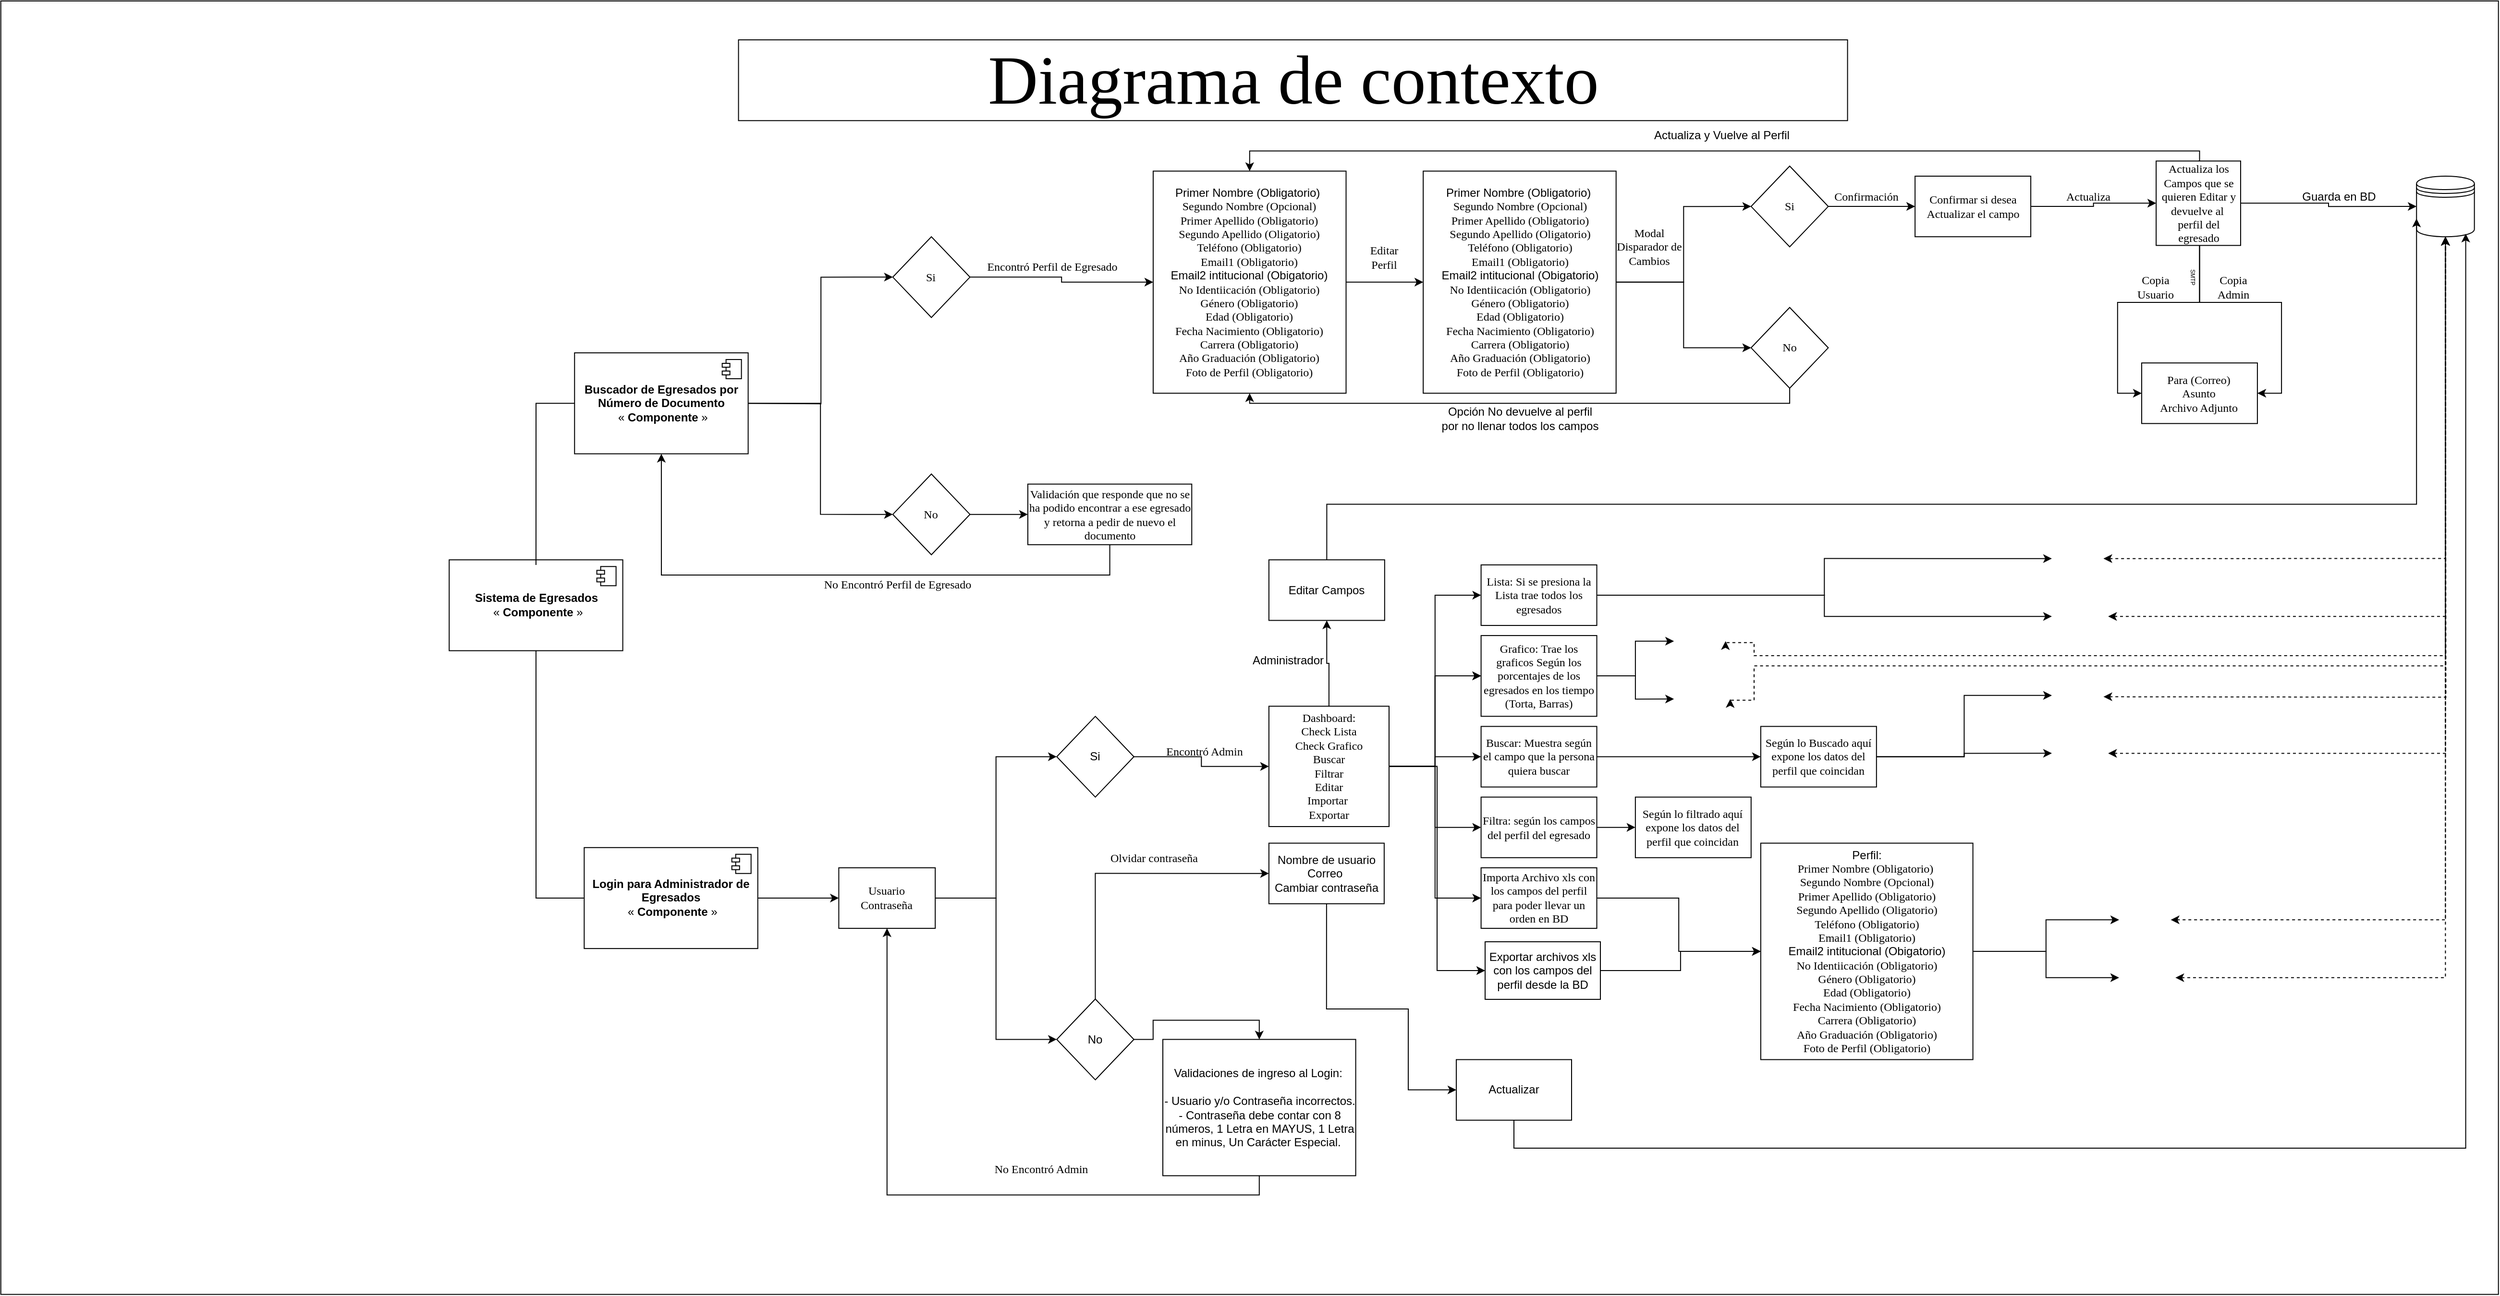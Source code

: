 <mxfile version="21.8.2" type="google" pages="3">
  <diagram name="Contexto" id="nZaYTrGL3MRSlT-pxRTt">
    <mxGraphModel grid="1" page="1" gridSize="10" guides="1" tooltips="1" connect="1" arrows="1" fold="1" pageScale="1" pageWidth="827" pageHeight="1169" math="0" shadow="0">
      <root>
        <mxCell id="0" />
        <mxCell id="1" parent="0" />
        <mxCell id="rz019aHUOEUh5K972827-33" value="" style="rounded=0;whiteSpace=wrap;html=1;" vertex="1" parent="1">
          <mxGeometry x="-305.14" y="10.0" width="2600" height="1347.33" as="geometry" />
        </mxCell>
        <mxCell id="GGyXbyMADW7XdKTl3tCT-58" style="edgeStyle=orthogonalEdgeStyle;rounded=0;orthogonalLoop=1;jettySize=auto;html=1;entryX=0;entryY=0.5;entryDx=0;entryDy=0;" edge="1" parent="1" target="GGyXbyMADW7XdKTl3tCT-56">
          <mxGeometry relative="1" as="geometry">
            <mxPoint x="472.824" y="429.076" as="sourcePoint" />
          </mxGeometry>
        </mxCell>
        <mxCell id="GGyXbyMADW7XdKTl3tCT-6" value="Primer Nombre (Obligatorio)&amp;nbsp;&lt;br style=&quot;border-color: var(--border-color); font-family: &amp;quot;Times New Roman&amp;quot;;&quot;&gt;&lt;span style=&quot;border-color: var(--border-color); font-family: &amp;quot;Times New Roman&amp;quot;;&quot;&gt;Segundo Nombre (Opcional)&lt;/span&gt;&lt;br style=&quot;border-color: var(--border-color); font-family: &amp;quot;Times New Roman&amp;quot;;&quot;&gt;&lt;span style=&quot;border-color: var(--border-color); font-family: &amp;quot;Times New Roman&amp;quot;;&quot;&gt;Primer Apellido (Obligatorio)&lt;/span&gt;&lt;br style=&quot;border-color: var(--border-color); font-family: &amp;quot;Times New Roman&amp;quot;;&quot;&gt;&lt;span style=&quot;border-color: var(--border-color); font-family: &amp;quot;Times New Roman&amp;quot;;&quot;&gt;Segundo Apellido (Oligatorio)&lt;/span&gt;&lt;br style=&quot;border-color: var(--border-color); font-family: &amp;quot;Times New Roman&amp;quot;;&quot;&gt;&lt;span style=&quot;border-color: var(--border-color); font-family: &amp;quot;Times New Roman&amp;quot;;&quot;&gt;Teléfono (Obligatorio)&lt;/span&gt;&lt;br style=&quot;border-color: var(--border-color); font-family: &amp;quot;Times New Roman&amp;quot;;&quot;&gt;&lt;span style=&quot;border-color: var(--border-color); font-family: &amp;quot;Times New Roman&amp;quot;;&quot;&gt;Email1 (Obligatorio)&lt;br style=&quot;border-color: var(--border-color);&quot;&gt;&lt;/span&gt;Email2 intitucional (Obigatorio)&lt;br style=&quot;border-color: var(--border-color); font-family: &amp;quot;Times New Roman&amp;quot;;&quot;&gt;&lt;span style=&quot;border-color: var(--border-color); font-family: &amp;quot;Times New Roman&amp;quot;;&quot;&gt;No Identiicación (Obligatorio)&lt;/span&gt;&lt;br style=&quot;border-color: var(--border-color); font-family: &amp;quot;Times New Roman&amp;quot;;&quot;&gt;&lt;span style=&quot;border-color: var(--border-color); font-family: &amp;quot;Times New Roman&amp;quot;;&quot;&gt;Género (Obligatorio)&lt;/span&gt;&lt;br style=&quot;border-color: var(--border-color); font-family: &amp;quot;Times New Roman&amp;quot;;&quot;&gt;&lt;span style=&quot;border-color: var(--border-color); font-family: &amp;quot;Times New Roman&amp;quot;;&quot;&gt;Edad (Obligatorio)&lt;/span&gt;&lt;br style=&quot;border-color: var(--border-color); font-family: &amp;quot;Times New Roman&amp;quot;;&quot;&gt;&lt;span style=&quot;border-color: var(--border-color); font-family: &amp;quot;Times New Roman&amp;quot;;&quot;&gt;Fecha Nacimiento (Obligatorio)&lt;/span&gt;&lt;br style=&quot;border-color: var(--border-color); font-family: &amp;quot;Times New Roman&amp;quot;;&quot;&gt;&lt;span style=&quot;border-color: var(--border-color); font-family: &amp;quot;Times New Roman&amp;quot;;&quot;&gt;Carrera (Obligatorio)&lt;/span&gt;&lt;br style=&quot;border-color: var(--border-color); font-family: &amp;quot;Times New Roman&amp;quot;;&quot;&gt;&lt;span style=&quot;border-color: var(--border-color); font-family: &amp;quot;Times New Roman&amp;quot;;&quot;&gt;Año Graduación (Obligatorio)&lt;/span&gt;&lt;br style=&quot;border-color: var(--border-color); font-family: &amp;quot;Times New Roman&amp;quot;;&quot;&gt;&lt;span style=&quot;border-color: var(--border-color); font-family: &amp;quot;Times New Roman&amp;quot;;&quot;&gt;Foto de Perfil&amp;nbsp;(Obligatorio)&lt;/span&gt;" style="rounded=0;whiteSpace=wrap;html=1;" vertex="1" parent="1">
          <mxGeometry x="894.471" y="187.241" width="200.784" height="231.379" as="geometry" />
        </mxCell>
        <mxCell id="GGyXbyMADW7XdKTl3tCT-15" value="&lt;font face=&quot;Times New Roman&quot;&gt;Modal Disparador de Cambios&lt;/font&gt;" style="text;html=1;strokeColor=none;fillColor=none;align=center;verticalAlign=middle;whiteSpace=wrap;rounded=0;" vertex="1" parent="1">
          <mxGeometry x="1376.353" y="239.828" width="70.275" height="52.586" as="geometry" />
        </mxCell>
        <mxCell id="GGyXbyMADW7XdKTl3tCT-17" value="&lt;font face=&quot;Times New Roman&quot;&gt;Si&lt;/font&gt;" style="rhombus;whiteSpace=wrap;html=1;" vertex="1" parent="1">
          <mxGeometry x="1516.902" y="181.983" width="80.314" height="84.138" as="geometry" />
        </mxCell>
        <mxCell id="GGyXbyMADW7XdKTl3tCT-35" style="edgeStyle=orthogonalEdgeStyle;rounded=0;orthogonalLoop=1;jettySize=auto;html=1;entryX=0.5;entryY=1;entryDx=0;entryDy=0;" edge="1" parent="1" source="GGyXbyMADW7XdKTl3tCT-18" target="GGyXbyMADW7XdKTl3tCT-6">
          <mxGeometry relative="1" as="geometry">
            <Array as="points">
              <mxPoint x="1557.059" y="429.138" />
              <mxPoint x="994.863" y="429.138" />
            </Array>
          </mxGeometry>
        </mxCell>
        <mxCell id="GGyXbyMADW7XdKTl3tCT-18" value="&lt;font face=&quot;Times New Roman&quot;&gt;No&lt;/font&gt;" style="rhombus;whiteSpace=wrap;html=1;" vertex="1" parent="1">
          <mxGeometry x="1516.902" y="329.224" width="80.314" height="84.138" as="geometry" />
        </mxCell>
        <mxCell id="GGyXbyMADW7XdKTl3tCT-34" style="edgeStyle=orthogonalEdgeStyle;rounded=0;orthogonalLoop=1;jettySize=auto;html=1;entryX=0.5;entryY=0;entryDx=0;entryDy=0;exitX=0.5;exitY=0;exitDx=0;exitDy=0;" edge="1" parent="1" source="GGyXbyMADW7XdKTl3tCT-21" target="GGyXbyMADW7XdKTl3tCT-6">
          <mxGeometry relative="1" as="geometry">
            <mxPoint x="1702.627" y="71.552" as="targetPoint" />
            <Array as="points">
              <mxPoint x="1983.725" y="166.207" />
              <mxPoint x="994.863" y="166.207" />
            </Array>
          </mxGeometry>
        </mxCell>
        <mxCell id="GGyXbyMADW7XdKTl3tCT-21" value="&lt;font face=&quot;Times New Roman&quot;&gt;Actualiza los Campos que se quieren Editar y devuelve al&amp;nbsp; perfil del egresado&lt;/font&gt;" style="whiteSpace=wrap;html=1;aspect=fixed;" vertex="1" parent="1">
          <mxGeometry x="1938.549" y="176.724" width="87.939" height="87.939" as="geometry" />
        </mxCell>
        <mxCell id="GGyXbyMADW7XdKTl3tCT-31" style="edgeStyle=orthogonalEdgeStyle;rounded=0;orthogonalLoop=1;jettySize=auto;html=1;entryX=0;entryY=0.5;entryDx=0;entryDy=0;" edge="1" parent="1" source="GGyXbyMADW7XdKTl3tCT-29" target="GGyXbyMADW7XdKTl3tCT-17">
          <mxGeometry relative="1" as="geometry" />
        </mxCell>
        <mxCell id="GGyXbyMADW7XdKTl3tCT-32" style="edgeStyle=orthogonalEdgeStyle;rounded=0;orthogonalLoop=1;jettySize=auto;html=1;entryX=0;entryY=0.5;entryDx=0;entryDy=0;" edge="1" parent="1" source="GGyXbyMADW7XdKTl3tCT-29" target="GGyXbyMADW7XdKTl3tCT-18">
          <mxGeometry relative="1" as="geometry" />
        </mxCell>
        <mxCell id="GGyXbyMADW7XdKTl3tCT-29" value="Primer Nombre (Obligatorio)&amp;nbsp;&lt;br style=&quot;border-color: var(--border-color); font-family: &amp;quot;Times New Roman&amp;quot;;&quot;&gt;&lt;span style=&quot;border-color: var(--border-color); font-family: &amp;quot;Times New Roman&amp;quot;;&quot;&gt;Segundo Nombre (Opcional)&lt;/span&gt;&lt;br style=&quot;border-color: var(--border-color); font-family: &amp;quot;Times New Roman&amp;quot;;&quot;&gt;&lt;span style=&quot;border-color: var(--border-color); font-family: &amp;quot;Times New Roman&amp;quot;;&quot;&gt;Primer Apellido (Obligatorio)&lt;/span&gt;&lt;br style=&quot;border-color: var(--border-color); font-family: &amp;quot;Times New Roman&amp;quot;;&quot;&gt;&lt;span style=&quot;border-color: var(--border-color); font-family: &amp;quot;Times New Roman&amp;quot;;&quot;&gt;Segundo Apellido (Oligatorio)&lt;/span&gt;&lt;br style=&quot;border-color: var(--border-color); font-family: &amp;quot;Times New Roman&amp;quot;;&quot;&gt;&lt;span style=&quot;border-color: var(--border-color); font-family: &amp;quot;Times New Roman&amp;quot;;&quot;&gt;Teléfono (Obligatorio)&lt;/span&gt;&lt;br style=&quot;border-color: var(--border-color); font-family: &amp;quot;Times New Roman&amp;quot;;&quot;&gt;&lt;span style=&quot;border-color: var(--border-color); font-family: &amp;quot;Times New Roman&amp;quot;;&quot;&gt;Email1 (Obligatorio)&lt;br style=&quot;border-color: var(--border-color);&quot;&gt;&lt;/span&gt;Email2 intitucional (Obigatorio)&lt;br style=&quot;border-color: var(--border-color); font-family: &amp;quot;Times New Roman&amp;quot;;&quot;&gt;&lt;span style=&quot;border-color: var(--border-color); font-family: &amp;quot;Times New Roman&amp;quot;;&quot;&gt;No Identiicación (Obligatorio)&lt;/span&gt;&lt;br style=&quot;border-color: var(--border-color); font-family: &amp;quot;Times New Roman&amp;quot;;&quot;&gt;&lt;span style=&quot;border-color: var(--border-color); font-family: &amp;quot;Times New Roman&amp;quot;;&quot;&gt;Género (Obligatorio)&lt;/span&gt;&lt;br style=&quot;border-color: var(--border-color); font-family: &amp;quot;Times New Roman&amp;quot;;&quot;&gt;&lt;span style=&quot;border-color: var(--border-color); font-family: &amp;quot;Times New Roman&amp;quot;;&quot;&gt;Edad (Obligatorio)&lt;/span&gt;&lt;br style=&quot;border-color: var(--border-color); font-family: &amp;quot;Times New Roman&amp;quot;;&quot;&gt;&lt;span style=&quot;border-color: var(--border-color); font-family: &amp;quot;Times New Roman&amp;quot;;&quot;&gt;Fecha Nacimiento (Obligatorio)&lt;/span&gt;&lt;br style=&quot;border-color: var(--border-color); font-family: &amp;quot;Times New Roman&amp;quot;;&quot;&gt;&lt;span style=&quot;border-color: var(--border-color); font-family: &amp;quot;Times New Roman&amp;quot;;&quot;&gt;Carrera (Obligatorio)&lt;/span&gt;&lt;br style=&quot;border-color: var(--border-color); font-family: &amp;quot;Times New Roman&amp;quot;;&quot;&gt;&lt;span style=&quot;border-color: var(--border-color); font-family: &amp;quot;Times New Roman&amp;quot;;&quot;&gt;Año Graduación (Obligatorio)&lt;/span&gt;&lt;br style=&quot;border-color: var(--border-color); font-family: &amp;quot;Times New Roman&amp;quot;;&quot;&gt;&lt;span style=&quot;border-color: var(--border-color); font-family: &amp;quot;Times New Roman&amp;quot;;&quot;&gt;Foto de Perfil&amp;nbsp;(Obligatorio)&lt;/span&gt;" style="rounded=0;whiteSpace=wrap;html=1;" vertex="1" parent="1">
          <mxGeometry x="1175.569" y="187.241" width="200.784" height="231.379" as="geometry" />
        </mxCell>
        <mxCell id="GGyXbyMADW7XdKTl3tCT-23" style="edgeStyle=orthogonalEdgeStyle;rounded=0;orthogonalLoop=1;jettySize=auto;html=1;entryX=0;entryY=0.5;entryDx=0;entryDy=0;" edge="1" parent="1" source="GGyXbyMADW7XdKTl3tCT-6" target="GGyXbyMADW7XdKTl3tCT-29">
          <mxGeometry relative="1" as="geometry">
            <mxPoint x="1156.333" y="297.714" as="targetPoint" />
          </mxGeometry>
        </mxCell>
        <mxCell id="GGyXbyMADW7XdKTl3tCT-36" value="&lt;font face=&quot;Times New Roman&quot;&gt;Editar Perfil&lt;/font&gt;" style="text;html=1;strokeColor=none;fillColor=none;align=center;verticalAlign=middle;whiteSpace=wrap;rounded=0;" vertex="1" parent="1">
          <mxGeometry x="1105.294" y="260.862" width="60.235" height="31.552" as="geometry" />
        </mxCell>
        <mxCell id="GGyXbyMADW7XdKTl3tCT-40" style="edgeStyle=orthogonalEdgeStyle;rounded=0;orthogonalLoop=1;jettySize=auto;html=1;" edge="1" parent="1" source="GGyXbyMADW7XdKTl3tCT-37" target="GGyXbyMADW7XdKTl3tCT-21">
          <mxGeometry relative="1" as="geometry" />
        </mxCell>
        <mxCell id="GGyXbyMADW7XdKTl3tCT-37" value="&lt;font face=&quot;Times New Roman&quot;&gt;Confirmar si desea Actualizar el campo&lt;/font&gt;" style="whiteSpace=wrap;html=1;" vertex="1" parent="1">
          <mxGeometry x="1687.569" y="192.5" width="120.471" height="63.103" as="geometry" />
        </mxCell>
        <mxCell id="GGyXbyMADW7XdKTl3tCT-38" value="" style="edgeStyle=orthogonalEdgeStyle;rounded=0;orthogonalLoop=1;jettySize=auto;html=1;" edge="1" parent="1" source="GGyXbyMADW7XdKTl3tCT-17" target="GGyXbyMADW7XdKTl3tCT-37">
          <mxGeometry relative="1" as="geometry" />
        </mxCell>
        <mxCell id="GGyXbyMADW7XdKTl3tCT-39" value="&lt;font face=&quot;Times New Roman&quot;&gt;Confirmación&lt;/font&gt;" style="text;html=1;strokeColor=none;fillColor=none;align=center;verticalAlign=middle;whiteSpace=wrap;rounded=0;" vertex="1" parent="1">
          <mxGeometry x="1597.216" y="197.759" width="80.314" height="31.552" as="geometry" />
        </mxCell>
        <mxCell id="GGyXbyMADW7XdKTl3tCT-41" value="&lt;font face=&quot;Times New Roman&quot;&gt;Actualiza&lt;/font&gt;" style="text;html=1;strokeColor=none;fillColor=none;align=center;verticalAlign=middle;whiteSpace=wrap;rounded=0;" vertex="1" parent="1">
          <mxGeometry x="1838.157" y="197.759" width="60.235" height="31.552" as="geometry" />
        </mxCell>
        <mxCell id="GGyXbyMADW7XdKTl3tCT-45" value="&lt;font face=&quot;Times New Roman&quot;&gt;Copia Admin&lt;/font&gt;" style="text;html=1;strokeColor=none;fillColor=none;align=center;verticalAlign=middle;whiteSpace=wrap;rounded=0;" vertex="1" parent="1">
          <mxGeometry x="1988.745" y="292.414" width="60.235" height="31.552" as="geometry" />
        </mxCell>
        <mxCell id="GGyXbyMADW7XdKTl3tCT-46" value="&lt;font face=&quot;Times New Roman&quot;&gt;Copia Usuario&lt;/font&gt;" style="text;html=1;strokeColor=none;fillColor=none;align=center;verticalAlign=middle;whiteSpace=wrap;rounded=0;" vertex="1" parent="1">
          <mxGeometry x="1908.431" y="292.414" width="60.235" height="31.552" as="geometry" />
        </mxCell>
        <mxCell id="GGyXbyMADW7XdKTl3tCT-47" value="&lt;font face=&quot;Times New Roman&quot;&gt;Para (Correo)&lt;br&gt;Asunto&lt;br&gt;Archivo Adjunto&lt;/font&gt;" style="rounded=0;whiteSpace=wrap;html=1;" vertex="1" parent="1">
          <mxGeometry x="1923.49" y="387.069" width="120.471" height="63.103" as="geometry" />
        </mxCell>
        <mxCell id="GGyXbyMADW7XdKTl3tCT-43" style="edgeStyle=orthogonalEdgeStyle;rounded=0;orthogonalLoop=1;jettySize=auto;html=1;entryX=0;entryY=0.5;entryDx=0;entryDy=0;" edge="1" parent="1" source="GGyXbyMADW7XdKTl3tCT-21" target="GGyXbyMADW7XdKTl3tCT-47">
          <mxGeometry relative="1" as="geometry">
            <mxPoint x="1898.392" y="366.034" as="targetPoint" />
            <Array as="points">
              <mxPoint x="1983.725" y="323.966" />
              <mxPoint x="1898.392" y="323.966" />
              <mxPoint x="1898.392" y="418.621" />
            </Array>
          </mxGeometry>
        </mxCell>
        <mxCell id="GGyXbyMADW7XdKTl3tCT-44" style="edgeStyle=orthogonalEdgeStyle;rounded=0;orthogonalLoop=1;jettySize=auto;html=1;entryX=1;entryY=0.5;entryDx=0;entryDy=0;" edge="1" parent="1" source="GGyXbyMADW7XdKTl3tCT-21" target="GGyXbyMADW7XdKTl3tCT-47">
          <mxGeometry relative="1" as="geometry">
            <mxPoint x="2069.059" y="366.034" as="targetPoint" />
            <Array as="points">
              <mxPoint x="1983.725" y="323.966" />
              <mxPoint x="2069.059" y="323.966" />
              <mxPoint x="2069.059" y="418.621" />
            </Array>
          </mxGeometry>
        </mxCell>
        <mxCell id="GGyXbyMADW7XdKTl3tCT-50" value="&lt;font face=&quot;Times New Roman&quot;&gt;Usuario&lt;br&gt;Contraseña&lt;/font&gt;" style="rounded=0;whiteSpace=wrap;html=1;" vertex="1" parent="1">
          <mxGeometry x="567.192" y="912.931" width="100.392" height="63.103" as="geometry" />
        </mxCell>
        <mxCell id="GGyXbyMADW7XdKTl3tCT-51" value="Opción No devuelve al perfil por no llenar todos los campos" style="text;html=1;strokeColor=none;fillColor=none;align=center;verticalAlign=middle;whiteSpace=wrap;rounded=0;" vertex="1" parent="1">
          <mxGeometry x="1190.627" y="429.138" width="170.667" height="31.552" as="geometry" />
        </mxCell>
        <mxCell id="GGyXbyMADW7XdKTl3tCT-52" value="Actualiza y Vuelve al Perfil" style="text;html=1;strokeColor=none;fillColor=none;align=center;verticalAlign=middle;whiteSpace=wrap;rounded=0;" vertex="1" parent="1">
          <mxGeometry x="1406.471" y="134.655" width="160.627" height="31.552" as="geometry" />
        </mxCell>
        <mxCell id="GGyXbyMADW7XdKTl3tCT-54" value="&lt;font face=&quot;Times New Roman&quot;&gt;Encontró Perfil de Egresado&lt;/font&gt;" style="text;html=1;strokeColor=none;fillColor=none;align=center;verticalAlign=middle;whiteSpace=wrap;rounded=0;" vertex="1" parent="1">
          <mxGeometry x="713.765" y="250.345" width="150.588" height="73.621" as="geometry" />
        </mxCell>
        <mxCell id="GGyXbyMADW7XdKTl3tCT-62" style="edgeStyle=orthogonalEdgeStyle;rounded=0;orthogonalLoop=1;jettySize=auto;html=1;entryX=0;entryY=0.5;entryDx=0;entryDy=0;" edge="1" parent="1" source="GGyXbyMADW7XdKTl3tCT-56" target="GGyXbyMADW7XdKTl3tCT-6">
          <mxGeometry relative="1" as="geometry" />
        </mxCell>
        <mxCell id="GGyXbyMADW7XdKTl3tCT-56" value="&lt;font face=&quot;Times New Roman&quot;&gt;Si&lt;/font&gt;" style="rhombus;whiteSpace=wrap;html=1;" vertex="1" parent="1">
          <mxGeometry x="623.412" y="255.603" width="80.314" height="84.138" as="geometry" />
        </mxCell>
        <mxCell id="GGyXbyMADW7XdKTl3tCT-57" value="&lt;font face=&quot;Times New Roman&quot;&gt;No&lt;/font&gt;" style="rhombus;whiteSpace=wrap;html=1;" vertex="1" parent="1">
          <mxGeometry x="623.412" y="502.759" width="80.314" height="84.138" as="geometry" />
        </mxCell>
        <mxCell id="GGyXbyMADW7XdKTl3tCT-61" value="&lt;font face=&quot;Times New Roman&quot;&gt;No Encontró Perfil de Egresado&lt;/font&gt;" style="text;html=1;strokeColor=none;fillColor=none;align=center;verticalAlign=middle;whiteSpace=wrap;rounded=0;" vertex="1" parent="1">
          <mxGeometry x="533.059" y="581.638" width="190.745" height="73.621" as="geometry" />
        </mxCell>
        <mxCell id="GGyXbyMADW7XdKTl3tCT-64" value="&lt;font face=&quot;Times New Roman&quot;&gt;Validación que responde que no se ha podido encontrar a ese egresado y retorna a pedir de nuevo el documento&lt;/font&gt;" style="whiteSpace=wrap;html=1;" vertex="1" parent="1">
          <mxGeometry x="763.961" y="513.276" width="170.667" height="63.103" as="geometry" />
        </mxCell>
        <mxCell id="GGyXbyMADW7XdKTl3tCT-65" value="" style="edgeStyle=orthogonalEdgeStyle;rounded=0;orthogonalLoop=1;jettySize=auto;html=1;" edge="1" parent="1" source="GGyXbyMADW7XdKTl3tCT-57" target="GGyXbyMADW7XdKTl3tCT-64">
          <mxGeometry relative="1" as="geometry" />
        </mxCell>
        <mxCell id="GGyXbyMADW7XdKTl3tCT-67" value="Si" style="rhombus;whiteSpace=wrap;html=1;" vertex="1" parent="1">
          <mxGeometry x="794.078" y="755.172" width="80.314" height="84.138" as="geometry" />
        </mxCell>
        <mxCell id="GGyXbyMADW7XdKTl3tCT-70" style="edgeStyle=orthogonalEdgeStyle;rounded=0;orthogonalLoop=1;jettySize=auto;html=1;entryX=0;entryY=0.5;entryDx=0;entryDy=0;" edge="1" parent="1" source="GGyXbyMADW7XdKTl3tCT-50" target="GGyXbyMADW7XdKTl3tCT-67">
          <mxGeometry relative="1" as="geometry" />
        </mxCell>
        <mxCell id="J-L9OpF0JSSnoHsmuREc-117" style="edgeStyle=orthogonalEdgeStyle;rounded=0;orthogonalLoop=1;jettySize=auto;html=1;exitX=0.5;exitY=0;exitDx=0;exitDy=0;entryX=0;entryY=0.5;entryDx=0;entryDy=0;" edge="1" parent="1" source="GGyXbyMADW7XdKTl3tCT-68" target="J-L9OpF0JSSnoHsmuREc-90">
          <mxGeometry relative="1" as="geometry">
            <mxPoint x="826.995" y="933.966" as="targetPoint" />
          </mxGeometry>
        </mxCell>
        <mxCell id="GGyXbyMADW7XdKTl3tCT-68" value="No" style="rhombus;whiteSpace=wrap;html=1;" vertex="1" parent="1">
          <mxGeometry x="794.078" y="1049.655" width="80.314" height="84.138" as="geometry" />
        </mxCell>
        <mxCell id="GGyXbyMADW7XdKTl3tCT-69" style="edgeStyle=orthogonalEdgeStyle;rounded=0;orthogonalLoop=1;jettySize=auto;html=1;entryX=0;entryY=0.5;entryDx=0;entryDy=0;" edge="1" parent="1" source="GGyXbyMADW7XdKTl3tCT-50" target="GGyXbyMADW7XdKTl3tCT-68">
          <mxGeometry relative="1" as="geometry" />
        </mxCell>
        <mxCell id="GGyXbyMADW7XdKTl3tCT-73" style="edgeStyle=orthogonalEdgeStyle;rounded=0;orthogonalLoop=1;jettySize=auto;html=1;entryX=0.5;entryY=1;entryDx=0;entryDy=0;exitX=0.5;exitY=1;exitDx=0;exitDy=0;" edge="1" parent="1" source="GGyXbyMADW7XdKTl3tCT-71" target="GGyXbyMADW7XdKTl3tCT-50">
          <mxGeometry relative="1" as="geometry" />
        </mxCell>
        <mxCell id="GGyXbyMADW7XdKTl3tCT-71" value="Validaciones de ingreso al Login:&amp;nbsp;&lt;br&gt;&lt;br&gt;- Usuario y/o Contraseña incorrectos.&lt;br&gt;- Contraseña debe contar con 8 números, 1 Letra en MAYUS, 1 Letra en minus, Un Carácter Especial.&amp;nbsp;" style="whiteSpace=wrap;html=1;" vertex="1" parent="1">
          <mxGeometry x="904.511" y="1091.724" width="200.784" height="141.983" as="geometry" />
        </mxCell>
        <mxCell id="GGyXbyMADW7XdKTl3tCT-72" value="" style="edgeStyle=orthogonalEdgeStyle;rounded=0;orthogonalLoop=1;jettySize=auto;html=1;entryX=0.5;entryY=0;entryDx=0;entryDy=0;" edge="1" parent="1" source="GGyXbyMADW7XdKTl3tCT-68" target="GGyXbyMADW7XdKTl3tCT-71">
          <mxGeometry relative="1" as="geometry" />
        </mxCell>
        <mxCell id="5QUxAG5nYcHC8e43erQw-3" style="edgeStyle=orthogonalEdgeStyle;rounded=0;orthogonalLoop=1;jettySize=auto;html=1;exitX=1;exitY=0.5;exitDx=0;exitDy=0;entryX=0;entryY=0.5;entryDx=0;entryDy=0;" edge="1" parent="1" source="GGyXbyMADW7XdKTl3tCT-75" target="5QUxAG5nYcHC8e43erQw-2">
          <mxGeometry relative="1" as="geometry" />
        </mxCell>
        <mxCell id="GGyXbyMADW7XdKTl3tCT-75" value="&lt;font face=&quot;Times New Roman&quot;&gt;Dashboard:&lt;br&gt;Check Lista&lt;br&gt;Check Grafico&lt;br&gt;Buscar&lt;br&gt;Filtrar&lt;br&gt;Editar&lt;br&gt;Importar&amp;nbsp;&lt;br&gt;Exportar&lt;br&gt;&lt;/font&gt;" style="whiteSpace=wrap;html=1;" vertex="1" parent="1">
          <mxGeometry x="1014.94" y="744.66" width="125.06" height="125.34" as="geometry" />
        </mxCell>
        <mxCell id="GGyXbyMADW7XdKTl3tCT-76" value="" style="edgeStyle=orthogonalEdgeStyle;rounded=0;orthogonalLoop=1;jettySize=auto;html=1;" edge="1" parent="1" source="GGyXbyMADW7XdKTl3tCT-67" target="GGyXbyMADW7XdKTl3tCT-75">
          <mxGeometry relative="1" as="geometry" />
        </mxCell>
        <mxCell id="GGyXbyMADW7XdKTl3tCT-77" value="&lt;font face=&quot;Times New Roman&quot;&gt;No Encontró Admin&amp;nbsp;&lt;/font&gt;" style="text;html=1;strokeColor=none;fillColor=none;align=center;verticalAlign=middle;whiteSpace=wrap;rounded=0;" vertex="1" parent="1">
          <mxGeometry x="683.651" y="1189.998" width="190.745" height="73.621" as="geometry" />
        </mxCell>
        <mxCell id="GGyXbyMADW7XdKTl3tCT-78" value="&lt;font face=&quot;Times New Roman&quot;&gt;Encontró Admin&amp;nbsp;&lt;/font&gt;" style="text;html=1;strokeColor=none;fillColor=none;align=center;verticalAlign=middle;whiteSpace=wrap;rounded=0;" vertex="1" parent="1">
          <mxGeometry x="854.314" y="755.172" width="190.745" height="73.621" as="geometry" />
        </mxCell>
        <mxCell id="J-L9OpF0JSSnoHsmuREc-100" style="edgeStyle=orthogonalEdgeStyle;rounded=0;orthogonalLoop=1;jettySize=auto;html=1;exitX=1;exitY=0.5;exitDx=0;exitDy=0;entryX=0;entryY=0.5;entryDx=0;entryDy=0;" edge="1" parent="1" source="GGyXbyMADW7XdKTl3tCT-81" target="J-L9OpF0JSSnoHsmuREc-98">
          <mxGeometry relative="1" as="geometry" />
        </mxCell>
        <mxCell id="J-L9OpF0JSSnoHsmuREc-101" style="edgeStyle=orthogonalEdgeStyle;rounded=0;orthogonalLoop=1;jettySize=auto;html=1;exitX=1;exitY=0.5;exitDx=0;exitDy=0;entryX=0;entryY=0.5;entryDx=0;entryDy=0;" edge="1" parent="1" source="GGyXbyMADW7XdKTl3tCT-81" target="J-L9OpF0JSSnoHsmuREc-99">
          <mxGeometry relative="1" as="geometry" />
        </mxCell>
        <mxCell id="GGyXbyMADW7XdKTl3tCT-81" value="&lt;font face=&quot;Times New Roman&quot;&gt;Lista: Si se presiona la Lista trae todos los egresados&lt;/font&gt;" style="whiteSpace=wrap;html=1;" vertex="1" parent="1">
          <mxGeometry x="1235.804" y="597.414" width="120.471" height="63.103" as="geometry" />
        </mxCell>
        <mxCell id="GGyXbyMADW7XdKTl3tCT-82" value="" style="edgeStyle=orthogonalEdgeStyle;rounded=0;orthogonalLoop=1;jettySize=auto;html=1;entryX=0;entryY=0.5;entryDx=0;entryDy=0;" edge="1" parent="1" source="GGyXbyMADW7XdKTl3tCT-75" target="GGyXbyMADW7XdKTl3tCT-81">
          <mxGeometry relative="1" as="geometry" />
        </mxCell>
        <mxCell id="GGyXbyMADW7XdKTl3tCT-83" value="&lt;font face=&quot;Times New Roman&quot;&gt;Grafico: Trae los graficos Según los porcentajes de los egresados en los tiempo (Torta, Barras)&lt;/font&gt;" style="whiteSpace=wrap;html=1;" vertex="1" parent="1">
          <mxGeometry x="1235.804" y="671.034" width="120.471" height="84.138" as="geometry" />
        </mxCell>
        <mxCell id="GGyXbyMADW7XdKTl3tCT-84" value="" style="edgeStyle=orthogonalEdgeStyle;rounded=0;orthogonalLoop=1;jettySize=auto;html=1;" edge="1" parent="1" source="GGyXbyMADW7XdKTl3tCT-75" target="GGyXbyMADW7XdKTl3tCT-83">
          <mxGeometry relative="1" as="geometry" />
        </mxCell>
        <mxCell id="GGyXbyMADW7XdKTl3tCT-85" value="" style="edgeStyle=orthogonalEdgeStyle;rounded=0;orthogonalLoop=1;jettySize=auto;html=1;" edge="1" parent="1" source="GGyXbyMADW7XdKTl3tCT-75" target="GGyXbyMADW7XdKTl3tCT-83">
          <mxGeometry relative="1" as="geometry" />
        </mxCell>
        <mxCell id="GGyXbyMADW7XdKTl3tCT-87" value="&lt;font face=&quot;Times New Roman&quot;&gt;Buscar: Muestra según el campo que la persona quiera buscar&lt;/font&gt;" style="rounded=0;whiteSpace=wrap;html=1;" vertex="1" parent="1">
          <mxGeometry x="1235.804" y="765.69" width="120.471" height="63.103" as="geometry" />
        </mxCell>
        <mxCell id="GGyXbyMADW7XdKTl3tCT-86" style="edgeStyle=orthogonalEdgeStyle;rounded=0;orthogonalLoop=1;jettySize=auto;html=1;entryX=0;entryY=0.5;entryDx=0;entryDy=0;" edge="1" parent="1" source="GGyXbyMADW7XdKTl3tCT-75" target="GGyXbyMADW7XdKTl3tCT-87">
          <mxGeometry relative="1" as="geometry">
            <mxPoint x="1245.843" y="797.241" as="targetPoint" />
          </mxGeometry>
        </mxCell>
        <mxCell id="GGyXbyMADW7XdKTl3tCT-90" value="&lt;font face=&quot;Times New Roman&quot;&gt;Filtra: según los campos del perfil del egresado&lt;/font&gt;" style="rounded=0;whiteSpace=wrap;html=1;" vertex="1" parent="1">
          <mxGeometry x="1235.804" y="839.31" width="120.471" height="63.103" as="geometry" />
        </mxCell>
        <mxCell id="GGyXbyMADW7XdKTl3tCT-89" style="edgeStyle=orthogonalEdgeStyle;rounded=0;orthogonalLoop=1;jettySize=auto;html=1;entryX=0;entryY=0.5;entryDx=0;entryDy=0;" edge="1" parent="1" source="GGyXbyMADW7XdKTl3tCT-75" target="GGyXbyMADW7XdKTl3tCT-90">
          <mxGeometry relative="1" as="geometry">
            <mxPoint x="1195.647" y="976.034" as="targetPoint" />
          </mxGeometry>
        </mxCell>
        <mxCell id="GGyXbyMADW7XdKTl3tCT-92" value="&lt;font face=&quot;Times New Roman&quot;&gt;Importa Archivo xls con los campos del perfil para poder llevar un orden en BD&lt;/font&gt;" style="rounded=0;whiteSpace=wrap;html=1;" vertex="1" parent="1">
          <mxGeometry x="1235.804" y="912.931" width="120.471" height="63.103" as="geometry" />
        </mxCell>
        <mxCell id="GGyXbyMADW7XdKTl3tCT-91" style="edgeStyle=orthogonalEdgeStyle;rounded=0;orthogonalLoop=1;jettySize=auto;html=1;entryX=0;entryY=0.5;entryDx=0;entryDy=0;" edge="1" parent="1" source="GGyXbyMADW7XdKTl3tCT-75" target="GGyXbyMADW7XdKTl3tCT-92">
          <mxGeometry relative="1" as="geometry">
            <mxPoint x="1275.961" y="986.552" as="targetPoint" />
          </mxGeometry>
        </mxCell>
        <mxCell id="GGyXbyMADW7XdKTl3tCT-93" value="" style="shape=image;verticalLabelPosition=bottom;labelBackgroundColor=default;verticalAlign=top;aspect=fixed;imageAspect=0;image=https://png.pngtree.com/element_our/png_detail/20181226/bar-chart-vector-icon-png_277411.jpg;" vertex="1" parent="1">
          <mxGeometry x="1436.588" y="650" width="53.74" height="53.74" as="geometry" />
        </mxCell>
        <mxCell id="GGyXbyMADW7XdKTl3tCT-96" style="edgeStyle=orthogonalEdgeStyle;rounded=0;orthogonalLoop=1;jettySize=auto;html=1;entryX=0;entryY=0.5;entryDx=0;entryDy=0;" edge="1" parent="1" source="GGyXbyMADW7XdKTl3tCT-83" target="GGyXbyMADW7XdKTl3tCT-93">
          <mxGeometry relative="1" as="geometry" />
        </mxCell>
        <mxCell id="GGyXbyMADW7XdKTl3tCT-94" value="" style="shape=image;verticalLabelPosition=bottom;labelBackgroundColor=default;verticalAlign=top;aspect=fixed;imageAspect=0;image=https://cdn-icons-png.flaticon.com/512/3349/3349622.png;" vertex="1" parent="1">
          <mxGeometry x="1436.588" y="707.845" width="58.626" height="58.626" as="geometry" />
        </mxCell>
        <mxCell id="GGyXbyMADW7XdKTl3tCT-95" style="edgeStyle=orthogonalEdgeStyle;rounded=0;orthogonalLoop=1;jettySize=auto;html=1;entryX=0;entryY=0.5;entryDx=0;entryDy=0;" edge="1" parent="1" source="GGyXbyMADW7XdKTl3tCT-83" target="GGyXbyMADW7XdKTl3tCT-94">
          <mxGeometry relative="1" as="geometry" />
        </mxCell>
        <mxCell id="J-L9OpF0JSSnoHsmuREc-102" style="edgeStyle=orthogonalEdgeStyle;rounded=0;orthogonalLoop=1;jettySize=auto;html=1;exitX=1;exitY=0.5;exitDx=0;exitDy=0;entryX=0;entryY=0.5;entryDx=0;entryDy=0;" edge="1" parent="1" source="GGyXbyMADW7XdKTl3tCT-100" target="J-L9OpF0JSSnoHsmuREc-94">
          <mxGeometry relative="1" as="geometry" />
        </mxCell>
        <mxCell id="J-L9OpF0JSSnoHsmuREc-103" style="edgeStyle=orthogonalEdgeStyle;rounded=0;orthogonalLoop=1;jettySize=auto;html=1;exitX=1;exitY=0.5;exitDx=0;exitDy=0;entryX=0;entryY=0.5;entryDx=0;entryDy=0;" edge="1" parent="1" source="GGyXbyMADW7XdKTl3tCT-100" target="J-L9OpF0JSSnoHsmuREc-95">
          <mxGeometry relative="1" as="geometry" />
        </mxCell>
        <mxCell id="GGyXbyMADW7XdKTl3tCT-100" value="&lt;font face=&quot;Times New Roman&quot;&gt;Según lo Buscado aquí expone los datos del perfil que coincidan&lt;/font&gt;" style="rounded=0;whiteSpace=wrap;html=1;" vertex="1" parent="1">
          <mxGeometry x="1526.941" y="765.69" width="120.471" height="63.103" as="geometry" />
        </mxCell>
        <mxCell id="GGyXbyMADW7XdKTl3tCT-99" style="edgeStyle=orthogonalEdgeStyle;rounded=0;orthogonalLoop=1;jettySize=auto;html=1;" edge="1" parent="1" source="GGyXbyMADW7XdKTl3tCT-87" target="GGyXbyMADW7XdKTl3tCT-100">
          <mxGeometry relative="1" as="geometry">
            <mxPoint x="1526.941" y="797.241" as="targetPoint" />
          </mxGeometry>
        </mxCell>
        <mxCell id="GGyXbyMADW7XdKTl3tCT-102" value="Editar Campos" style="rounded=0;whiteSpace=wrap;html=1;" vertex="1" parent="1">
          <mxGeometry x="1014.941" y="592.155" width="120.471" height="63.103" as="geometry" />
        </mxCell>
        <mxCell id="GGyXbyMADW7XdKTl3tCT-101" style="edgeStyle=orthogonalEdgeStyle;rounded=0;orthogonalLoop=1;jettySize=auto;html=1;" edge="1" parent="1" source="GGyXbyMADW7XdKTl3tCT-75" target="GGyXbyMADW7XdKTl3tCT-102">
          <mxGeometry relative="1" as="geometry">
            <mxPoint x="1075.176" y="692.069" as="targetPoint" />
          </mxGeometry>
        </mxCell>
        <mxCell id="GGyXbyMADW7XdKTl3tCT-103" value="Administrador" style="text;html=1;strokeColor=none;fillColor=none;align=center;verticalAlign=middle;whiteSpace=wrap;rounded=0;" vertex="1" parent="1">
          <mxGeometry x="984.824" y="681.552" width="100.392" height="31.552" as="geometry" />
        </mxCell>
        <mxCell id="GGyXbyMADW7XdKTl3tCT-108" value="&lt;font face=&quot;Times New Roman&quot;&gt;Según lo filtrado aquí expone los datos del perfil que coincidan&lt;/font&gt;" style="rounded=0;whiteSpace=wrap;html=1;" vertex="1" parent="1">
          <mxGeometry x="1396.431" y="839.31" width="120.471" height="63.103" as="geometry" />
        </mxCell>
        <mxCell id="GGyXbyMADW7XdKTl3tCT-109" value="" style="edgeStyle=orthogonalEdgeStyle;rounded=0;orthogonalLoop=1;jettySize=auto;html=1;" edge="1" parent="1" source="GGyXbyMADW7XdKTl3tCT-90" target="GGyXbyMADW7XdKTl3tCT-108">
          <mxGeometry relative="1" as="geometry" />
        </mxCell>
        <mxCell id="J-L9OpF0JSSnoHsmuREc-104" style="edgeStyle=orthogonalEdgeStyle;rounded=0;orthogonalLoop=1;jettySize=auto;html=1;exitX=1;exitY=0.5;exitDx=0;exitDy=0;entryX=0;entryY=0.5;entryDx=0;entryDy=0;" edge="1" parent="1" source="GGyXbyMADW7XdKTl3tCT-111" target="J-L9OpF0JSSnoHsmuREc-96">
          <mxGeometry relative="1" as="geometry" />
        </mxCell>
        <mxCell id="J-L9OpF0JSSnoHsmuREc-105" style="edgeStyle=orthogonalEdgeStyle;rounded=0;orthogonalLoop=1;jettySize=auto;html=1;exitX=1;exitY=0.5;exitDx=0;exitDy=0;entryX=0;entryY=0.5;entryDx=0;entryDy=0;" edge="1" parent="1" source="GGyXbyMADW7XdKTl3tCT-111" target="J-L9OpF0JSSnoHsmuREc-97">
          <mxGeometry relative="1" as="geometry" />
        </mxCell>
        <mxCell id="GGyXbyMADW7XdKTl3tCT-111" value="Perfil:&lt;br style=&quot;border-color: var(--border-color); font-family: &amp;quot;Times New Roman&amp;quot;;&quot;&gt;&lt;span style=&quot;font-family: &amp;quot;Times New Roman&amp;quot;;&quot;&gt;Primer Nombre (Obligatorio)&amp;nbsp;&lt;/span&gt;&lt;br style=&quot;border-color: var(--border-color); font-family: &amp;quot;Times New Roman&amp;quot;;&quot;&gt;&lt;span style=&quot;font-family: &amp;quot;Times New Roman&amp;quot;;&quot;&gt;Segundo Nombre (Opcional)&lt;/span&gt;&lt;br style=&quot;border-color: var(--border-color); font-family: &amp;quot;Times New Roman&amp;quot;;&quot;&gt;&lt;span style=&quot;font-family: &amp;quot;Times New Roman&amp;quot;;&quot;&gt;Primer Apellido (Obligatorio)&lt;/span&gt;&lt;br style=&quot;border-color: var(--border-color); font-family: &amp;quot;Times New Roman&amp;quot;;&quot;&gt;&lt;span style=&quot;font-family: &amp;quot;Times New Roman&amp;quot;;&quot;&gt;Segundo Apellido (Oligatorio)&lt;/span&gt;&lt;br style=&quot;border-color: var(--border-color); font-family: &amp;quot;Times New Roman&amp;quot;;&quot;&gt;&lt;span style=&quot;font-family: &amp;quot;Times New Roman&amp;quot;;&quot;&gt;Teléfono (Obligatorio)&lt;/span&gt;&lt;br style=&quot;border-color: var(--border-color); font-family: &amp;quot;Times New Roman&amp;quot;;&quot;&gt;&lt;span style=&quot;font-family: &amp;quot;Times New Roman&amp;quot;;&quot;&gt;Email1 (Obligatorio)&lt;br&gt;&lt;/span&gt;Email2 intitucional (Obigatorio)&lt;br style=&quot;border-color: var(--border-color); font-family: &amp;quot;Times New Roman&amp;quot;;&quot;&gt;&lt;span style=&quot;font-family: &amp;quot;Times New Roman&amp;quot;;&quot;&gt;No Identiicación (Obligatorio)&lt;/span&gt;&lt;br style=&quot;border-color: var(--border-color); font-family: &amp;quot;Times New Roman&amp;quot;;&quot;&gt;&lt;span style=&quot;font-family: &amp;quot;Times New Roman&amp;quot;;&quot;&gt;Género (Obligatorio)&lt;/span&gt;&lt;br style=&quot;border-color: var(--border-color); font-family: &amp;quot;Times New Roman&amp;quot;;&quot;&gt;&lt;span style=&quot;font-family: &amp;quot;Times New Roman&amp;quot;;&quot;&gt;Edad (Obligatorio)&lt;/span&gt;&lt;br style=&quot;border-color: var(--border-color); font-family: &amp;quot;Times New Roman&amp;quot;;&quot;&gt;&lt;span style=&quot;font-family: &amp;quot;Times New Roman&amp;quot;;&quot;&gt;Fecha Nacimiento (Obligatorio)&lt;/span&gt;&lt;br style=&quot;border-color: var(--border-color); font-family: &amp;quot;Times New Roman&amp;quot;;&quot;&gt;&lt;span style=&quot;font-family: &amp;quot;Times New Roman&amp;quot;;&quot;&gt;Carrera (Obligatorio)&lt;/span&gt;&lt;br style=&quot;border-color: var(--border-color); font-family: &amp;quot;Times New Roman&amp;quot;;&quot;&gt;&lt;span style=&quot;font-family: &amp;quot;Times New Roman&amp;quot;;&quot;&gt;Año Graduación (Obligatorio)&lt;/span&gt;&lt;br style=&quot;border-color: var(--border-color); font-family: &amp;quot;Times New Roman&amp;quot;;&quot;&gt;&lt;span style=&quot;font-family: &amp;quot;Times New Roman&amp;quot;;&quot;&gt;Foto de Perfil&amp;nbsp;(Obligatorio)&lt;/span&gt;" style="rounded=0;whiteSpace=wrap;html=1;" vertex="1" parent="1">
          <mxGeometry x="1526.941" y="887.29" width="220.863" height="225.469" as="geometry" />
        </mxCell>
        <mxCell id="GGyXbyMADW7XdKTl3tCT-110" style="edgeStyle=orthogonalEdgeStyle;rounded=0;orthogonalLoop=1;jettySize=auto;html=1;" edge="1" parent="1" source="GGyXbyMADW7XdKTl3tCT-92" target="GGyXbyMADW7XdKTl3tCT-111">
          <mxGeometry relative="1" as="geometry">
            <mxPoint x="1526.941" y="944.483" as="targetPoint" />
          </mxGeometry>
        </mxCell>
        <mxCell id="rz019aHUOEUh5K972827-3" value="&lt;font style=&quot;vertical-align: inherit;&quot;&gt;&lt;b&gt;&lt;font style=&quot;vertical-align: inherit;&quot;&gt;&lt;font style=&quot;vertical-align: inherit;&quot;&gt;&lt;font style=&quot;vertical-align: inherit;&quot;&gt;&lt;font style=&quot;vertical-align: inherit;&quot;&gt;&lt;font style=&quot;vertical-align: inherit;&quot;&gt;Sistema de Egresados&lt;br&gt;&lt;/font&gt;&lt;/font&gt;&lt;/font&gt;&lt;/font&gt;&lt;/font&gt;&lt;/b&gt;&lt;font style=&quot;vertical-align: inherit;&quot;&gt;&lt;font style=&quot;vertical-align: inherit;&quot;&gt;&lt;font style=&quot;vertical-align: inherit;&quot;&gt;&lt;font style=&quot;vertical-align: inherit;&quot;&gt;&lt;font style=&quot;vertical-align: inherit;&quot;&gt;&amp;nbsp;« &lt;/font&gt;&lt;/font&gt;&lt;b style=&quot;border-color: var(--border-color);&quot;&gt;&lt;font style=&quot;border-color: var(--border-color); vertical-align: inherit;&quot;&gt;&lt;font style=&quot;border-color: var(--border-color); vertical-align: inherit;&quot;&gt;&lt;font style=&quot;border-color: var(--border-color); vertical-align: inherit;&quot;&gt;&lt;font style=&quot;vertical-align: inherit;&quot;&gt;&lt;font style=&quot;vertical-align: inherit;&quot;&gt;Componente&lt;/font&gt;&lt;/font&gt;&lt;/font&gt;&lt;/font&gt;&lt;/font&gt;&lt;/b&gt;&lt;font style=&quot;vertical-align: inherit;&quot;&gt;&lt;font style=&quot;vertical-align: inherit;&quot;&gt; »&lt;/font&gt;&lt;/font&gt;&lt;/font&gt;&lt;/font&gt;&lt;/font&gt;&lt;/font&gt;&lt;br&gt;&lt;b&gt;&lt;font style=&quot;vertical-align: inherit;&quot;&gt;&lt;/font&gt;&lt;/b&gt;" style="html=1;dropTarget=0;whiteSpace=wrap;" vertex="1" parent="1">
          <mxGeometry x="161.608" y="592.155" width="180.706" height="94.655" as="geometry" />
        </mxCell>
        <mxCell id="rz019aHUOEUh5K972827-4" value="" style="shape=module;jettyWidth=8;jettyHeight=4;" vertex="1" parent="rz019aHUOEUh5K972827-3">
          <mxGeometry x="1" width="20" height="20" relative="1" as="geometry">
            <mxPoint x="-27" y="7" as="offset" />
          </mxGeometry>
        </mxCell>
        <mxCell id="rz019aHUOEUh5K972827-18" value="&lt;font style=&quot;vertical-align: inherit;&quot;&gt;&lt;b&gt;&lt;font style=&quot;vertical-align: inherit;&quot;&gt;&lt;font style=&quot;vertical-align: inherit;&quot;&gt;&lt;font style=&quot;vertical-align: inherit;&quot;&gt;&lt;font style=&quot;vertical-align: inherit;&quot;&gt;&lt;font style=&quot;vertical-align: inherit;&quot;&gt;Buscador de Egresados por Número de Documento&lt;br&gt;&lt;/font&gt;&lt;/font&gt;&lt;/font&gt;&lt;/font&gt;&lt;/font&gt;&lt;/b&gt;&lt;font style=&quot;vertical-align: inherit;&quot;&gt;&lt;font style=&quot;vertical-align: inherit;&quot;&gt;&lt;font style=&quot;vertical-align: inherit;&quot;&gt;&lt;font style=&quot;vertical-align: inherit;&quot;&gt;&lt;font style=&quot;vertical-align: inherit;&quot;&gt;&amp;nbsp;« &lt;/font&gt;&lt;/font&gt;&lt;b style=&quot;border-color: var(--border-color);&quot;&gt;&lt;font style=&quot;border-color: var(--border-color); vertical-align: inherit;&quot;&gt;&lt;font style=&quot;border-color: var(--border-color); vertical-align: inherit;&quot;&gt;&lt;font style=&quot;border-color: var(--border-color); vertical-align: inherit;&quot;&gt;&lt;font style=&quot;vertical-align: inherit;&quot;&gt;&lt;font style=&quot;vertical-align: inherit;&quot;&gt;Componente&lt;/font&gt;&lt;/font&gt;&lt;/font&gt;&lt;/font&gt;&lt;/font&gt;&lt;/b&gt;&lt;font style=&quot;vertical-align: inherit;&quot;&gt;&lt;font style=&quot;vertical-align: inherit;&quot;&gt; »&lt;/font&gt;&lt;/font&gt;&lt;/font&gt;&lt;/font&gt;&lt;/font&gt;&lt;/font&gt;&lt;br&gt;&lt;b&gt;&lt;font style=&quot;vertical-align: inherit;&quot;&gt;&lt;/font&gt;&lt;/b&gt;" style="html=1;dropTarget=0;whiteSpace=wrap;" vertex="1" parent="1">
          <mxGeometry x="292.118" y="376.552" width="180.706" height="105.172" as="geometry" />
        </mxCell>
        <mxCell id="rz019aHUOEUh5K972827-19" value="" style="shape=module;jettyWidth=8;jettyHeight=4;" vertex="1" parent="rz019aHUOEUh5K972827-18">
          <mxGeometry x="1" width="20" height="20" relative="1" as="geometry">
            <mxPoint x="-27" y="7" as="offset" />
          </mxGeometry>
        </mxCell>
        <mxCell id="GGyXbyMADW7XdKTl3tCT-60" style="edgeStyle=orthogonalEdgeStyle;rounded=0;orthogonalLoop=1;jettySize=auto;html=1;entryX=0;entryY=0.5;entryDx=0;entryDy=0;exitX=1;exitY=0.5;exitDx=0;exitDy=0;" edge="1" parent="1" source="rz019aHUOEUh5K972827-18" target="GGyXbyMADW7XdKTl3tCT-57">
          <mxGeometry relative="1" as="geometry">
            <mxPoint x="472.824" y="429.076" as="sourcePoint" />
          </mxGeometry>
        </mxCell>
        <mxCell id="GGyXbyMADW7XdKTl3tCT-66" style="edgeStyle=orthogonalEdgeStyle;rounded=0;orthogonalLoop=1;jettySize=auto;html=1;entryX=0.5;entryY=1;entryDx=0;entryDy=0;exitX=0.5;exitY=1;exitDx=0;exitDy=0;" edge="1" parent="1" source="GGyXbyMADW7XdKTl3tCT-64" target="rz019aHUOEUh5K972827-18">
          <mxGeometry relative="1" as="geometry">
            <Array as="points">
              <mxPoint x="849.294" y="607.931" />
              <mxPoint x="382.471" y="607.931" />
            </Array>
            <mxPoint x="412.588" y="460.69" as="targetPoint" />
          </mxGeometry>
        </mxCell>
        <mxCell id="GGyXbyMADW7XdKTl3tCT-4" style="edgeStyle=orthogonalEdgeStyle;rounded=0;orthogonalLoop=1;jettySize=auto;html=1;entryX=0.5;entryY=0.056;entryDx=0;entryDy=0;endArrow=none;endFill=0;entryPerimeter=0;exitX=0;exitY=0.5;exitDx=0;exitDy=0;" edge="1" parent="1" source="rz019aHUOEUh5K972827-18" target="rz019aHUOEUh5K972827-3">
          <mxGeometry relative="1" as="geometry">
            <mxPoint x="292.118" y="429.138" as="sourcePoint" />
            <mxPoint x="272.039" y="586.897" as="targetPoint" />
          </mxGeometry>
        </mxCell>
        <mxCell id="rz019aHUOEUh5K972827-20" value="&lt;font style=&quot;vertical-align: inherit;&quot;&gt;&lt;b&gt;Login para Administrador de Egresados&lt;font style=&quot;vertical-align: inherit;&quot;&gt;&lt;font style=&quot;vertical-align: inherit;&quot;&gt;&lt;font style=&quot;vertical-align: inherit;&quot;&gt;&lt;font style=&quot;vertical-align: inherit;&quot;&gt;&lt;font style=&quot;vertical-align: inherit;&quot;&gt;&lt;br&gt;&lt;/font&gt;&lt;/font&gt;&lt;/font&gt;&lt;/font&gt;&lt;/font&gt;&lt;/b&gt;&lt;font style=&quot;vertical-align: inherit;&quot;&gt;&lt;font style=&quot;vertical-align: inherit;&quot;&gt;&lt;font style=&quot;vertical-align: inherit;&quot;&gt;&lt;font style=&quot;vertical-align: inherit;&quot;&gt;&lt;font style=&quot;vertical-align: inherit;&quot;&gt;&amp;nbsp;« &lt;/font&gt;&lt;/font&gt;&lt;b style=&quot;border-color: var(--border-color);&quot;&gt;&lt;font style=&quot;border-color: var(--border-color); vertical-align: inherit;&quot;&gt;&lt;font style=&quot;border-color: var(--border-color); vertical-align: inherit;&quot;&gt;&lt;font style=&quot;border-color: var(--border-color); vertical-align: inherit;&quot;&gt;&lt;font style=&quot;vertical-align: inherit;&quot;&gt;&lt;font style=&quot;vertical-align: inherit;&quot;&gt;Componente&lt;/font&gt;&lt;/font&gt;&lt;/font&gt;&lt;/font&gt;&lt;/font&gt;&lt;/b&gt;&lt;font style=&quot;vertical-align: inherit;&quot;&gt;&lt;font style=&quot;vertical-align: inherit;&quot;&gt; »&lt;/font&gt;&lt;/font&gt;&lt;/font&gt;&lt;/font&gt;&lt;/font&gt;&lt;/font&gt;&lt;br&gt;&lt;b&gt;&lt;font style=&quot;vertical-align: inherit;&quot;&gt;&lt;/font&gt;&lt;/b&gt;" style="html=1;dropTarget=0;whiteSpace=wrap;" vertex="1" parent="1">
          <mxGeometry x="302.157" y="891.897" width="180.706" height="105.172" as="geometry" />
        </mxCell>
        <mxCell id="rz019aHUOEUh5K972827-21" value="" style="shape=module;jettyWidth=8;jettyHeight=4;" vertex="1" parent="rz019aHUOEUh5K972827-20">
          <mxGeometry x="1" width="20" height="20" relative="1" as="geometry">
            <mxPoint x="-27" y="7" as="offset" />
          </mxGeometry>
        </mxCell>
        <mxCell id="GGyXbyMADW7XdKTl3tCT-49" style="edgeStyle=orthogonalEdgeStyle;rounded=0;orthogonalLoop=1;jettySize=auto;html=1;entryX=0;entryY=0.5;entryDx=0;entryDy=0;exitX=1;exitY=0.5;exitDx=0;exitDy=0;" edge="1" parent="1" source="rz019aHUOEUh5K972827-20" target="GGyXbyMADW7XdKTl3tCT-50">
          <mxGeometry relative="1" as="geometry">
            <mxPoint x="533.059" y="1102.241" as="targetPoint" />
            <mxPoint x="472.824" y="944.483" as="sourcePoint" />
          </mxGeometry>
        </mxCell>
        <mxCell id="GGyXbyMADW7XdKTl3tCT-5" style="edgeStyle=orthogonalEdgeStyle;rounded=0;orthogonalLoop=1;jettySize=auto;html=1;entryX=0.5;entryY=1;entryDx=0;entryDy=0;endArrow=none;endFill=0;exitX=0;exitY=0.5;exitDx=0;exitDy=0;" edge="1" parent="1" source="rz019aHUOEUh5K972827-20" target="rz019aHUOEUh5K972827-3">
          <mxGeometry relative="1" as="geometry">
            <mxPoint x="352.353" y="944.421" as="sourcePoint" />
            <mxPoint x="272.039" y="671.034" as="targetPoint" />
          </mxGeometry>
        </mxCell>
        <mxCell id="rz019aHUOEUh5K972827-23" value="" style="shape=datastore;whiteSpace=wrap;html=1;" vertex="1" parent="1">
          <mxGeometry x="2209.608" y="192.5" width="60.235" height="63.103" as="geometry" />
        </mxCell>
        <mxCell id="rz019aHUOEUh5K972827-24" style="edgeStyle=orthogonalEdgeStyle;rounded=0;orthogonalLoop=1;jettySize=auto;html=1;entryX=0;entryY=0.5;entryDx=0;entryDy=0;" edge="1" parent="1" source="GGyXbyMADW7XdKTl3tCT-21" target="rz019aHUOEUh5K972827-23">
          <mxGeometry relative="1" as="geometry" />
        </mxCell>
        <mxCell id="rz019aHUOEUh5K972827-25" value="Guarda en BD" style="text;html=1;strokeColor=none;fillColor=none;align=center;verticalAlign=middle;whiteSpace=wrap;rounded=0;" vertex="1" parent="1">
          <mxGeometry x="2089.137" y="197.759" width="80.314" height="31.552" as="geometry" />
        </mxCell>
        <mxCell id="rz019aHUOEUh5K972827-26" value="&lt;font face=&quot;Times New Roman&quot; style=&quot;font-size: 72px;&quot;&gt;Diagrama de contexto&lt;/font&gt;" style="rounded=0;whiteSpace=wrap;html=1;" vertex="1" parent="1">
          <mxGeometry x="462.784" y="50.517" width="1154.51" height="84.138" as="geometry" />
        </mxCell>
        <mxCell id="J-L9OpF0JSSnoHsmuREc-84" value="&lt;font style=&quot;font-size: 6px;&quot;&gt;SMTP&lt;/font&gt;" style="text;html=1;strokeColor=none;fillColor=none;align=center;verticalAlign=middle;whiteSpace=wrap;rounded=0;rotation=90;" vertex="1" parent="1">
          <mxGeometry x="1958.627" y="292.414" width="40.157" height="10.517" as="geometry" />
        </mxCell>
        <mxCell id="J-L9OpF0JSSnoHsmuREc-87" value="&lt;font face=&quot;Times New Roman&quot;&gt;Olvidar contraseña&lt;/font&gt;" style="text;html=1;strokeColor=none;fillColor=none;align=center;verticalAlign=middle;whiteSpace=wrap;rounded=0;" vertex="1" parent="1">
          <mxGeometry x="800.004" y="866.655" width="190.745" height="73.621" as="geometry" />
        </mxCell>
        <mxCell id="J-L9OpF0JSSnoHsmuREc-119" style="edgeStyle=orthogonalEdgeStyle;rounded=0;orthogonalLoop=1;jettySize=auto;html=1;exitX=0.5;exitY=1;exitDx=0;exitDy=0;entryX=0;entryY=0.5;entryDx=0;entryDy=0;" edge="1" parent="1" source="J-L9OpF0JSSnoHsmuREc-90" target="J-L9OpF0JSSnoHsmuREc-91">
          <mxGeometry relative="1" as="geometry">
            <Array as="points">
              <mxPoint x="1075" y="1060" />
              <mxPoint x="1160" y="1060" />
              <mxPoint x="1160" y="1144" />
            </Array>
          </mxGeometry>
        </mxCell>
        <mxCell id="J-L9OpF0JSSnoHsmuREc-90" value="Nombre de usuario&lt;br&gt;Correo&amp;nbsp;&lt;br&gt;Cambiar contraseña" style="rounded=0;whiteSpace=wrap;html=1;" vertex="1" parent="1">
          <mxGeometry x="1014.94" y="887.29" width="120" height="63.103" as="geometry" />
        </mxCell>
        <mxCell id="J-L9OpF0JSSnoHsmuREc-91" value="Actualizar" style="rounded=0;whiteSpace=wrap;html=1;" vertex="1" parent="1">
          <mxGeometry x="1210" y="1112.758" width="120" height="63.103" as="geometry" />
        </mxCell>
        <mxCell id="J-L9OpF0JSSnoHsmuREc-93" value="" style="endArrow=classic;html=1;rounded=0;exitX=0.5;exitY=0;exitDx=0;exitDy=0;entryX=0;entryY=0.7;entryDx=0;entryDy=0;edgeStyle=orthogonalEdgeStyle;" edge="1" parent="1" source="GGyXbyMADW7XdKTl3tCT-102" target="rz019aHUOEUh5K972827-23">
          <mxGeometry width="50" height="50" relative="1" as="geometry">
            <mxPoint x="1430" y="544.828" as="sourcePoint" />
            <mxPoint x="1480" y="492.241" as="targetPoint" />
            <Array as="points">
              <mxPoint x="1075" y="534.31" />
              <mxPoint x="2210" y="534.31" />
            </Array>
          </mxGeometry>
        </mxCell>
        <mxCell id="J-L9OpF0JSSnoHsmuREc-94" value="" style="shape=image;verticalLabelPosition=bottom;labelBackgroundColor=default;verticalAlign=top;aspect=fixed;imageAspect=0;image=https://png.pngtree.com/element_our/png_detail/20181226/bar-chart-vector-icon-png_277411.jpg;" vertex="1" parent="1">
          <mxGeometry x="1829.998" y="706.52" width="53.74" height="53.74" as="geometry" />
        </mxCell>
        <mxCell id="J-L9OpF0JSSnoHsmuREc-95" value="" style="shape=image;verticalLabelPosition=bottom;labelBackgroundColor=default;verticalAlign=top;aspect=fixed;imageAspect=0;image=https://cdn-icons-png.flaticon.com/512/3349/3349622.png;" vertex="1" parent="1">
          <mxGeometry x="1829.998" y="764.364" width="58.626" height="58.626" as="geometry" />
        </mxCell>
        <mxCell id="J-L9OpF0JSSnoHsmuREc-98" value="" style="shape=image;verticalLabelPosition=bottom;labelBackgroundColor=default;verticalAlign=top;aspect=fixed;imageAspect=0;image=https://png.pngtree.com/element_our/png_detail/20181226/bar-chart-vector-icon-png_277411.jpg;" vertex="1" parent="1">
          <mxGeometry x="1829.998" y="563.958" width="53.74" height="53.74" as="geometry" />
        </mxCell>
        <mxCell id="J-L9OpF0JSSnoHsmuREc-99" value="" style="shape=image;verticalLabelPosition=bottom;labelBackgroundColor=default;verticalAlign=top;aspect=fixed;imageAspect=0;image=https://cdn-icons-png.flaticon.com/512/3349/3349622.png;" vertex="1" parent="1">
          <mxGeometry x="1829.998" y="621.803" width="58.626" height="58.626" as="geometry" />
        </mxCell>
        <mxCell id="J-L9OpF0JSSnoHsmuREc-97" value="" style="shape=image;verticalLabelPosition=bottom;labelBackgroundColor=default;verticalAlign=top;aspect=fixed;imageAspect=0;image=https://cdn-icons-png.flaticon.com/512/3349/3349622.png;" vertex="1" parent="1">
          <mxGeometry x="1899.998" y="998.121" width="58.626" height="58.626" as="geometry" />
        </mxCell>
        <mxCell id="J-L9OpF0JSSnoHsmuREc-96" value="" style="shape=image;verticalLabelPosition=bottom;labelBackgroundColor=default;verticalAlign=top;aspect=fixed;imageAspect=0;image=https://png.pngtree.com/element_our/png_detail/20181226/bar-chart-vector-icon-png_277411.jpg;" vertex="1" parent="1">
          <mxGeometry x="1899.998" y="940.276" width="53.74" height="53.74" as="geometry" />
        </mxCell>
        <mxCell id="J-L9OpF0JSSnoHsmuREc-107" value="" style="endArrow=classic;dashed=1;html=1;rounded=0;exitX=1;exitY=0.5;exitDx=0;exitDy=0;entryX=0.5;entryY=1;entryDx=0;entryDy=0;edgeStyle=orthogonalEdgeStyle;endFill=1;startArrow=classic;startFill=1;" edge="1" parent="1" source="J-L9OpF0JSSnoHsmuREc-98" target="rz019aHUOEUh5K972827-23">
          <mxGeometry width="50" height="50" relative="1" as="geometry">
            <mxPoint x="2120" y="650" as="sourcePoint" />
            <mxPoint x="2170" y="597.414" as="targetPoint" />
          </mxGeometry>
        </mxCell>
        <mxCell id="J-L9OpF0JSSnoHsmuREc-108" value="" style="endArrow=classic;dashed=1;html=1;rounded=0;exitX=1;exitY=0.5;exitDx=0;exitDy=0;entryX=0.5;entryY=1;entryDx=0;entryDy=0;edgeStyle=orthogonalEdgeStyle;startArrow=classic;startFill=1;endFill=1;" edge="1" parent="1" source="J-L9OpF0JSSnoHsmuREc-99" target="rz019aHUOEUh5K972827-23">
          <mxGeometry width="50" height="50" relative="1" as="geometry">
            <mxPoint x="2140" y="713.103" as="sourcePoint" />
            <mxPoint x="2190" y="660.517" as="targetPoint" />
          </mxGeometry>
        </mxCell>
        <mxCell id="J-L9OpF0JSSnoHsmuREc-109" value="" style="endArrow=classic;dashed=1;html=1;rounded=0;exitX=1;exitY=0.5;exitDx=0;exitDy=0;entryX=0.5;entryY=1;entryDx=0;entryDy=0;edgeStyle=orthogonalEdgeStyle;startArrow=classic;startFill=1;endFill=1;" edge="1" parent="1" source="GGyXbyMADW7XdKTl3tCT-93" target="rz019aHUOEUh5K972827-23">
          <mxGeometry width="50" height="50" relative="1" as="geometry">
            <mxPoint x="2000" y="776.207" as="sourcePoint" />
            <mxPoint x="2050" y="723.621" as="targetPoint" />
            <Array as="points">
              <mxPoint x="1520" y="678.397" />
              <mxPoint x="1520" y="692.069" />
              <mxPoint x="2240" y="692.069" />
            </Array>
          </mxGeometry>
        </mxCell>
        <mxCell id="J-L9OpF0JSSnoHsmuREc-110" value="" style="endArrow=classic;dashed=1;html=1;rounded=0;entryX=0.5;entryY=1;entryDx=0;entryDy=0;exitX=1;exitY=0.5;exitDx=0;exitDy=0;edgeStyle=orthogonalEdgeStyle;startArrow=classic;startFill=1;endFill=1;" edge="1" parent="1" source="GGyXbyMADW7XdKTl3tCT-94" target="rz019aHUOEUh5K972827-23">
          <mxGeometry width="50" height="50" relative="1" as="geometry">
            <mxPoint x="2020" y="786.724" as="sourcePoint" />
            <mxPoint x="2070" y="734.138" as="targetPoint" />
            <Array as="points">
              <mxPoint x="1520" y="738.345" />
              <mxPoint x="1520" y="702.586" />
              <mxPoint x="2240" y="702.586" />
            </Array>
          </mxGeometry>
        </mxCell>
        <mxCell id="J-L9OpF0JSSnoHsmuREc-111" value="" style="endArrow=classic;dashed=1;html=1;rounded=0;entryX=0.5;entryY=1;entryDx=0;entryDy=0;exitX=1;exitY=0.5;exitDx=0;exitDy=0;edgeStyle=orthogonalEdgeStyle;startArrow=classic;startFill=1;endFill=1;" edge="1" parent="1">
          <mxGeometry width="50" height="50" relative="1" as="geometry">
            <mxPoint x="1883.739" y="734.78" as="sourcePoint" />
            <mxPoint x="2239.725" y="255.603" as="targetPoint" />
          </mxGeometry>
        </mxCell>
        <mxCell id="J-L9OpF0JSSnoHsmuREc-113" value="" style="endArrow=classic;dashed=1;html=1;rounded=0;entryX=0.5;entryY=1;entryDx=0;entryDy=0;edgeStyle=orthogonalEdgeStyle;startArrow=classic;startFill=1;endFill=1;" edge="1" parent="1" source="J-L9OpF0JSSnoHsmuREc-95" target="rz019aHUOEUh5K972827-23">
          <mxGeometry width="50" height="50" relative="1" as="geometry">
            <mxPoint x="1889" y="793.034" as="sourcePoint" />
            <mxPoint x="2245" y="313.448" as="targetPoint" />
          </mxGeometry>
        </mxCell>
        <mxCell id="J-L9OpF0JSSnoHsmuREc-114" value="" style="endArrow=classic;dashed=1;html=1;rounded=0;entryX=0.5;entryY=1;entryDx=0;entryDy=0;edgeStyle=orthogonalEdgeStyle;startArrow=classic;startFill=1;endFill=1;exitX=1;exitY=0.5;exitDx=0;exitDy=0;" edge="1" parent="1" source="J-L9OpF0JSSnoHsmuREc-97" target="rz019aHUOEUh5K972827-23">
          <mxGeometry width="50" height="50" relative="1" as="geometry">
            <mxPoint x="1950" y="965.517" as="sourcePoint" />
            <mxPoint x="2294.55" y="494.744" as="targetPoint" />
          </mxGeometry>
        </mxCell>
        <mxCell id="J-L9OpF0JSSnoHsmuREc-115" value="" style="endArrow=classic;dashed=1;html=1;rounded=0;entryX=0.5;entryY=1;entryDx=0;entryDy=0;exitX=1;exitY=0.5;exitDx=0;exitDy=0;edgeStyle=orthogonalEdgeStyle;startArrow=classic;startFill=1;endFill=1;" edge="1" parent="1" source="J-L9OpF0JSSnoHsmuREc-96" target="rz019aHUOEUh5K972827-23">
          <mxGeometry width="50" height="50" relative="1" as="geometry">
            <mxPoint x="1904" y="756.224" as="sourcePoint" />
            <mxPoint x="2260" y="276.638" as="targetPoint" />
          </mxGeometry>
        </mxCell>
        <mxCell id="J-L9OpF0JSSnoHsmuREc-120" style="edgeStyle=orthogonalEdgeStyle;rounded=0;orthogonalLoop=1;jettySize=auto;html=1;entryX=0.85;entryY=0.95;entryDx=0;entryDy=0;entryPerimeter=0;exitX=0.5;exitY=1;exitDx=0;exitDy=0;" edge="1" parent="1" source="J-L9OpF0JSSnoHsmuREc-91" target="rz019aHUOEUh5K972827-23">
          <mxGeometry relative="1" as="geometry">
            <Array as="points">
              <mxPoint x="1270" y="1205" />
              <mxPoint x="2261" y="1205" />
            </Array>
            <mxPoint x="1270" y="1226" as="sourcePoint" />
            <mxPoint x="2260.808" y="302.928" as="targetPoint" />
          </mxGeometry>
        </mxCell>
        <mxCell id="5QUxAG5nYcHC8e43erQw-5" style="edgeStyle=orthogonalEdgeStyle;rounded=0;orthogonalLoop=1;jettySize=auto;html=1;exitX=1;exitY=0.5;exitDx=0;exitDy=0;entryX=0;entryY=0.5;entryDx=0;entryDy=0;" edge="1" parent="1" source="5QUxAG5nYcHC8e43erQw-2" target="GGyXbyMADW7XdKTl3tCT-111">
          <mxGeometry relative="1" as="geometry" />
        </mxCell>
        <mxCell id="5QUxAG5nYcHC8e43erQw-2" value="Exportar archivos xls con los campos del perfil desde la BD" style="rounded=0;whiteSpace=wrap;html=1;" vertex="1" parent="1">
          <mxGeometry x="1240" y="990" width="120" height="60" as="geometry" />
        </mxCell>
      </root>
    </mxGraphModel>
  </diagram>
  <diagram id="BxslS8WD2vFzVh9awpG3" name="Contenedores">
    <mxGraphModel grid="1" page="1" gridSize="10" guides="1" tooltips="1" connect="1" arrows="1" fold="1" pageScale="1" pageWidth="827" pageHeight="1169" math="0" shadow="0">
      <root>
        <mxCell id="0" />
        <mxCell id="1" parent="0" />
        <mxCell id="ZHtFvkk1AQryVrixQrlL-1" value="" style="shape=datastore;whiteSpace=wrap;html=1;" vertex="1" parent="1">
          <mxGeometry x="-280" y="140" width="60.39" height="60" as="geometry" />
        </mxCell>
        <mxCell id="UsVuZGRGy5IN8H9VADSG-2" value="" style="rounded=0;whiteSpace=wrap;html=1;" vertex="1" parent="1">
          <mxGeometry x="-2870" y="-20" width="2800" height="1140" as="geometry" />
        </mxCell>
        <mxCell id="UsVuZGRGy5IN8H9VADSG-3" value="&lt;font style=&quot;vertical-align: inherit;&quot;&gt;&lt;b&gt;&lt;font style=&quot;vertical-align: inherit;&quot;&gt;&lt;font style=&quot;vertical-align: inherit;&quot;&gt;&lt;font style=&quot;vertical-align: inherit;&quot;&gt;&lt;font style=&quot;vertical-align: inherit;&quot;&gt;&lt;font style=&quot;vertical-align: inherit;&quot;&gt;&lt;font style=&quot;vertical-align: inherit;&quot;&gt;&lt;font style=&quot;vertical-align: inherit;&quot;&gt;BD&lt;/font&gt;&lt;/font&gt;&lt;br&gt;&lt;/font&gt;&lt;/font&gt;&lt;/font&gt;&lt;/font&gt;&lt;/font&gt;&lt;/b&gt;&lt;font style=&quot;vertical-align: inherit;&quot;&gt;&lt;font style=&quot;vertical-align: inherit;&quot;&gt;&lt;font style=&quot;vertical-align: inherit;&quot;&gt;&lt;font style=&quot;vertical-align: inherit;&quot;&gt;&lt;font style=&quot;vertical-align: inherit;&quot;&gt;&lt;font style=&quot;vertical-align: inherit;&quot;&gt;&lt;font style=&quot;vertical-align: inherit;&quot;&gt; &amp;nbsp;​​« &lt;/font&gt;&lt;/font&gt;&lt;/font&gt;&lt;/font&gt;&lt;b style=&quot;border-color: var(--border-color);&quot;&gt;&lt;font style=&quot;border-color: var(--border-color); vertical-align: inherit;&quot;&gt;&lt;font style=&quot;border-color: var(--border-color); vertical-align: inherit;&quot;&gt;&lt;font style=&quot;border-color: var(--border-color); vertical-align: inherit;&quot;&gt;&lt;font style=&quot;vertical-align: inherit;&quot;&gt;&lt;font style=&quot;vertical-align: inherit;&quot;&gt;&lt;font style=&quot;vertical-align: inherit;&quot;&gt;&lt;font style=&quot;vertical-align: inherit;&quot;&gt;Componente&lt;/font&gt;&lt;/font&gt;&lt;/font&gt;&lt;/font&gt;&lt;/font&gt;&lt;/font&gt;&lt;/font&gt;&lt;/b&gt;&lt;font style=&quot;vertical-align: inherit;&quot;&gt;&lt;font style=&quot;vertical-align: inherit;&quot;&gt;&lt;font style=&quot;vertical-align: inherit;&quot;&gt;&lt;font style=&quot;vertical-align: inherit;&quot;&gt; »&lt;/font&gt;&lt;/font&gt;&lt;/font&gt;&lt;/font&gt;&lt;/font&gt;&lt;/font&gt;&lt;/font&gt;&lt;/font&gt;&lt;br&gt;&lt;b&gt;&lt;font style=&quot;vertical-align: inherit;&quot;&gt;&lt;/font&gt;&lt;/b&gt;" style="html=1;dropTarget=0;whiteSpace=wrap;" vertex="1" parent="1">
          <mxGeometry x="-2780" y="630" width="180" height="90" as="geometry" />
        </mxCell>
        <mxCell id="UsVuZGRGy5IN8H9VADSG-4" value="" style="shape=module;jettyWidth=8;jettyHeight=4;" vertex="1" parent="UsVuZGRGy5IN8H9VADSG-3">
          <mxGeometry x="1" width="20" height="20" relative="1" as="geometry">
            <mxPoint x="-27" y="7" as="offset" />
          </mxGeometry>
        </mxCell>
        <mxCell id="UsVuZGRGy5IN8H9VADSG-5" style="edgeStyle=orthogonalEdgeStyle;rounded=0;orthogonalLoop=1;jettySize=auto;html=1;entryX=0.5;entryY=0;entryDx=0;entryDy=0;dashed=1;strokeWidth=2;" edge="1" parent="1" source="UsVuZGRGy5IN8H9VADSG-6" target="UsVuZGRGy5IN8H9VADSG-3">
          <mxGeometry relative="1" as="geometry" />
        </mxCell>
        <mxCell id="UsVuZGRGy5IN8H9VADSG-6" value="&lt;font style=&quot;vertical-align: inherit;&quot;&gt;&lt;b&gt;&lt;font style=&quot;vertical-align: inherit;&quot;&gt;&lt;font style=&quot;vertical-align: inherit;&quot;&gt;&lt;font style=&quot;vertical-align: inherit;&quot;&gt;&lt;font style=&quot;vertical-align: inherit;&quot;&gt;&lt;font style=&quot;vertical-align: inherit;&quot;&gt;&lt;font style=&quot;vertical-align: inherit;&quot;&gt;&lt;font style=&quot;vertical-align: inherit;&quot;&gt;Corhuila&lt;/font&gt;&lt;/font&gt;&lt;br&gt;&lt;/font&gt;&lt;/font&gt;&lt;/font&gt;&lt;/font&gt;&lt;/font&gt;&lt;/b&gt;&lt;font style=&quot;vertical-align: inherit;&quot;&gt;&lt;font style=&quot;vertical-align: inherit;&quot;&gt;&lt;font style=&quot;vertical-align: inherit;&quot;&gt;&lt;font style=&quot;vertical-align: inherit;&quot;&gt;&lt;font style=&quot;vertical-align: inherit;&quot;&gt;&lt;font style=&quot;vertical-align: inherit;&quot;&gt;&lt;font style=&quot;vertical-align: inherit;&quot;&gt; &amp;nbsp;​​« &lt;/font&gt;&lt;/font&gt;&lt;/font&gt;&lt;/font&gt;&lt;b style=&quot;border-color: var(--border-color);&quot;&gt;&lt;font style=&quot;border-color: var(--border-color); vertical-align: inherit;&quot;&gt;&lt;font style=&quot;border-color: var(--border-color); vertical-align: inherit;&quot;&gt;&lt;font style=&quot;border-color: var(--border-color); vertical-align: inherit;&quot;&gt;&lt;font style=&quot;vertical-align: inherit;&quot;&gt;&lt;font style=&quot;vertical-align: inherit;&quot;&gt;&lt;font style=&quot;vertical-align: inherit;&quot;&gt;&lt;font style=&quot;vertical-align: inherit;&quot;&gt;Componente&lt;/font&gt;&lt;/font&gt;&lt;/font&gt;&lt;/font&gt;&lt;/font&gt;&lt;/font&gt;&lt;/font&gt;&lt;/b&gt;&lt;font style=&quot;vertical-align: inherit;&quot;&gt;&lt;font style=&quot;vertical-align: inherit;&quot;&gt;&lt;font style=&quot;vertical-align: inherit;&quot;&gt;&lt;font style=&quot;vertical-align: inherit;&quot;&gt; »&lt;/font&gt;&lt;/font&gt;&lt;/font&gt;&lt;/font&gt;&lt;/font&gt;&lt;/font&gt;&lt;/font&gt;&lt;/font&gt;&lt;br&gt;&lt;b&gt;&lt;font style=&quot;vertical-align: inherit;&quot;&gt;&lt;/font&gt;&lt;/b&gt;" style="html=1;dropTarget=0;whiteSpace=wrap;" vertex="1" parent="1">
          <mxGeometry x="-2780" y="415" width="180" height="90" as="geometry" />
        </mxCell>
        <mxCell id="UsVuZGRGy5IN8H9VADSG-7" value="" style="shape=module;jettyWidth=8;jettyHeight=4;" vertex="1" parent="UsVuZGRGy5IN8H9VADSG-6">
          <mxGeometry x="1" width="20" height="20" relative="1" as="geometry">
            <mxPoint x="-27" y="7" as="offset" />
          </mxGeometry>
        </mxCell>
        <mxCell id="UsVuZGRGy5IN8H9VADSG-8" value="Conecta" style="text;html=1;strokeColor=none;fillColor=none;align=center;verticalAlign=middle;whiteSpace=wrap;rounded=0;" vertex="1" parent="1">
          <mxGeometry x="-2550" y="650" width="60" height="30" as="geometry" />
        </mxCell>
        <mxCell id="UsVuZGRGy5IN8H9VADSG-9" value="Conecta" style="text;html=1;strokeColor=none;fillColor=none;align=center;verticalAlign=middle;whiteSpace=wrap;rounded=0;" vertex="1" parent="1">
          <mxGeometry x="-2680" y="545" width="60" height="30" as="geometry" />
        </mxCell>
        <mxCell id="UsVuZGRGy5IN8H9VADSG-10" value="&lt;font face=&quot;Times New Roman&quot; style=&quot;font-size: 72px;&quot;&gt;Diagrama de contenedores&lt;/font&gt;" style="rounded=0;whiteSpace=wrap;html=1;" vertex="1" parent="1">
          <mxGeometry x="-2225" y="-10" width="1150" height="80" as="geometry" />
        </mxCell>
        <mxCell id="UsVuZGRGy5IN8H9VADSG-11" value="" style="group" connectable="0" vertex="1" parent="1">
          <mxGeometry x="-1550" y="570" width="910" height="460" as="geometry" />
        </mxCell>
        <mxCell id="UsVuZGRGy5IN8H9VADSG-12" value="&lt;font face=&quot;Times New Roman&quot;&gt;Usuario&lt;br&gt;Contraseña&lt;/font&gt;" style="rounded=0;whiteSpace=wrap;html=1;" vertex="1" parent="UsVuZGRGy5IN8H9VADSG-11">
          <mxGeometry x="264" y="160" width="100" height="60" as="geometry" />
        </mxCell>
        <mxCell id="UsVuZGRGy5IN8H9VADSG-13" value="Si" style="rhombus;whiteSpace=wrap;html=1;" vertex="1" parent="UsVuZGRGy5IN8H9VADSG-11">
          <mxGeometry x="490" y="10" width="80" height="80" as="geometry" />
        </mxCell>
        <mxCell id="UsVuZGRGy5IN8H9VADSG-14" style="edgeStyle=orthogonalEdgeStyle;rounded=0;orthogonalLoop=1;jettySize=auto;html=1;entryX=0;entryY=0.5;entryDx=0;entryDy=0;" edge="1" parent="UsVuZGRGy5IN8H9VADSG-11" source="UsVuZGRGy5IN8H9VADSG-12" target="UsVuZGRGy5IN8H9VADSG-13">
          <mxGeometry relative="1" as="geometry" />
        </mxCell>
        <mxCell id="UsVuZGRGy5IN8H9VADSG-15" value="No" style="rhombus;whiteSpace=wrap;html=1;" vertex="1" parent="UsVuZGRGy5IN8H9VADSG-11">
          <mxGeometry x="490" y="290" width="80" height="80" as="geometry" />
        </mxCell>
        <mxCell id="UsVuZGRGy5IN8H9VADSG-16" style="edgeStyle=orthogonalEdgeStyle;rounded=0;orthogonalLoop=1;jettySize=auto;html=1;entryX=0;entryY=0.5;entryDx=0;entryDy=0;" edge="1" parent="UsVuZGRGy5IN8H9VADSG-11" source="UsVuZGRGy5IN8H9VADSG-12" target="UsVuZGRGy5IN8H9VADSG-15">
          <mxGeometry relative="1" as="geometry" />
        </mxCell>
        <mxCell id="UsVuZGRGy5IN8H9VADSG-17" style="edgeStyle=orthogonalEdgeStyle;rounded=0;orthogonalLoop=1;jettySize=auto;html=1;entryX=0.5;entryY=1;entryDx=0;entryDy=0;exitX=0.5;exitY=1;exitDx=0;exitDy=0;" edge="1" parent="UsVuZGRGy5IN8H9VADSG-11" source="UsVuZGRGy5IN8H9VADSG-18" target="UsVuZGRGy5IN8H9VADSG-12">
          <mxGeometry relative="1" as="geometry" />
        </mxCell>
        <mxCell id="UsVuZGRGy5IN8H9VADSG-18" value="Validaciones de ingreso al Login:&amp;nbsp;&lt;br&gt;&lt;br&gt;- Usuario y/o Contraseña incorrectos.&lt;br&gt;- Contraseña debe contar con 8 números, 1 Letra en MAYUS, 1 Letra en minus, Un Carácter Especial.&amp;nbsp;" style="whiteSpace=wrap;html=1;" vertex="1" parent="UsVuZGRGy5IN8H9VADSG-11">
          <mxGeometry x="710" y="262.5" width="200" height="135" as="geometry" />
        </mxCell>
        <mxCell id="UsVuZGRGy5IN8H9VADSG-19" value="" style="edgeStyle=orthogonalEdgeStyle;rounded=0;orthogonalLoop=1;jettySize=auto;html=1;" edge="1" parent="UsVuZGRGy5IN8H9VADSG-11" source="UsVuZGRGy5IN8H9VADSG-15" target="UsVuZGRGy5IN8H9VADSG-18">
          <mxGeometry relative="1" as="geometry" />
        </mxCell>
        <mxCell id="UsVuZGRGy5IN8H9VADSG-20" value="&lt;font face=&quot;Times New Roman&quot;&gt;Dashboard:&lt;br&gt;Check Lista&lt;br&gt;Check Grafico&lt;br&gt;Buscar&lt;br&gt;Filtrar&lt;br&gt;Editar&lt;br&gt;Importar&amp;nbsp;&lt;/font&gt;" style="whiteSpace=wrap;html=1;" vertex="1" parent="UsVuZGRGy5IN8H9VADSG-11">
          <mxGeometry x="710" width="120" height="100" as="geometry" />
        </mxCell>
        <mxCell id="UsVuZGRGy5IN8H9VADSG-21" value="" style="edgeStyle=orthogonalEdgeStyle;rounded=0;orthogonalLoop=1;jettySize=auto;html=1;" edge="1" parent="UsVuZGRGy5IN8H9VADSG-11" source="UsVuZGRGy5IN8H9VADSG-13" target="UsVuZGRGy5IN8H9VADSG-20">
          <mxGeometry relative="1" as="geometry" />
        </mxCell>
        <mxCell id="UsVuZGRGy5IN8H9VADSG-22" value="&lt;font face=&quot;Times New Roman&quot;&gt;No Encontró Admin&amp;nbsp;&lt;/font&gt;" style="text;html=1;strokeColor=none;fillColor=none;align=center;verticalAlign=middle;whiteSpace=wrap;rounded=0;" vertex="1" parent="UsVuZGRGy5IN8H9VADSG-11">
          <mxGeometry x="460" y="390" width="190" height="70" as="geometry" />
        </mxCell>
        <mxCell id="UsVuZGRGy5IN8H9VADSG-23" value="&lt;font face=&quot;Times New Roman&quot;&gt;Encontró Admin&amp;nbsp;&lt;/font&gt;" style="text;html=1;strokeColor=none;fillColor=none;align=center;verticalAlign=middle;whiteSpace=wrap;rounded=0;" vertex="1" parent="UsVuZGRGy5IN8H9VADSG-11">
          <mxGeometry x="550" y="10" width="190" height="70" as="geometry" />
        </mxCell>
        <mxCell id="UsVuZGRGy5IN8H9VADSG-24" value="&lt;font style=&quot;vertical-align: inherit;&quot;&gt;&lt;b&gt;Login para Administrador de Egresados&lt;font style=&quot;vertical-align: inherit;&quot;&gt;&lt;font style=&quot;vertical-align: inherit;&quot;&gt;&lt;font style=&quot;vertical-align: inherit;&quot;&gt;&lt;font style=&quot;vertical-align: inherit;&quot;&gt;&lt;font style=&quot;vertical-align: inherit;&quot;&gt;&lt;br&gt;&lt;/font&gt;&lt;/font&gt;&lt;/font&gt;&lt;/font&gt;&lt;/font&gt;&lt;/b&gt;&lt;font style=&quot;vertical-align: inherit;&quot;&gt;&lt;font style=&quot;vertical-align: inherit;&quot;&gt;&lt;font style=&quot;vertical-align: inherit;&quot;&gt;&lt;font style=&quot;vertical-align: inherit;&quot;&gt;&lt;font style=&quot;vertical-align: inherit;&quot;&gt;&amp;nbsp;« &lt;/font&gt;&lt;/font&gt;&lt;b style=&quot;border-color: var(--border-color);&quot;&gt;&lt;font style=&quot;border-color: var(--border-color); vertical-align: inherit;&quot;&gt;&lt;font style=&quot;border-color: var(--border-color); vertical-align: inherit;&quot;&gt;&lt;font style=&quot;border-color: var(--border-color); vertical-align: inherit;&quot;&gt;&lt;font style=&quot;vertical-align: inherit;&quot;&gt;&lt;font style=&quot;vertical-align: inherit;&quot;&gt;Componente&lt;/font&gt;&lt;/font&gt;&lt;/font&gt;&lt;/font&gt;&lt;/font&gt;&lt;/b&gt;&lt;font style=&quot;vertical-align: inherit;&quot;&gt;&lt;font style=&quot;vertical-align: inherit;&quot;&gt; »&lt;/font&gt;&lt;/font&gt;&lt;/font&gt;&lt;/font&gt;&lt;/font&gt;&lt;/font&gt;&lt;br&gt;&lt;b&gt;&lt;font style=&quot;vertical-align: inherit;&quot;&gt;&lt;/font&gt;&lt;/b&gt;" style="html=1;dropTarget=0;whiteSpace=wrap;" vertex="1" parent="UsVuZGRGy5IN8H9VADSG-11">
          <mxGeometry y="140" width="180" height="100" as="geometry" />
        </mxCell>
        <mxCell id="UsVuZGRGy5IN8H9VADSG-25" value="" style="shape=module;jettyWidth=8;jettyHeight=4;" vertex="1" parent="UsVuZGRGy5IN8H9VADSG-24">
          <mxGeometry x="1" width="20" height="20" relative="1" as="geometry">
            <mxPoint x="-27" y="7" as="offset" />
          </mxGeometry>
        </mxCell>
        <mxCell id="UsVuZGRGy5IN8H9VADSG-26" style="edgeStyle=orthogonalEdgeStyle;rounded=0;orthogonalLoop=1;jettySize=auto;html=1;entryX=0;entryY=0.5;entryDx=0;entryDy=0;exitX=1;exitY=0.5;exitDx=0;exitDy=0;" edge="1" parent="UsVuZGRGy5IN8H9VADSG-11" source="UsVuZGRGy5IN8H9VADSG-24" target="UsVuZGRGy5IN8H9VADSG-12">
          <mxGeometry relative="1" as="geometry">
            <mxPoint x="230" y="340" as="targetPoint" />
            <mxPoint x="170" y="190.0" as="sourcePoint" />
          </mxGeometry>
        </mxCell>
        <mxCell id="9DfIK05kYAJmYV2lSsk1-1" value="&lt;font face=&quot;Times New Roman&quot;&gt;Olvidar contraseña&lt;/font&gt;" style="text;html=1;strokeColor=none;fillColor=none;align=center;verticalAlign=middle;whiteSpace=wrap;rounded=0;" vertex="1" parent="UsVuZGRGy5IN8H9VADSG-11">
          <mxGeometry x="500.004" y="130" width="190.745" height="70" as="geometry" />
        </mxCell>
        <mxCell id="UsVuZGRGy5IN8H9VADSG-27" value="" style="group" connectable="0" vertex="1" parent="1">
          <mxGeometry x="-1550" y="100" width="1080" height="445" as="geometry" />
        </mxCell>
        <mxCell id="UsVuZGRGy5IN8H9VADSG-28" style="edgeStyle=orthogonalEdgeStyle;rounded=0;orthogonalLoop=1;jettySize=auto;html=1;entryX=0;entryY=0.5;entryDx=0;entryDy=0;" edge="1" parent="UsVuZGRGy5IN8H9VADSG-27" target="UsVuZGRGy5IN8H9VADSG-35">
          <mxGeometry relative="1" as="geometry">
            <mxPoint x="180" y="229.941" as="sourcePoint" />
          </mxGeometry>
        </mxCell>
        <mxCell id="UsVuZGRGy5IN8H9VADSG-29" value="&lt;font face=&quot;Times New Roman&quot;&gt;Campo obligatorio de perfil&lt;/font&gt;" style="rounded=0;whiteSpace=wrap;html=1;" vertex="1" parent="UsVuZGRGy5IN8H9VADSG-27">
          <mxGeometry x="600" width="200" height="210" as="geometry" />
        </mxCell>
        <mxCell id="UsVuZGRGy5IN8H9VADSG-30" value="Campo obligatorio de editar perfil" style="rounded=0;whiteSpace=wrap;html=1;" vertex="1" parent="UsVuZGRGy5IN8H9VADSG-27">
          <mxGeometry x="880" width="200" height="210" as="geometry" />
        </mxCell>
        <mxCell id="UsVuZGRGy5IN8H9VADSG-31" style="edgeStyle=orthogonalEdgeStyle;rounded=0;orthogonalLoop=1;jettySize=auto;html=1;entryX=0;entryY=0.5;entryDx=0;entryDy=0;" edge="1" parent="UsVuZGRGy5IN8H9VADSG-27" source="UsVuZGRGy5IN8H9VADSG-29" target="UsVuZGRGy5IN8H9VADSG-30">
          <mxGeometry relative="1" as="geometry">
            <mxPoint x="860.84" y="105.04" as="targetPoint" />
          </mxGeometry>
        </mxCell>
        <mxCell id="UsVuZGRGy5IN8H9VADSG-32" value="&lt;font face=&quot;Times New Roman&quot;&gt;Editar Perfil&lt;/font&gt;" style="text;html=1;strokeColor=none;fillColor=none;align=center;verticalAlign=middle;whiteSpace=wrap;rounded=0;" vertex="1" parent="UsVuZGRGy5IN8H9VADSG-27">
          <mxGeometry x="810" y="70" width="60" height="30" as="geometry" />
        </mxCell>
        <mxCell id="UsVuZGRGy5IN8H9VADSG-33" value="&lt;font face=&quot;Times New Roman&quot;&gt;Encontró Perfil de Egresado&lt;/font&gt;" style="text;html=1;strokeColor=none;fillColor=none;align=center;verticalAlign=middle;whiteSpace=wrap;rounded=0;" vertex="1" parent="UsVuZGRGy5IN8H9VADSG-27">
          <mxGeometry x="420" y="60" width="150" height="70" as="geometry" />
        </mxCell>
        <mxCell id="UsVuZGRGy5IN8H9VADSG-34" style="edgeStyle=orthogonalEdgeStyle;rounded=0;orthogonalLoop=1;jettySize=auto;html=1;entryX=0;entryY=0.5;entryDx=0;entryDy=0;" edge="1" parent="UsVuZGRGy5IN8H9VADSG-27" source="UsVuZGRGy5IN8H9VADSG-35" target="UsVuZGRGy5IN8H9VADSG-29">
          <mxGeometry relative="1" as="geometry" />
        </mxCell>
        <mxCell id="UsVuZGRGy5IN8H9VADSG-35" value="&lt;font face=&quot;Times New Roman&quot;&gt;Si&lt;/font&gt;" style="rhombus;whiteSpace=wrap;html=1;" vertex="1" parent="UsVuZGRGy5IN8H9VADSG-27">
          <mxGeometry x="330" y="65" width="80" height="80" as="geometry" />
        </mxCell>
        <mxCell id="UsVuZGRGy5IN8H9VADSG-36" value="&lt;font face=&quot;Times New Roman&quot;&gt;No&lt;/font&gt;" style="rhombus;whiteSpace=wrap;html=1;" vertex="1" parent="UsVuZGRGy5IN8H9VADSG-27">
          <mxGeometry x="330" y="300" width="80" height="80" as="geometry" />
        </mxCell>
        <mxCell id="UsVuZGRGy5IN8H9VADSG-37" value="&lt;font face=&quot;Times New Roman&quot;&gt;No Encontró Perfil de Egresado&lt;/font&gt;" style="text;html=1;strokeColor=none;fillColor=none;align=center;verticalAlign=middle;whiteSpace=wrap;rounded=0;" vertex="1" parent="UsVuZGRGy5IN8H9VADSG-27">
          <mxGeometry x="240" y="375" width="190" height="70" as="geometry" />
        </mxCell>
        <mxCell id="UsVuZGRGy5IN8H9VADSG-38" value="&lt;font face=&quot;Times New Roman&quot;&gt;Validación que responde que no se ha podido encontrar a ese egresado y retorna a pedir de nuevo el documento&lt;/font&gt;" style="whiteSpace=wrap;html=1;" vertex="1" parent="UsVuZGRGy5IN8H9VADSG-27">
          <mxGeometry x="470" y="310" width="170" height="60" as="geometry" />
        </mxCell>
        <mxCell id="UsVuZGRGy5IN8H9VADSG-39" value="" style="edgeStyle=orthogonalEdgeStyle;rounded=0;orthogonalLoop=1;jettySize=auto;html=1;" edge="1" parent="UsVuZGRGy5IN8H9VADSG-27" source="UsVuZGRGy5IN8H9VADSG-36" target="UsVuZGRGy5IN8H9VADSG-38">
          <mxGeometry relative="1" as="geometry" />
        </mxCell>
        <mxCell id="UsVuZGRGy5IN8H9VADSG-40" value="&lt;font style=&quot;vertical-align: inherit;&quot;&gt;&lt;b&gt;&lt;font style=&quot;vertical-align: inherit;&quot;&gt;&lt;font style=&quot;vertical-align: inherit;&quot;&gt;&lt;font style=&quot;vertical-align: inherit;&quot;&gt;&lt;font style=&quot;vertical-align: inherit;&quot;&gt;&lt;font style=&quot;vertical-align: inherit;&quot;&gt;Buscador de Egresados por Número de Documento&lt;br&gt;&lt;/font&gt;&lt;/font&gt;&lt;/font&gt;&lt;/font&gt;&lt;/font&gt;&lt;/b&gt;&lt;font style=&quot;vertical-align: inherit;&quot;&gt;&lt;font style=&quot;vertical-align: inherit;&quot;&gt;&lt;font style=&quot;vertical-align: inherit;&quot;&gt;&lt;font style=&quot;vertical-align: inherit;&quot;&gt;&lt;font style=&quot;vertical-align: inherit;&quot;&gt;&amp;nbsp;« &lt;/font&gt;&lt;/font&gt;&lt;b style=&quot;border-color: var(--border-color);&quot;&gt;&lt;font style=&quot;border-color: var(--border-color); vertical-align: inherit;&quot;&gt;&lt;font style=&quot;border-color: var(--border-color); vertical-align: inherit;&quot;&gt;&lt;font style=&quot;border-color: var(--border-color); vertical-align: inherit;&quot;&gt;&lt;font style=&quot;vertical-align: inherit;&quot;&gt;&lt;font style=&quot;vertical-align: inherit;&quot;&gt;Componente&lt;/font&gt;&lt;/font&gt;&lt;/font&gt;&lt;/font&gt;&lt;/font&gt;&lt;/b&gt;&lt;font style=&quot;vertical-align: inherit;&quot;&gt;&lt;font style=&quot;vertical-align: inherit;&quot;&gt; »&lt;/font&gt;&lt;/font&gt;&lt;/font&gt;&lt;/font&gt;&lt;/font&gt;&lt;/font&gt;&lt;br&gt;&lt;b&gt;&lt;font style=&quot;vertical-align: inherit;&quot;&gt;&lt;/font&gt;&lt;/b&gt;" style="html=1;dropTarget=0;whiteSpace=wrap;" vertex="1" parent="UsVuZGRGy5IN8H9VADSG-27">
          <mxGeometry y="180" width="180" height="100" as="geometry" />
        </mxCell>
        <mxCell id="UsVuZGRGy5IN8H9VADSG-41" value="" style="shape=module;jettyWidth=8;jettyHeight=4;" vertex="1" parent="UsVuZGRGy5IN8H9VADSG-40">
          <mxGeometry x="1" width="20" height="20" relative="1" as="geometry">
            <mxPoint x="-27" y="7" as="offset" />
          </mxGeometry>
        </mxCell>
        <mxCell id="UsVuZGRGy5IN8H9VADSG-42" style="edgeStyle=orthogonalEdgeStyle;rounded=0;orthogonalLoop=1;jettySize=auto;html=1;entryX=0;entryY=0.5;entryDx=0;entryDy=0;exitX=1;exitY=0.5;exitDx=0;exitDy=0;" edge="1" parent="UsVuZGRGy5IN8H9VADSG-27" source="UsVuZGRGy5IN8H9VADSG-40" target="UsVuZGRGy5IN8H9VADSG-36">
          <mxGeometry relative="1" as="geometry">
            <mxPoint x="180" y="229.941" as="sourcePoint" />
          </mxGeometry>
        </mxCell>
        <mxCell id="UsVuZGRGy5IN8H9VADSG-43" style="edgeStyle=orthogonalEdgeStyle;rounded=0;orthogonalLoop=1;jettySize=auto;html=1;entryX=0.5;entryY=1;entryDx=0;entryDy=0;exitX=0.5;exitY=1;exitDx=0;exitDy=0;" edge="1" parent="UsVuZGRGy5IN8H9VADSG-27" source="UsVuZGRGy5IN8H9VADSG-38" target="UsVuZGRGy5IN8H9VADSG-40">
          <mxGeometry relative="1" as="geometry">
            <Array as="points">
              <mxPoint x="555" y="400" />
              <mxPoint x="90" y="400" />
            </Array>
            <mxPoint x="120" y="260.0" as="targetPoint" />
          </mxGeometry>
        </mxCell>
        <mxCell id="UsVuZGRGy5IN8H9VADSG-44" style="edgeStyle=orthogonalEdgeStyle;rounded=0;orthogonalLoop=1;jettySize=auto;html=1;entryX=0;entryY=0.5;entryDx=0;entryDy=0;" edge="1" parent="1" source="UsVuZGRGy5IN8H9VADSG-46" target="UsVuZGRGy5IN8H9VADSG-40">
          <mxGeometry relative="1" as="geometry" />
        </mxCell>
        <mxCell id="UsVuZGRGy5IN8H9VADSG-45" style="edgeStyle=orthogonalEdgeStyle;rounded=0;orthogonalLoop=1;jettySize=auto;html=1;entryX=0;entryY=0.5;entryDx=0;entryDy=0;" edge="1" parent="1" source="UsVuZGRGy5IN8H9VADSG-46" target="UsVuZGRGy5IN8H9VADSG-24">
          <mxGeometry relative="1" as="geometry" />
        </mxCell>
        <mxCell id="UsVuZGRGy5IN8H9VADSG-46" value="&lt;font style=&quot;vertical-align: inherit;&quot;&gt;&lt;b&gt;&lt;font style=&quot;vertical-align: inherit;&quot;&gt;&lt;font style=&quot;vertical-align: inherit;&quot;&gt;&lt;font style=&quot;vertical-align: inherit;&quot;&gt;&lt;font style=&quot;vertical-align: inherit;&quot;&gt;&lt;font style=&quot;vertical-align: inherit;&quot;&gt;Sistema de Egresados&lt;br&gt;&lt;/font&gt;&lt;/font&gt;&lt;/font&gt;&lt;/font&gt;&lt;/font&gt;&lt;/b&gt;&lt;font style=&quot;vertical-align: inherit;&quot;&gt;&lt;font style=&quot;vertical-align: inherit;&quot;&gt;&lt;font style=&quot;vertical-align: inherit;&quot;&gt;&lt;font style=&quot;vertical-align: inherit;&quot;&gt;&lt;font style=&quot;vertical-align: inherit;&quot;&gt;&amp;nbsp;« &lt;/font&gt;&lt;/font&gt;&lt;b style=&quot;border-color: var(--border-color);&quot;&gt;&lt;font style=&quot;border-color: var(--border-color); vertical-align: inherit;&quot;&gt;&lt;font style=&quot;border-color: var(--border-color); vertical-align: inherit;&quot;&gt;&lt;font style=&quot;border-color: var(--border-color); vertical-align: inherit;&quot;&gt;&lt;font style=&quot;vertical-align: inherit;&quot;&gt;&lt;font style=&quot;vertical-align: inherit;&quot;&gt;Componente&lt;/font&gt;&lt;/font&gt;&lt;/font&gt;&lt;/font&gt;&lt;/font&gt;&lt;/b&gt;&lt;font style=&quot;vertical-align: inherit;&quot;&gt;&lt;font style=&quot;vertical-align: inherit;&quot;&gt; »&lt;/font&gt;&lt;/font&gt;&lt;/font&gt;&lt;/font&gt;&lt;/font&gt;&lt;/font&gt;&lt;br&gt;&lt;b&gt;&lt;font style=&quot;vertical-align: inherit;&quot;&gt;&lt;/font&gt;&lt;/b&gt;" style="html=1;dropTarget=0;whiteSpace=wrap;" vertex="1" parent="1">
          <mxGeometry x="-2420" y="470" width="580" height="90" as="geometry" />
        </mxCell>
        <mxCell id="UsVuZGRGy5IN8H9VADSG-47" value="" style="shape=module;jettyWidth=8;jettyHeight=4;" vertex="1" parent="UsVuZGRGy5IN8H9VADSG-46">
          <mxGeometry x="1" width="20" height="20" relative="1" as="geometry">
            <mxPoint x="-27" y="7" as="offset" />
          </mxGeometry>
        </mxCell>
        <mxCell id="UsVuZGRGy5IN8H9VADSG-48" value="" style="rounded=0;whiteSpace=wrap;html=1;" vertex="1" parent="1">
          <mxGeometry x="-2420" y="560" width="580" height="340" as="geometry" />
        </mxCell>
        <mxCell id="UsVuZGRGy5IN8H9VADSG-49" value="&lt;font style=&quot;border-color: var(--border-color); vertical-align: inherit;&quot;&gt;&lt;b style=&quot;border-color: var(--border-color);&quot;&gt;&lt;font style=&quot;border-color: var(--border-color); vertical-align: inherit;&quot;&gt;&lt;font style=&quot;border-color: var(--border-color); vertical-align: inherit;&quot;&gt;&lt;font style=&quot;border-color: var(--border-color); vertical-align: inherit;&quot;&gt;&lt;font style=&quot;border-color: var(--border-color); vertical-align: inherit;&quot;&gt;&lt;font style=&quot;border-color: var(--border-color); vertical-align: inherit;&quot;&gt;Back&lt;br style=&quot;border-color: var(--border-color);&quot;&gt;&lt;/font&gt;&lt;/font&gt;&lt;/font&gt;&lt;/font&gt;&lt;/font&gt;&lt;/b&gt;&lt;/font&gt;" style="html=1;dropTarget=0;whiteSpace=wrap;" vertex="1" parent="1">
          <mxGeometry x="-2341" y="607.5" width="180" height="90" as="geometry" />
        </mxCell>
        <mxCell id="UsVuZGRGy5IN8H9VADSG-50" value="" style="shape=module;jettyWidth=8;jettyHeight=4;" vertex="1" parent="UsVuZGRGy5IN8H9VADSG-49">
          <mxGeometry x="1" width="20" height="20" relative="1" as="geometry">
            <mxPoint x="-27" y="7" as="offset" />
          </mxGeometry>
        </mxCell>
        <mxCell id="UsVuZGRGy5IN8H9VADSG-51" value="" style="group" connectable="0" vertex="1" parent="1">
          <mxGeometry x="-2380" y="650" width="44" height="10" as="geometry" />
        </mxCell>
        <mxCell id="UsVuZGRGy5IN8H9VADSG-52" value="" style="group" connectable="0" vertex="1" parent="UsVuZGRGy5IN8H9VADSG-51">
          <mxGeometry width="40" height="10" as="geometry" />
        </mxCell>
        <mxCell id="UsVuZGRGy5IN8H9VADSG-53" value="" style="ellipse;whiteSpace=wrap;html=1;rounded=0;fillStyle=cross-hatch;" vertex="1" parent="UsVuZGRGy5IN8H9VADSG-52">
          <mxGeometry width="10" height="10" as="geometry" />
        </mxCell>
        <mxCell id="UsVuZGRGy5IN8H9VADSG-54" value="" style="rounded=0;whiteSpace=wrap;html=1;" vertex="1" parent="UsVuZGRGy5IN8H9VADSG-51">
          <mxGeometry x="34" width="10" height="10" as="geometry" />
        </mxCell>
        <mxCell id="UsVuZGRGy5IN8H9VADSG-55" value="" style="edgeStyle=orthogonalEdgeStyle;rounded=0;orthogonalLoop=1;jettySize=auto;html=1;endArrow=none;endFill=0;" edge="1" parent="UsVuZGRGy5IN8H9VADSG-51" source="UsVuZGRGy5IN8H9VADSG-54" target="UsVuZGRGy5IN8H9VADSG-53">
          <mxGeometry relative="1" as="geometry" />
        </mxCell>
        <mxCell id="UsVuZGRGy5IN8H9VADSG-56" value="" style="group" connectable="0" vertex="1" parent="1">
          <mxGeometry x="-2459" y="670" width="44" height="10" as="geometry" />
        </mxCell>
        <mxCell id="UsVuZGRGy5IN8H9VADSG-57" value="" style="group" connectable="0" vertex="1" parent="UsVuZGRGy5IN8H9VADSG-56">
          <mxGeometry width="40" height="10" as="geometry" />
        </mxCell>
        <mxCell id="UsVuZGRGy5IN8H9VADSG-58" value="" style="ellipse;whiteSpace=wrap;html=1;rounded=0;" vertex="1" parent="UsVuZGRGy5IN8H9VADSG-57">
          <mxGeometry width="10" height="10" as="geometry" />
        </mxCell>
        <mxCell id="UsVuZGRGy5IN8H9VADSG-59" value="" style="rounded=0;whiteSpace=wrap;html=1;" vertex="1" parent="UsVuZGRGy5IN8H9VADSG-56">
          <mxGeometry x="34" width="10" height="10" as="geometry" />
        </mxCell>
        <mxCell id="UsVuZGRGy5IN8H9VADSG-60" value="" style="edgeStyle=orthogonalEdgeStyle;rounded=0;orthogonalLoop=1;jettySize=auto;html=1;endArrow=none;endFill=0;" edge="1" parent="UsVuZGRGy5IN8H9VADSG-56" source="UsVuZGRGy5IN8H9VADSG-59" target="UsVuZGRGy5IN8H9VADSG-58">
          <mxGeometry relative="1" as="geometry" />
        </mxCell>
        <mxCell id="UsVuZGRGy5IN8H9VADSG-61" style="edgeStyle=orthogonalEdgeStyle;rounded=0;orthogonalLoop=1;jettySize=auto;html=1;entryX=1;entryY=0.5;entryDx=0;entryDy=0;" edge="1" parent="1" source="UsVuZGRGy5IN8H9VADSG-53" target="UsVuZGRGy5IN8H9VADSG-59">
          <mxGeometry relative="1" as="geometry" />
        </mxCell>
        <mxCell id="UsVuZGRGy5IN8H9VADSG-62" value="" style="group;rotation=-180;" connectable="0" vertex="1" parent="1">
          <mxGeometry x="-2605" y="670" width="44" height="10" as="geometry" />
        </mxCell>
        <mxCell id="UsVuZGRGy5IN8H9VADSG-63" value="" style="group;rotation=-180;" connectable="0" vertex="1" parent="UsVuZGRGy5IN8H9VADSG-62">
          <mxGeometry x="4" width="40" height="10" as="geometry" />
        </mxCell>
        <mxCell id="UsVuZGRGy5IN8H9VADSG-64" value="" style="ellipse;whiteSpace=wrap;html=1;rounded=0;fillStyle=cross-hatch;rotation=-180;" vertex="1" parent="UsVuZGRGy5IN8H9VADSG-63">
          <mxGeometry x="30" width="10" height="10" as="geometry" />
        </mxCell>
        <mxCell id="UsVuZGRGy5IN8H9VADSG-65" value="" style="rounded=0;whiteSpace=wrap;html=1;rotation=-180;" vertex="1" parent="UsVuZGRGy5IN8H9VADSG-62">
          <mxGeometry width="10" height="10" as="geometry" />
        </mxCell>
        <mxCell id="UsVuZGRGy5IN8H9VADSG-66" value="" style="edgeStyle=orthogonalEdgeStyle;rounded=0;orthogonalLoop=1;jettySize=auto;html=1;endArrow=none;endFill=0;" edge="1" parent="UsVuZGRGy5IN8H9VADSG-62" source="UsVuZGRGy5IN8H9VADSG-65" target="UsVuZGRGy5IN8H9VADSG-64">
          <mxGeometry relative="1" as="geometry" />
        </mxCell>
        <mxCell id="UsVuZGRGy5IN8H9VADSG-67" style="edgeStyle=orthogonalEdgeStyle;rounded=0;orthogonalLoop=1;jettySize=auto;html=1;entryX=0;entryY=0.5;entryDx=0;entryDy=0;dashed=1;strokeWidth=2;" edge="1" parent="1" source="UsVuZGRGy5IN8H9VADSG-64" target="UsVuZGRGy5IN8H9VADSG-58">
          <mxGeometry relative="1" as="geometry" />
        </mxCell>
        <mxCell id="UsVuZGRGy5IN8H9VADSG-68" style="edgeStyle=orthogonalEdgeStyle;rounded=0;orthogonalLoop=1;jettySize=auto;html=1;entryX=1;entryY=0.5;entryDx=0;entryDy=0;startArrow=classic;startFill=1;" edge="1" parent="1" source="UsVuZGRGy5IN8H9VADSG-69" target="UsVuZGRGy5IN8H9VADSG-71">
          <mxGeometry relative="1" as="geometry" />
        </mxCell>
        <mxCell id="UsVuZGRGy5IN8H9VADSG-69" value="&lt;font style=&quot;border-color: var(--border-color); vertical-align: inherit;&quot;&gt;&lt;b style=&quot;border-color: var(--border-color);&quot;&gt;Front&lt;font style=&quot;border-color: var(--border-color); vertical-align: inherit;&quot;&gt;&lt;font style=&quot;border-color: var(--border-color); vertical-align: inherit;&quot;&gt;&lt;font style=&quot;border-color: var(--border-color); vertical-align: inherit;&quot;&gt;&lt;font style=&quot;border-color: var(--border-color); vertical-align: inherit;&quot;&gt;&lt;font style=&quot;border-color: var(--border-color); vertical-align: inherit;&quot;&gt;&lt;br style=&quot;border-color: var(--border-color);&quot;&gt;&lt;/font&gt;&lt;/font&gt;&lt;/font&gt;&lt;/font&gt;&lt;/font&gt;&lt;/b&gt;&lt;/font&gt;" style="html=1;dropTarget=0;whiteSpace=wrap;" vertex="1" parent="1">
          <mxGeometry x="-2080" y="607.5" width="180" height="90" as="geometry" />
        </mxCell>
        <mxCell id="UsVuZGRGy5IN8H9VADSG-70" value="" style="shape=module;jettyWidth=8;jettyHeight=4;" vertex="1" parent="UsVuZGRGy5IN8H9VADSG-69">
          <mxGeometry x="1" width="20" height="20" relative="1" as="geometry">
            <mxPoint x="-27" y="7" as="offset" />
          </mxGeometry>
        </mxCell>
        <mxCell id="UsVuZGRGy5IN8H9VADSG-71" value="&lt;font style=&quot;border-color: var(--border-color); vertical-align: inherit;&quot;&gt;&lt;b style=&quot;border-color: var(--border-color);&quot;&gt;Api&lt;font style=&quot;border-color: var(--border-color); vertical-align: inherit;&quot;&gt;&lt;font style=&quot;border-color: var(--border-color); vertical-align: inherit;&quot;&gt;&lt;font style=&quot;border-color: var(--border-color); vertical-align: inherit;&quot;&gt;&lt;font style=&quot;border-color: var(--border-color); vertical-align: inherit;&quot;&gt;&lt;font style=&quot;border-color: var(--border-color); vertical-align: inherit;&quot;&gt;&lt;br style=&quot;border-color: var(--border-color);&quot;&gt;&lt;/font&gt;&lt;/font&gt;&lt;/font&gt;&lt;/font&gt;&lt;/font&gt;&lt;/b&gt;&lt;/font&gt;" style="html=1;dropTarget=0;whiteSpace=wrap;" vertex="1" parent="1">
          <mxGeometry x="-2220" y="750" width="180" height="90" as="geometry" />
        </mxCell>
        <mxCell id="UsVuZGRGy5IN8H9VADSG-72" value="" style="shape=module;jettyWidth=8;jettyHeight=4;" vertex="1" parent="UsVuZGRGy5IN8H9VADSG-71">
          <mxGeometry x="1" width="20" height="20" relative="1" as="geometry">
            <mxPoint x="-27" y="7" as="offset" />
          </mxGeometry>
        </mxCell>
        <mxCell id="UsVuZGRGy5IN8H9VADSG-73" value="" style="shape=image;html=1;verticalAlign=top;verticalLabelPosition=bottom;labelBackgroundColor=#ffffff;imageAspect=0;aspect=fixed;image=https://cdn2.iconfinder.com/data/icons/boxicons-logos/24/bxl-spring-boot-128.png" vertex="1" parent="1">
          <mxGeometry x="-2341" y="607.5" width="40" height="40" as="geometry" />
        </mxCell>
        <mxCell id="UsVuZGRGy5IN8H9VADSG-74" value="" style="shape=image;verticalLabelPosition=bottom;labelBackgroundColor=default;verticalAlign=top;aspect=fixed;imageAspect=0;image=https://programandoointentandolo.com/wordpress/wp-content/uploads/2019/02/thymeleaf.png;" vertex="1" parent="1">
          <mxGeometry x="-2080" y="607.5" width="40" height="40.08" as="geometry" />
        </mxCell>
        <mxCell id="UsVuZGRGy5IN8H9VADSG-75" style="edgeStyle=orthogonalEdgeStyle;rounded=0;orthogonalLoop=1;jettySize=auto;html=1;entryX=0;entryY=0.5;entryDx=0;entryDy=0;startArrow=classic;startFill=1;" edge="1" parent="1" source="UsVuZGRGy5IN8H9VADSG-49" target="UsVuZGRGy5IN8H9VADSG-71">
          <mxGeometry relative="1" as="geometry" />
        </mxCell>
        <mxCell id="rVl3PxLxu7bMZUV__JgL-1" style="edgeStyle=orthogonalEdgeStyle;rounded=0;orthogonalLoop=1;jettySize=auto;html=1;exitX=0.5;exitY=0;exitDx=0;exitDy=0;entryX=0;entryY=0.5;entryDx=0;entryDy=0;" edge="1" parent="1" source="UsVuZGRGy5IN8H9VADSG-15" target="rVl3PxLxu7bMZUV__JgL-3">
          <mxGeometry relative="1" as="geometry">
            <mxPoint x="-1075" y="818" as="sourcePoint" />
            <mxPoint x="-1082.005" y="708" as="targetPoint" />
          </mxGeometry>
        </mxCell>
        <mxCell id="rVl3PxLxu7bMZUV__JgL-6" style="edgeStyle=orthogonalEdgeStyle;rounded=0;orthogonalLoop=1;jettySize=auto;html=1;exitX=1;exitY=0.5;exitDx=0;exitDy=0;entryX=0;entryY=0.5;entryDx=0;entryDy=0;" edge="1" parent="1" source="rVl3PxLxu7bMZUV__JgL-3" target="rVl3PxLxu7bMZUV__JgL-4">
          <mxGeometry relative="1" as="geometry" />
        </mxCell>
        <mxCell id="rVl3PxLxu7bMZUV__JgL-3" value="Nombre de usuario&lt;br&gt;Correo&amp;nbsp;&lt;br&gt;Cambiar contraseña" style="rounded=0;whiteSpace=wrap;html=1;" vertex="1" parent="1">
          <mxGeometry x="-880" y="720" width="120" height="60" as="geometry" />
        </mxCell>
        <mxCell id="uimoYtdDJ6kcAM1JVc_W-2" style="edgeStyle=orthogonalEdgeStyle;rounded=0;orthogonalLoop=1;jettySize=auto;html=1;exitX=1;exitY=0.5;exitDx=0;exitDy=0;entryX=0.5;entryY=1;entryDx=0;entryDy=0;" edge="1" parent="1" source="rVl3PxLxu7bMZUV__JgL-4" target="uimoYtdDJ6kcAM1JVc_W-1">
          <mxGeometry relative="1" as="geometry" />
        </mxCell>
        <mxCell id="rVl3PxLxu7bMZUV__JgL-4" value="Actualizar" style="rounded=0;whiteSpace=wrap;html=1;" vertex="1" parent="1">
          <mxGeometry x="-630" y="720" width="120" height="60" as="geometry" />
        </mxCell>
        <mxCell id="uimoYtdDJ6kcAM1JVc_W-1" value="" style="shape=datastore;whiteSpace=wrap;html=1;" vertex="1" parent="1">
          <mxGeometry x="-230.002" y="140" width="60.235" height="60" as="geometry" />
        </mxCell>
        <mxCell id="uimoYtdDJ6kcAM1JVc_W-3" style="edgeStyle=orthogonalEdgeStyle;rounded=0;orthogonalLoop=1;jettySize=auto;html=1;exitX=1;exitY=0.5;exitDx=0;exitDy=0;entryX=0;entryY=0.5;entryDx=0;entryDy=0;" edge="1" parent="1" source="UsVuZGRGy5IN8H9VADSG-30" target="uimoYtdDJ6kcAM1JVc_W-1">
          <mxGeometry relative="1" as="geometry" />
        </mxCell>
        <mxCell id="CLA-wNcxflUTPyiW4aQJ-1" style="edgeStyle=orthogonalEdgeStyle;rounded=0;orthogonalLoop=1;jettySize=auto;html=1;exitX=1;exitY=0.5;exitDx=0;exitDy=0;entryX=0.15;entryY=0.95;entryDx=0;entryDy=0;entryPerimeter=0;dashed=1;startArrow=classic;startFill=1;" edge="1" parent="1" source="UsVuZGRGy5IN8H9VADSG-20" target="uimoYtdDJ6kcAM1JVc_W-1">
          <mxGeometry relative="1" as="geometry" />
        </mxCell>
      </root>
    </mxGraphModel>
  </diagram>
  <diagram id="QCVx9RWAfaSih2l3NDvM" name="Componentes">
    <mxGraphModel grid="1" page="1" gridSize="10" guides="1" tooltips="1" connect="1" arrows="1" fold="1" pageScale="1" pageWidth="827" pageHeight="1169" math="0" shadow="0">
      <root>
        <mxCell id="0" />
        <mxCell id="1" parent="0" />
        <mxCell id="-9r5oMf5AdqqRvCyusr8-1" value="" style="group" connectable="0" vertex="1" parent="1">
          <mxGeometry x="-6020" y="70" width="5680" height="1150" as="geometry" />
        </mxCell>
        <mxCell id="-9r5oMf5AdqqRvCyusr8-2" value="" style="rounded=0;whiteSpace=wrap;html=1;" vertex="1" parent="-9r5oMf5AdqqRvCyusr8-1">
          <mxGeometry x="-164.34" width="2999.204" height="1140" as="geometry" />
        </mxCell>
        <mxCell id="-9r5oMf5AdqqRvCyusr8-3" value="&lt;font style=&quot;vertical-align: inherit;&quot;&gt;&lt;b&gt;&lt;font style=&quot;vertical-align: inherit;&quot;&gt;&lt;font style=&quot;vertical-align: inherit;&quot;&gt;&lt;font style=&quot;vertical-align: inherit;&quot;&gt;&lt;font style=&quot;vertical-align: inherit;&quot;&gt;&lt;font style=&quot;vertical-align: inherit;&quot;&gt;&lt;font style=&quot;vertical-align: inherit;&quot;&gt;&lt;font style=&quot;vertical-align: inherit;&quot;&gt;BD&lt;/font&gt;&lt;/font&gt;&lt;br&gt;&lt;/font&gt;&lt;/font&gt;&lt;/font&gt;&lt;/font&gt;&lt;/font&gt;&lt;/b&gt;&lt;font style=&quot;vertical-align: inherit;&quot;&gt;&lt;font style=&quot;vertical-align: inherit;&quot;&gt;&lt;font style=&quot;vertical-align: inherit;&quot;&gt;&lt;font style=&quot;vertical-align: inherit;&quot;&gt;&lt;font style=&quot;vertical-align: inherit;&quot;&gt;&lt;font style=&quot;vertical-align: inherit;&quot;&gt;&lt;font style=&quot;vertical-align: inherit;&quot;&gt; &amp;nbsp;​​« &lt;/font&gt;&lt;/font&gt;&lt;/font&gt;&lt;/font&gt;&lt;b style=&quot;border-color: var(--border-color);&quot;&gt;&lt;font style=&quot;border-color: var(--border-color); vertical-align: inherit;&quot;&gt;&lt;font style=&quot;border-color: var(--border-color); vertical-align: inherit;&quot;&gt;&lt;font style=&quot;border-color: var(--border-color); vertical-align: inherit;&quot;&gt;&lt;font style=&quot;vertical-align: inherit;&quot;&gt;&lt;font style=&quot;vertical-align: inherit;&quot;&gt;&lt;font style=&quot;vertical-align: inherit;&quot;&gt;&lt;font style=&quot;vertical-align: inherit;&quot;&gt;Componente&lt;/font&gt;&lt;/font&gt;&lt;/font&gt;&lt;/font&gt;&lt;/font&gt;&lt;/font&gt;&lt;/font&gt;&lt;/b&gt;&lt;font style=&quot;vertical-align: inherit;&quot;&gt;&lt;font style=&quot;vertical-align: inherit;&quot;&gt;&lt;font style=&quot;vertical-align: inherit;&quot;&gt;&lt;font style=&quot;vertical-align: inherit;&quot;&gt; »&lt;/font&gt;&lt;/font&gt;&lt;/font&gt;&lt;/font&gt;&lt;/font&gt;&lt;/font&gt;&lt;/font&gt;&lt;/font&gt;&lt;br&gt;&lt;b&gt;&lt;font style=&quot;vertical-align: inherit;&quot;&gt;&lt;/font&gt;&lt;/b&gt;" style="html=1;dropTarget=0;whiteSpace=wrap;" vertex="1" parent="-9r5oMf5AdqqRvCyusr8-1">
          <mxGeometry x="-133.526" y="650" width="184.882" height="90" as="geometry" />
        </mxCell>
        <mxCell id="-9r5oMf5AdqqRvCyusr8-4" value="" style="shape=module;jettyWidth=8;jettyHeight=4;" vertex="1" parent="-9r5oMf5AdqqRvCyusr8-3">
          <mxGeometry x="1" width="20" height="20" relative="1" as="geometry">
            <mxPoint x="-27" y="7" as="offset" />
          </mxGeometry>
        </mxCell>
        <mxCell id="-9r5oMf5AdqqRvCyusr8-5" style="edgeStyle=orthogonalEdgeStyle;rounded=0;orthogonalLoop=1;jettySize=auto;html=1;entryX=0.5;entryY=0;entryDx=0;entryDy=0;dashed=1;strokeWidth=2;" edge="1" parent="-9r5oMf5AdqqRvCyusr8-1" source="-9r5oMf5AdqqRvCyusr8-6" target="-9r5oMf5AdqqRvCyusr8-3">
          <mxGeometry relative="1" as="geometry" />
        </mxCell>
        <mxCell id="-9r5oMf5AdqqRvCyusr8-6" value="&lt;font style=&quot;vertical-align: inherit;&quot;&gt;&lt;b&gt;&lt;font style=&quot;vertical-align: inherit;&quot;&gt;&lt;font style=&quot;vertical-align: inherit;&quot;&gt;&lt;font style=&quot;vertical-align: inherit;&quot;&gt;&lt;font style=&quot;vertical-align: inherit;&quot;&gt;&lt;font style=&quot;vertical-align: inherit;&quot;&gt;&lt;font style=&quot;vertical-align: inherit;&quot;&gt;&lt;font style=&quot;vertical-align: inherit;&quot;&gt;Corhuila&lt;/font&gt;&lt;/font&gt;&lt;br&gt;&lt;/font&gt;&lt;/font&gt;&lt;/font&gt;&lt;/font&gt;&lt;/font&gt;&lt;/b&gt;&lt;font style=&quot;vertical-align: inherit;&quot;&gt;&lt;font style=&quot;vertical-align: inherit;&quot;&gt;&lt;font style=&quot;vertical-align: inherit;&quot;&gt;&lt;font style=&quot;vertical-align: inherit;&quot;&gt;&lt;font style=&quot;vertical-align: inherit;&quot;&gt;&lt;font style=&quot;vertical-align: inherit;&quot;&gt;&lt;font style=&quot;vertical-align: inherit;&quot;&gt; &amp;nbsp;​​« &lt;/font&gt;&lt;/font&gt;&lt;/font&gt;&lt;/font&gt;&lt;b style=&quot;border-color: var(--border-color);&quot;&gt;&lt;font style=&quot;border-color: var(--border-color); vertical-align: inherit;&quot;&gt;&lt;font style=&quot;border-color: var(--border-color); vertical-align: inherit;&quot;&gt;&lt;font style=&quot;border-color: var(--border-color); vertical-align: inherit;&quot;&gt;&lt;font style=&quot;vertical-align: inherit;&quot;&gt;&lt;font style=&quot;vertical-align: inherit;&quot;&gt;&lt;font style=&quot;vertical-align: inherit;&quot;&gt;&lt;font style=&quot;vertical-align: inherit;&quot;&gt;Componente&lt;/font&gt;&lt;/font&gt;&lt;/font&gt;&lt;/font&gt;&lt;/font&gt;&lt;/font&gt;&lt;/font&gt;&lt;/b&gt;&lt;font style=&quot;vertical-align: inherit;&quot;&gt;&lt;font style=&quot;vertical-align: inherit;&quot;&gt;&lt;font style=&quot;vertical-align: inherit;&quot;&gt;&lt;font style=&quot;vertical-align: inherit;&quot;&gt; »&lt;/font&gt;&lt;/font&gt;&lt;/font&gt;&lt;/font&gt;&lt;/font&gt;&lt;/font&gt;&lt;/font&gt;&lt;/font&gt;&lt;br&gt;&lt;b&gt;&lt;font style=&quot;vertical-align: inherit;&quot;&gt;&lt;/font&gt;&lt;/b&gt;" style="html=1;dropTarget=0;whiteSpace=wrap;" vertex="1" parent="-9r5oMf5AdqqRvCyusr8-1">
          <mxGeometry x="-133.526" y="435" width="184.882" height="90" as="geometry" />
        </mxCell>
        <mxCell id="-9r5oMf5AdqqRvCyusr8-7" value="" style="shape=module;jettyWidth=8;jettyHeight=4;" vertex="1" parent="-9r5oMf5AdqqRvCyusr8-6">
          <mxGeometry x="1" width="20" height="20" relative="1" as="geometry">
            <mxPoint x="-27" y="7" as="offset" />
          </mxGeometry>
        </mxCell>
        <mxCell id="-9r5oMf5AdqqRvCyusr8-8" value="Conecta" style="text;html=1;strokeColor=none;fillColor=none;align=center;verticalAlign=middle;whiteSpace=wrap;rounded=0;" vertex="1" parent="-9r5oMf5AdqqRvCyusr8-1">
          <mxGeometry x="328.68" y="670" width="61.627" height="30" as="geometry" />
        </mxCell>
        <mxCell id="-9r5oMf5AdqqRvCyusr8-9" value="Conecta" style="text;html=1;strokeColor=none;fillColor=none;align=center;verticalAlign=middle;whiteSpace=wrap;rounded=0;" vertex="1" parent="-9r5oMf5AdqqRvCyusr8-1">
          <mxGeometry x="-30.814" y="565" width="61.627" height="30" as="geometry" />
        </mxCell>
        <mxCell id="-9r5oMf5AdqqRvCyusr8-10" value="&lt;font face=&quot;Times New Roman&quot; style=&quot;font-size: 72px;&quot;&gt;Diagrama de componentes&lt;/font&gt;" style="rounded=0;whiteSpace=wrap;html=1;" vertex="1" parent="-9r5oMf5AdqqRvCyusr8-1">
          <mxGeometry x="662.495" y="10" width="1181.193" height="80" as="geometry" />
        </mxCell>
        <mxCell id="-9r5oMf5AdqqRvCyusr8-11" value="" style="group" connectable="0" vertex="1" parent="-9r5oMf5AdqqRvCyusr8-1">
          <mxGeometry x="1355.805" y="590" width="934.684" height="460" as="geometry" />
        </mxCell>
        <mxCell id="-9r5oMf5AdqqRvCyusr8-12" value="&lt;font face=&quot;Times New Roman&quot;&gt;Usuario&lt;br&gt;Contraseña&lt;/font&gt;" style="rounded=0;whiteSpace=wrap;html=1;" vertex="1" parent="-9r5oMf5AdqqRvCyusr8-11">
          <mxGeometry x="271.161" y="160" width="102.712" height="60" as="geometry" />
        </mxCell>
        <mxCell id="-9r5oMf5AdqqRvCyusr8-13" value="Si" style="rhombus;whiteSpace=wrap;html=1;" vertex="1" parent="-9r5oMf5AdqqRvCyusr8-11">
          <mxGeometry x="503.291" y="10" width="82.17" height="80" as="geometry" />
        </mxCell>
        <mxCell id="-9r5oMf5AdqqRvCyusr8-14" style="edgeStyle=orthogonalEdgeStyle;rounded=0;orthogonalLoop=1;jettySize=auto;html=1;entryX=0;entryY=0.5;entryDx=0;entryDy=0;" edge="1" parent="-9r5oMf5AdqqRvCyusr8-11" source="-9r5oMf5AdqqRvCyusr8-12" target="-9r5oMf5AdqqRvCyusr8-13">
          <mxGeometry relative="1" as="geometry" />
        </mxCell>
        <mxCell id="-9r5oMf5AdqqRvCyusr8-15" value="No" style="rhombus;whiteSpace=wrap;html=1;" vertex="1" parent="-9r5oMf5AdqqRvCyusr8-11">
          <mxGeometry x="503.291" y="290" width="82.17" height="80" as="geometry" />
        </mxCell>
        <mxCell id="-9r5oMf5AdqqRvCyusr8-16" style="edgeStyle=orthogonalEdgeStyle;rounded=0;orthogonalLoop=1;jettySize=auto;html=1;entryX=0;entryY=0.5;entryDx=0;entryDy=0;" edge="1" parent="-9r5oMf5AdqqRvCyusr8-11" source="-9r5oMf5AdqqRvCyusr8-12" target="-9r5oMf5AdqqRvCyusr8-15">
          <mxGeometry relative="1" as="geometry" />
        </mxCell>
        <mxCell id="-9r5oMf5AdqqRvCyusr8-17" style="edgeStyle=orthogonalEdgeStyle;rounded=0;orthogonalLoop=1;jettySize=auto;html=1;entryX=0.5;entryY=1;entryDx=0;entryDy=0;exitX=0.5;exitY=1;exitDx=0;exitDy=0;" edge="1" parent="-9r5oMf5AdqqRvCyusr8-11" source="-9r5oMf5AdqqRvCyusr8-18" target="-9r5oMf5AdqqRvCyusr8-12">
          <mxGeometry relative="1" as="geometry" />
        </mxCell>
        <mxCell id="-9r5oMf5AdqqRvCyusr8-18" value="Validaciones de ingreso al Login:&amp;nbsp;&lt;br&gt;&lt;br&gt;- Usuario y/o Contraseña incorrectos.&lt;br&gt;- Contraseña debe contar con 8 números, 1 Letra en MAYUS, 1 Letra en minus, Un Carácter Especial.&amp;nbsp;" style="whiteSpace=wrap;html=1;" vertex="1" parent="-9r5oMf5AdqqRvCyusr8-11">
          <mxGeometry x="729.259" y="262.5" width="205.425" height="135" as="geometry" />
        </mxCell>
        <mxCell id="-9r5oMf5AdqqRvCyusr8-19" value="" style="edgeStyle=orthogonalEdgeStyle;rounded=0;orthogonalLoop=1;jettySize=auto;html=1;" edge="1" parent="-9r5oMf5AdqqRvCyusr8-11" source="-9r5oMf5AdqqRvCyusr8-15" target="-9r5oMf5AdqqRvCyusr8-18">
          <mxGeometry relative="1" as="geometry" />
        </mxCell>
        <mxCell id="-9r5oMf5AdqqRvCyusr8-20" value="&lt;font face=&quot;Times New Roman&quot;&gt;Dashboard:&lt;br&gt;Check Lista&lt;br&gt;Check Grafico&lt;br&gt;Buscar&lt;br&gt;Filtrar&lt;br&gt;Editar&lt;br&gt;Importar&amp;nbsp;&lt;/font&gt;" style="whiteSpace=wrap;html=1;" vertex="1" parent="-9r5oMf5AdqqRvCyusr8-11">
          <mxGeometry x="729.259" width="123.255" height="100" as="geometry" />
        </mxCell>
        <mxCell id="-9r5oMf5AdqqRvCyusr8-21" value="" style="edgeStyle=orthogonalEdgeStyle;rounded=0;orthogonalLoop=1;jettySize=auto;html=1;" edge="1" parent="-9r5oMf5AdqqRvCyusr8-11" source="-9r5oMf5AdqqRvCyusr8-13" target="-9r5oMf5AdqqRvCyusr8-20">
          <mxGeometry relative="1" as="geometry" />
        </mxCell>
        <mxCell id="-9r5oMf5AdqqRvCyusr8-22" value="&lt;font face=&quot;Times New Roman&quot;&gt;No Encontró Admin&amp;nbsp;&lt;/font&gt;" style="text;html=1;strokeColor=none;fillColor=none;align=center;verticalAlign=middle;whiteSpace=wrap;rounded=0;" vertex="1" parent="-9r5oMf5AdqqRvCyusr8-11">
          <mxGeometry x="472.477" y="390" width="195.154" height="70" as="geometry" />
        </mxCell>
        <mxCell id="-9r5oMf5AdqqRvCyusr8-23" value="&lt;font face=&quot;Times New Roman&quot;&gt;Encontró Admin&amp;nbsp;&lt;/font&gt;" style="text;html=1;strokeColor=none;fillColor=none;align=center;verticalAlign=middle;whiteSpace=wrap;rounded=0;" vertex="1" parent="-9r5oMf5AdqqRvCyusr8-11">
          <mxGeometry x="564.919" y="10" width="195.154" height="70" as="geometry" />
        </mxCell>
        <mxCell id="-9r5oMf5AdqqRvCyusr8-24" value="&lt;font style=&quot;vertical-align: inherit;&quot;&gt;&lt;b&gt;Login para Administrador de Egresados&lt;font style=&quot;vertical-align: inherit;&quot;&gt;&lt;font style=&quot;vertical-align: inherit;&quot;&gt;&lt;font style=&quot;vertical-align: inherit;&quot;&gt;&lt;font style=&quot;vertical-align: inherit;&quot;&gt;&lt;font style=&quot;vertical-align: inherit;&quot;&gt;&lt;br&gt;&lt;/font&gt;&lt;/font&gt;&lt;/font&gt;&lt;/font&gt;&lt;/font&gt;&lt;/b&gt;&lt;font style=&quot;vertical-align: inherit;&quot;&gt;&lt;font style=&quot;vertical-align: inherit;&quot;&gt;&lt;font style=&quot;vertical-align: inherit;&quot;&gt;&lt;font style=&quot;vertical-align: inherit;&quot;&gt;&lt;font style=&quot;vertical-align: inherit;&quot;&gt;&amp;nbsp;« &lt;/font&gt;&lt;/font&gt;&lt;b style=&quot;border-color: var(--border-color);&quot;&gt;&lt;font style=&quot;border-color: var(--border-color); vertical-align: inherit;&quot;&gt;&lt;font style=&quot;border-color: var(--border-color); vertical-align: inherit;&quot;&gt;&lt;font style=&quot;border-color: var(--border-color); vertical-align: inherit;&quot;&gt;&lt;font style=&quot;vertical-align: inherit;&quot;&gt;&lt;font style=&quot;vertical-align: inherit;&quot;&gt;Componente&lt;/font&gt;&lt;/font&gt;&lt;/font&gt;&lt;/font&gt;&lt;/font&gt;&lt;/b&gt;&lt;font style=&quot;vertical-align: inherit;&quot;&gt;&lt;font style=&quot;vertical-align: inherit;&quot;&gt; »&lt;/font&gt;&lt;/font&gt;&lt;/font&gt;&lt;/font&gt;&lt;/font&gt;&lt;/font&gt;&lt;br&gt;&lt;b&gt;&lt;font style=&quot;vertical-align: inherit;&quot;&gt;&lt;/font&gt;&lt;/b&gt;" style="html=1;dropTarget=0;whiteSpace=wrap;" vertex="1" parent="-9r5oMf5AdqqRvCyusr8-11">
          <mxGeometry y="140" width="184.882" height="100" as="geometry" />
        </mxCell>
        <mxCell id="-9r5oMf5AdqqRvCyusr8-25" value="" style="shape=module;jettyWidth=8;jettyHeight=4;" vertex="1" parent="-9r5oMf5AdqqRvCyusr8-24">
          <mxGeometry x="1" width="20" height="20" relative="1" as="geometry">
            <mxPoint x="-27" y="7" as="offset" />
          </mxGeometry>
        </mxCell>
        <mxCell id="-9r5oMf5AdqqRvCyusr8-26" style="edgeStyle=orthogonalEdgeStyle;rounded=0;orthogonalLoop=1;jettySize=auto;html=1;entryX=0;entryY=0.5;entryDx=0;entryDy=0;exitX=1;exitY=0.5;exitDx=0;exitDy=0;" edge="1" parent="-9r5oMf5AdqqRvCyusr8-11" source="-9r5oMf5AdqqRvCyusr8-24" target="-9r5oMf5AdqqRvCyusr8-12">
          <mxGeometry relative="1" as="geometry">
            <mxPoint x="236.239" y="340" as="targetPoint" />
            <mxPoint x="174.611" y="190.0" as="sourcePoint" />
          </mxGeometry>
        </mxCell>
        <mxCell id="-9r5oMf5AdqqRvCyusr8-27" value="" style="group" connectable="0" vertex="1" parent="-9r5oMf5AdqqRvCyusr8-1">
          <mxGeometry x="1355.805" y="120" width="1109.295" height="445" as="geometry" />
        </mxCell>
        <mxCell id="-9r5oMf5AdqqRvCyusr8-28" style="edgeStyle=orthogonalEdgeStyle;rounded=0;orthogonalLoop=1;jettySize=auto;html=1;entryX=0;entryY=0.5;entryDx=0;entryDy=0;" edge="1" parent="-9r5oMf5AdqqRvCyusr8-27" target="-9r5oMf5AdqqRvCyusr8-35">
          <mxGeometry relative="1" as="geometry">
            <mxPoint x="184.882" y="229.941" as="sourcePoint" />
          </mxGeometry>
        </mxCell>
        <mxCell id="-9r5oMf5AdqqRvCyusr8-29" value="Campo obligatorio de perfil" style="rounded=0;whiteSpace=wrap;html=1;" vertex="1" parent="-9r5oMf5AdqqRvCyusr8-27">
          <mxGeometry x="616.275" width="205.425" height="210" as="geometry" />
        </mxCell>
        <mxCell id="-9r5oMf5AdqqRvCyusr8-30" value="Campo obligatorio de editar perfil" style="rounded=0;whiteSpace=wrap;html=1;" vertex="1" parent="-9r5oMf5AdqqRvCyusr8-27">
          <mxGeometry x="903.87" width="205.425" height="210" as="geometry" />
        </mxCell>
        <mxCell id="-9r5oMf5AdqqRvCyusr8-31" style="edgeStyle=orthogonalEdgeStyle;rounded=0;orthogonalLoop=1;jettySize=auto;html=1;entryX=0;entryY=0.5;entryDx=0;entryDy=0;" edge="1" parent="-9r5oMf5AdqqRvCyusr8-27" source="-9r5oMf5AdqqRvCyusr8-29" target="-9r5oMf5AdqqRvCyusr8-30">
          <mxGeometry relative="1" as="geometry">
            <mxPoint x="884.19" y="105.04" as="targetPoint" />
          </mxGeometry>
        </mxCell>
        <mxCell id="-9r5oMf5AdqqRvCyusr8-32" value="&lt;font face=&quot;Times New Roman&quot;&gt;Editar Perfil&lt;/font&gt;" style="text;html=1;strokeColor=none;fillColor=none;align=center;verticalAlign=middle;whiteSpace=wrap;rounded=0;" vertex="1" parent="-9r5oMf5AdqqRvCyusr8-27">
          <mxGeometry x="831.971" y="70" width="61.627" height="30" as="geometry" />
        </mxCell>
        <mxCell id="-9r5oMf5AdqqRvCyusr8-33" value="&lt;font face=&quot;Times New Roman&quot;&gt;Encontró Perfil de Egresado&lt;/font&gt;" style="text;html=1;strokeColor=none;fillColor=none;align=center;verticalAlign=middle;whiteSpace=wrap;rounded=0;" vertex="1" parent="-9r5oMf5AdqqRvCyusr8-27">
          <mxGeometry x="431.392" y="60" width="154.069" height="70" as="geometry" />
        </mxCell>
        <mxCell id="-9r5oMf5AdqqRvCyusr8-34" style="edgeStyle=orthogonalEdgeStyle;rounded=0;orthogonalLoop=1;jettySize=auto;html=1;entryX=0;entryY=0.5;entryDx=0;entryDy=0;" edge="1" parent="-9r5oMf5AdqqRvCyusr8-27" source="-9r5oMf5AdqqRvCyusr8-35" target="-9r5oMf5AdqqRvCyusr8-29">
          <mxGeometry relative="1" as="geometry" />
        </mxCell>
        <mxCell id="-9r5oMf5AdqqRvCyusr8-35" value="&lt;font face=&quot;Times New Roman&quot;&gt;Si&lt;/font&gt;" style="rhombus;whiteSpace=wrap;html=1;" vertex="1" parent="-9r5oMf5AdqqRvCyusr8-27">
          <mxGeometry x="338.951" y="65" width="82.17" height="80" as="geometry" />
        </mxCell>
        <mxCell id="-9r5oMf5AdqqRvCyusr8-36" value="&lt;font face=&quot;Times New Roman&quot;&gt;No&lt;/font&gt;" style="rhombus;whiteSpace=wrap;html=1;" vertex="1" parent="-9r5oMf5AdqqRvCyusr8-27">
          <mxGeometry x="338.951" y="300" width="82.17" height="80" as="geometry" />
        </mxCell>
        <mxCell id="-9r5oMf5AdqqRvCyusr8-37" value="&lt;font face=&quot;Times New Roman&quot;&gt;No Encontró Perfil de Egresado&lt;/font&gt;" style="text;html=1;strokeColor=none;fillColor=none;align=center;verticalAlign=middle;whiteSpace=wrap;rounded=0;" vertex="1" parent="-9r5oMf5AdqqRvCyusr8-27">
          <mxGeometry x="246.51" y="375" width="195.154" height="70" as="geometry" />
        </mxCell>
        <mxCell id="-9r5oMf5AdqqRvCyusr8-38" value="&lt;font face=&quot;Times New Roman&quot;&gt;Validación que responde que no se ha podido encontrar a ese egresado y retorna a pedir de nuevo el documento&lt;/font&gt;" style="whiteSpace=wrap;html=1;" vertex="1" parent="-9r5oMf5AdqqRvCyusr8-27">
          <mxGeometry x="482.749" y="310" width="174.611" height="60" as="geometry" />
        </mxCell>
        <mxCell id="-9r5oMf5AdqqRvCyusr8-39" value="" style="edgeStyle=orthogonalEdgeStyle;rounded=0;orthogonalLoop=1;jettySize=auto;html=1;" edge="1" parent="-9r5oMf5AdqqRvCyusr8-27" source="-9r5oMf5AdqqRvCyusr8-36" target="-9r5oMf5AdqqRvCyusr8-38">
          <mxGeometry relative="1" as="geometry" />
        </mxCell>
        <mxCell id="-9r5oMf5AdqqRvCyusr8-40" value="&lt;font style=&quot;vertical-align: inherit;&quot;&gt;&lt;b&gt;&lt;font style=&quot;vertical-align: inherit;&quot;&gt;&lt;font style=&quot;vertical-align: inherit;&quot;&gt;&lt;font style=&quot;vertical-align: inherit;&quot;&gt;&lt;font style=&quot;vertical-align: inherit;&quot;&gt;&lt;font style=&quot;vertical-align: inherit;&quot;&gt;Buscador de Egresados por Número de Documento&lt;br&gt;&lt;/font&gt;&lt;/font&gt;&lt;/font&gt;&lt;/font&gt;&lt;/font&gt;&lt;/b&gt;&lt;font style=&quot;vertical-align: inherit;&quot;&gt;&lt;font style=&quot;vertical-align: inherit;&quot;&gt;&lt;font style=&quot;vertical-align: inherit;&quot;&gt;&lt;font style=&quot;vertical-align: inherit;&quot;&gt;&lt;font style=&quot;vertical-align: inherit;&quot;&gt;&amp;nbsp;« &lt;/font&gt;&lt;/font&gt;&lt;b style=&quot;border-color: var(--border-color);&quot;&gt;&lt;font style=&quot;border-color: var(--border-color); vertical-align: inherit;&quot;&gt;&lt;font style=&quot;border-color: var(--border-color); vertical-align: inherit;&quot;&gt;&lt;font style=&quot;border-color: var(--border-color); vertical-align: inherit;&quot;&gt;&lt;font style=&quot;vertical-align: inherit;&quot;&gt;&lt;font style=&quot;vertical-align: inherit;&quot;&gt;Componente&lt;/font&gt;&lt;/font&gt;&lt;/font&gt;&lt;/font&gt;&lt;/font&gt;&lt;/b&gt;&lt;font style=&quot;vertical-align: inherit;&quot;&gt;&lt;font style=&quot;vertical-align: inherit;&quot;&gt; »&lt;/font&gt;&lt;/font&gt;&lt;/font&gt;&lt;/font&gt;&lt;/font&gt;&lt;/font&gt;&lt;br&gt;&lt;b&gt;&lt;font style=&quot;vertical-align: inherit;&quot;&gt;&lt;/font&gt;&lt;/b&gt;" style="html=1;dropTarget=0;whiteSpace=wrap;" vertex="1" parent="-9r5oMf5AdqqRvCyusr8-27">
          <mxGeometry y="180" width="184.882" height="100" as="geometry" />
        </mxCell>
        <mxCell id="-9r5oMf5AdqqRvCyusr8-41" value="" style="shape=module;jettyWidth=8;jettyHeight=4;" vertex="1" parent="-9r5oMf5AdqqRvCyusr8-40">
          <mxGeometry x="1" width="20" height="20" relative="1" as="geometry">
            <mxPoint x="-27" y="7" as="offset" />
          </mxGeometry>
        </mxCell>
        <mxCell id="-9r5oMf5AdqqRvCyusr8-42" style="edgeStyle=orthogonalEdgeStyle;rounded=0;orthogonalLoop=1;jettySize=auto;html=1;entryX=0;entryY=0.5;entryDx=0;entryDy=0;exitX=1;exitY=0.5;exitDx=0;exitDy=0;" edge="1" parent="-9r5oMf5AdqqRvCyusr8-27" source="-9r5oMf5AdqqRvCyusr8-40" target="-9r5oMf5AdqqRvCyusr8-36">
          <mxGeometry relative="1" as="geometry">
            <mxPoint x="184.882" y="229.941" as="sourcePoint" />
          </mxGeometry>
        </mxCell>
        <mxCell id="-9r5oMf5AdqqRvCyusr8-43" style="edgeStyle=orthogonalEdgeStyle;rounded=0;orthogonalLoop=1;jettySize=auto;html=1;entryX=0.5;entryY=1;entryDx=0;entryDy=0;exitX=0.5;exitY=1;exitDx=0;exitDy=0;" edge="1" parent="-9r5oMf5AdqqRvCyusr8-27" source="-9r5oMf5AdqqRvCyusr8-38" target="-9r5oMf5AdqqRvCyusr8-40">
          <mxGeometry relative="1" as="geometry">
            <Array as="points">
              <mxPoint x="570.054" y="400" />
              <mxPoint x="92.441" y="400" />
            </Array>
            <mxPoint x="123.255" y="260.0" as="targetPoint" />
          </mxGeometry>
        </mxCell>
        <mxCell id="-9r5oMf5AdqqRvCyusr8-44" style="edgeStyle=orthogonalEdgeStyle;rounded=0;orthogonalLoop=1;jettySize=auto;html=1;entryX=0;entryY=0.5;entryDx=0;entryDy=0;" edge="1" parent="-9r5oMf5AdqqRvCyusr8-1" source="-9r5oMf5AdqqRvCyusr8-46" target="-9r5oMf5AdqqRvCyusr8-40">
          <mxGeometry relative="1" as="geometry" />
        </mxCell>
        <mxCell id="-9r5oMf5AdqqRvCyusr8-45" style="edgeStyle=orthogonalEdgeStyle;rounded=0;orthogonalLoop=1;jettySize=auto;html=1;entryX=0;entryY=0.5;entryDx=0;entryDy=0;" edge="1" parent="-9r5oMf5AdqqRvCyusr8-1" source="-9r5oMf5AdqqRvCyusr8-46" target="-9r5oMf5AdqqRvCyusr8-24">
          <mxGeometry relative="1" as="geometry" />
        </mxCell>
        <mxCell id="-9r5oMf5AdqqRvCyusr8-46" value="&lt;font style=&quot;vertical-align: inherit;&quot;&gt;&lt;b&gt;&lt;font style=&quot;vertical-align: inherit;&quot;&gt;&lt;font style=&quot;vertical-align: inherit;&quot;&gt;&lt;font style=&quot;vertical-align: inherit;&quot;&gt;&lt;font style=&quot;vertical-align: inherit;&quot;&gt;&lt;font style=&quot;vertical-align: inherit;&quot;&gt;Sistema de Egresados&lt;br&gt;&lt;/font&gt;&lt;/font&gt;&lt;/font&gt;&lt;/font&gt;&lt;/font&gt;&lt;/b&gt;&lt;font style=&quot;vertical-align: inherit;&quot;&gt;&lt;font style=&quot;vertical-align: inherit;&quot;&gt;&lt;font style=&quot;vertical-align: inherit;&quot;&gt;&lt;font style=&quot;vertical-align: inherit;&quot;&gt;&lt;font style=&quot;vertical-align: inherit;&quot;&gt;&amp;nbsp;« &lt;/font&gt;&lt;/font&gt;&lt;b style=&quot;border-color: var(--border-color);&quot;&gt;&lt;font style=&quot;border-color: var(--border-color); vertical-align: inherit;&quot;&gt;&lt;font style=&quot;border-color: var(--border-color); vertical-align: inherit;&quot;&gt;&lt;font style=&quot;border-color: var(--border-color); vertical-align: inherit;&quot;&gt;&lt;font style=&quot;vertical-align: inherit;&quot;&gt;&lt;font style=&quot;vertical-align: inherit;&quot;&gt;Componente&lt;/font&gt;&lt;/font&gt;&lt;/font&gt;&lt;/font&gt;&lt;/font&gt;&lt;/b&gt;&lt;font style=&quot;vertical-align: inherit;&quot;&gt;&lt;font style=&quot;vertical-align: inherit;&quot;&gt; »&lt;/font&gt;&lt;/font&gt;&lt;/font&gt;&lt;/font&gt;&lt;/font&gt;&lt;/font&gt;&lt;br&gt;&lt;b&gt;&lt;font style=&quot;vertical-align: inherit;&quot;&gt;&lt;/font&gt;&lt;/b&gt;" style="html=1;dropTarget=0;whiteSpace=wrap;" vertex="1" parent="-9r5oMf5AdqqRvCyusr8-1">
          <mxGeometry x="215.696" y="425" width="770.344" height="85" as="geometry" />
        </mxCell>
        <mxCell id="-9r5oMf5AdqqRvCyusr8-47" value="" style="shape=module;jettyWidth=8;jettyHeight=4;" vertex="1" parent="-9r5oMf5AdqqRvCyusr8-46">
          <mxGeometry x="1" width="20" height="20" relative="1" as="geometry">
            <mxPoint x="-27" y="7" as="offset" />
          </mxGeometry>
        </mxCell>
        <mxCell id="-9r5oMf5AdqqRvCyusr8-48" value="" style="rounded=0;whiteSpace=wrap;html=1;" vertex="1" parent="-9r5oMf5AdqqRvCyusr8-1">
          <mxGeometry x="215.696" y="510" width="770.344" height="610" as="geometry" />
        </mxCell>
        <mxCell id="-9r5oMf5AdqqRvCyusr8-49" value="" style="group;rotation=-180;" connectable="0" vertex="1" parent="-9r5oMf5AdqqRvCyusr8-1">
          <mxGeometry x="46.221" y="690" width="45.193" height="10" as="geometry" />
        </mxCell>
        <mxCell id="-9r5oMf5AdqqRvCyusr8-50" value="" style="group;rotation=-180;" connectable="0" vertex="1" parent="-9r5oMf5AdqqRvCyusr8-49">
          <mxGeometry x="4.108" width="41.085" height="10" as="geometry" />
        </mxCell>
        <mxCell id="-9r5oMf5AdqqRvCyusr8-51" value="" style="ellipse;whiteSpace=wrap;html=1;rounded=0;fillStyle=cross-hatch;rotation=-180;" vertex="1" parent="-9r5oMf5AdqqRvCyusr8-50">
          <mxGeometry x="30.814" width="10.271" height="10" as="geometry" />
        </mxCell>
        <mxCell id="-9r5oMf5AdqqRvCyusr8-52" value="" style="rounded=0;whiteSpace=wrap;html=1;rotation=-180;" vertex="1" parent="-9r5oMf5AdqqRvCyusr8-49">
          <mxGeometry width="10.271" height="10" as="geometry" />
        </mxCell>
        <mxCell id="-9r5oMf5AdqqRvCyusr8-53" value="" style="edgeStyle=orthogonalEdgeStyle;rounded=0;orthogonalLoop=1;jettySize=auto;html=1;endArrow=none;endFill=0;" edge="1" parent="-9r5oMf5AdqqRvCyusr8-49" source="-9r5oMf5AdqqRvCyusr8-52" target="-9r5oMf5AdqqRvCyusr8-51">
          <mxGeometry relative="1" as="geometry" />
        </mxCell>
        <mxCell id="-9r5oMf5AdqqRvCyusr8-54" style="edgeStyle=orthogonalEdgeStyle;rounded=0;orthogonalLoop=1;jettySize=auto;html=1;entryX=0;entryY=0.5;entryDx=0;entryDy=0;dashed=1;strokeWidth=2;" edge="1" parent="-9r5oMf5AdqqRvCyusr8-1" source="-9r5oMf5AdqqRvCyusr8-51" target="-9r5oMf5AdqqRvCyusr8-68">
          <mxGeometry relative="1" as="geometry" />
        </mxCell>
        <mxCell id="-9r5oMf5AdqqRvCyusr8-55" value="&lt;font style=&quot;border-color: var(--border-color); vertical-align: inherit;&quot;&gt;&lt;b style=&quot;border-color: var(--border-color);&quot;&gt;&lt;font style=&quot;border-color: var(--border-color); vertical-align: inherit;&quot;&gt;&lt;font style=&quot;border-color: var(--border-color); vertical-align: inherit;&quot;&gt;&lt;font style=&quot;border-color: var(--border-color); vertical-align: inherit;&quot;&gt;&lt;font style=&quot;border-color: var(--border-color); vertical-align: inherit;&quot;&gt;&lt;font style=&quot;border-color: var(--border-color); vertical-align: inherit;&quot;&gt;&lt;b style=&quot;border-color: var(--border-color);&quot;&gt;&lt;font style=&quot;border-color: var(--border-color); vertical-align: inherit;&quot;&gt;&lt;font style=&quot;border-color: var(--border-color); vertical-align: inherit;&quot;&gt;&lt;font style=&quot;border-color: var(--border-color); vertical-align: inherit;&quot;&gt;&lt;font style=&quot;border-color: var(--border-color); vertical-align: inherit;&quot;&gt;&lt;font style=&quot;border-color: var(--border-color); vertical-align: inherit;&quot;&gt;BuscadorController&lt;/font&gt;&lt;/font&gt;&lt;/font&gt;&lt;/font&gt;&lt;/font&gt;&lt;/b&gt;&lt;br style=&quot;border-color: var(--border-color);&quot;&gt;&lt;/font&gt;&lt;/font&gt;&lt;/font&gt;&lt;/font&gt;&lt;/font&gt;&lt;/b&gt;&lt;/font&gt;" style="html=1;dropTarget=0;whiteSpace=wrap;" vertex="1" parent="-9r5oMf5AdqqRvCyusr8-1">
          <mxGeometry x="638.872" y="690" width="184.882" height="90" as="geometry" />
        </mxCell>
        <mxCell id="-9r5oMf5AdqqRvCyusr8-56" value="" style="shape=module;jettyWidth=8;jettyHeight=4;" vertex="1" parent="-9r5oMf5AdqqRvCyusr8-55">
          <mxGeometry x="1" width="20" height="20" relative="1" as="geometry">
            <mxPoint x="-27" y="7" as="offset" />
          </mxGeometry>
        </mxCell>
        <mxCell id="-9r5oMf5AdqqRvCyusr8-57" style="edgeStyle=orthogonalEdgeStyle;rounded=0;orthogonalLoop=1;jettySize=auto;html=1;entryX=0;entryY=0.5;entryDx=0;entryDy=0;startArrow=classic;startFill=1;endArrow=none;endFill=0;" edge="1" parent="-9r5oMf5AdqqRvCyusr8-1" source="-9r5oMf5AdqqRvCyusr8-59" target="-9r5oMf5AdqqRvCyusr8-55">
          <mxGeometry relative="1" as="geometry" />
        </mxCell>
        <mxCell id="-9r5oMf5AdqqRvCyusr8-58" value="" style="group" connectable="0" vertex="1" parent="-9r5oMf5AdqqRvCyusr8-1">
          <mxGeometry x="236.239" y="690" width="306.083" height="90" as="geometry" />
        </mxCell>
        <mxCell id="-9r5oMf5AdqqRvCyusr8-59" value="&lt;font style=&quot;border-color: var(--border-color); vertical-align: inherit;&quot;&gt;&lt;b style=&quot;border-color: var(--border-color);&quot;&gt;&lt;font style=&quot;border-color: var(--border-color); vertical-align: inherit;&quot;&gt;&lt;font style=&quot;border-color: var(--border-color); vertical-align: inherit;&quot;&gt;&lt;font style=&quot;border-color: var(--border-color); vertical-align: inherit;&quot;&gt;&lt;font style=&quot;border-color: var(--border-color); vertical-align: inherit;&quot;&gt;&lt;font style=&quot;border-color: var(--border-color); vertical-align: inherit;&quot;&gt;BuscadorRepository&lt;br style=&quot;border-color: var(--border-color);&quot;&gt;&lt;/font&gt;&lt;/font&gt;&lt;/font&gt;&lt;/font&gt;&lt;/font&gt;&lt;/b&gt;&lt;/font&gt;" style="html=1;dropTarget=0;whiteSpace=wrap;" vertex="1" parent="-9r5oMf5AdqqRvCyusr8-58">
          <mxGeometry x="121.201" width="184.882" height="90" as="geometry" />
        </mxCell>
        <mxCell id="-9r5oMf5AdqqRvCyusr8-60" value="" style="shape=module;jettyWidth=8;jettyHeight=4;" vertex="1" parent="-9r5oMf5AdqqRvCyusr8-59">
          <mxGeometry x="1" width="20" height="20" relative="1" as="geometry">
            <mxPoint x="-27" y="7" as="offset" />
          </mxGeometry>
        </mxCell>
        <mxCell id="-9r5oMf5AdqqRvCyusr8-61" value="" style="group" connectable="0" vertex="1" parent="-9r5oMf5AdqqRvCyusr8-58">
          <mxGeometry x="81.143" y="42.5" width="45.193" height="10" as="geometry" />
        </mxCell>
        <mxCell id="-9r5oMf5AdqqRvCyusr8-62" value="" style="group" connectable="0" vertex="1" parent="-9r5oMf5AdqqRvCyusr8-61">
          <mxGeometry width="41.085" height="10" as="geometry" />
        </mxCell>
        <mxCell id="-9r5oMf5AdqqRvCyusr8-63" value="" style="ellipse;whiteSpace=wrap;html=1;rounded=0;fillStyle=cross-hatch;" vertex="1" parent="-9r5oMf5AdqqRvCyusr8-62">
          <mxGeometry width="10.271" height="10" as="geometry" />
        </mxCell>
        <mxCell id="-9r5oMf5AdqqRvCyusr8-64" value="" style="rounded=0;whiteSpace=wrap;html=1;" vertex="1" parent="-9r5oMf5AdqqRvCyusr8-61">
          <mxGeometry x="34.922" width="10.271" height="10" as="geometry" />
        </mxCell>
        <mxCell id="-9r5oMf5AdqqRvCyusr8-65" value="" style="edgeStyle=orthogonalEdgeStyle;rounded=0;orthogonalLoop=1;jettySize=auto;html=1;endArrow=none;endFill=0;" edge="1" parent="-9r5oMf5AdqqRvCyusr8-61" source="-9r5oMf5AdqqRvCyusr8-64" target="-9r5oMf5AdqqRvCyusr8-63">
          <mxGeometry relative="1" as="geometry" />
        </mxCell>
        <mxCell id="-9r5oMf5AdqqRvCyusr8-66" value="" style="group" connectable="0" vertex="1" parent="-9r5oMf5AdqqRvCyusr8-58">
          <mxGeometry y="62.5" width="45.193" height="10" as="geometry" />
        </mxCell>
        <mxCell id="-9r5oMf5AdqqRvCyusr8-67" value="" style="group" connectable="0" vertex="1" parent="-9r5oMf5AdqqRvCyusr8-66">
          <mxGeometry width="41.085" height="10" as="geometry" />
        </mxCell>
        <mxCell id="-9r5oMf5AdqqRvCyusr8-68" value="" style="ellipse;whiteSpace=wrap;html=1;rounded=0;" vertex="1" parent="-9r5oMf5AdqqRvCyusr8-67">
          <mxGeometry width="10.271" height="10" as="geometry" />
        </mxCell>
        <mxCell id="-9r5oMf5AdqqRvCyusr8-69" value="" style="rounded=0;whiteSpace=wrap;html=1;" vertex="1" parent="-9r5oMf5AdqqRvCyusr8-66">
          <mxGeometry x="34.922" width="10.271" height="10" as="geometry" />
        </mxCell>
        <mxCell id="-9r5oMf5AdqqRvCyusr8-70" value="" style="edgeStyle=orthogonalEdgeStyle;rounded=0;orthogonalLoop=1;jettySize=auto;html=1;endArrow=none;endFill=0;" edge="1" parent="-9r5oMf5AdqqRvCyusr8-66" source="-9r5oMf5AdqqRvCyusr8-69" target="-9r5oMf5AdqqRvCyusr8-68">
          <mxGeometry relative="1" as="geometry" />
        </mxCell>
        <mxCell id="-9r5oMf5AdqqRvCyusr8-71" style="edgeStyle=orthogonalEdgeStyle;rounded=0;orthogonalLoop=1;jettySize=auto;html=1;entryX=1;entryY=0.5;entryDx=0;entryDy=0;" edge="1" parent="-9r5oMf5AdqqRvCyusr8-58" source="-9r5oMf5AdqqRvCyusr8-63" target="-9r5oMf5AdqqRvCyusr8-69">
          <mxGeometry relative="1" as="geometry" />
        </mxCell>
        <mxCell id="-9r5oMf5AdqqRvCyusr8-81" value="" style="edgeStyle=orthogonalEdgeStyle;rounded=0;orthogonalLoop=1;jettySize=auto;html=1;endArrow=none;endFill=0;startArrow=classic;startFill=1;" edge="1" parent="-9r5oMf5AdqqRvCyusr8-1" source="-9r5oMf5AdqqRvCyusr8-82" target="-9r5oMf5AdqqRvCyusr8-55">
          <mxGeometry relative="1" as="geometry" />
        </mxCell>
        <mxCell id="hthwARnLbANiwveCfJjo-1" style="edgeStyle=orthogonalEdgeStyle;rounded=0;orthogonalLoop=1;jettySize=auto;html=1;exitX=1;exitY=0.5;exitDx=0;exitDy=0;entryX=1;entryY=0.5;entryDx=0;entryDy=0;" edge="1" parent="-9r5oMf5AdqqRvCyusr8-1" source="-9r5oMf5AdqqRvCyusr8-82" target="-9r5oMf5AdqqRvCyusr8-73">
          <mxGeometry relative="1" as="geometry" />
        </mxCell>
        <mxCell id="-9r5oMf5AdqqRvCyusr8-82" value="&lt;font style=&quot;border-color: var(--border-color); vertical-align: inherit;&quot;&gt;&lt;b style=&quot;border-color: var(--border-color);&quot;&gt;&lt;font style=&quot;border-color: var(--border-color); vertical-align: inherit;&quot;&gt;&lt;font style=&quot;border-color: var(--border-color); vertical-align: inherit;&quot;&gt;&lt;font style=&quot;border-color: var(--border-color); vertical-align: inherit;&quot;&gt;&lt;font style=&quot;border-color: var(--border-color); vertical-align: inherit;&quot;&gt;&lt;font style=&quot;border-color: var(--border-color); vertical-align: inherit;&quot;&gt;AutenticaciónController&lt;br style=&quot;border-color: var(--border-color);&quot;&gt;&lt;/font&gt;&lt;/font&gt;&lt;/font&gt;&lt;/font&gt;&lt;/font&gt;&lt;/b&gt;&lt;/font&gt;" style="html=1;dropTarget=0;whiteSpace=wrap;" vertex="1" parent="-9r5oMf5AdqqRvCyusr8-1">
          <mxGeometry x="638.872" y="810" width="184.882" height="90" as="geometry" />
        </mxCell>
        <mxCell id="-9r5oMf5AdqqRvCyusr8-83" value="" style="shape=module;jettyWidth=8;jettyHeight=4;" vertex="1" parent="-9r5oMf5AdqqRvCyusr8-82">
          <mxGeometry x="1" width="20" height="20" relative="1" as="geometry">
            <mxPoint x="-27" y="7" as="offset" />
          </mxGeometry>
        </mxCell>
        <mxCell id="C7JERUFKzvhyIgePUTUu-3" value="Nombre de usuario&lt;br&gt;Correo&amp;nbsp;&lt;br&gt;Cambiar contraseña" style="rounded=0;whiteSpace=wrap;html=1;" vertex="1" parent="-9r5oMf5AdqqRvCyusr8-1">
          <mxGeometry x="2105.606" y="730.0" width="123.255" height="60" as="geometry" />
        </mxCell>
        <mxCell id="C7JERUFKzvhyIgePUTUu-5" value="Actualizar" style="rounded=0;whiteSpace=wrap;html=1;" vertex="1" parent="-9r5oMf5AdqqRvCyusr8-1">
          <mxGeometry x="2403.472" y="730.0" width="123.255" height="60" as="geometry" />
        </mxCell>
        <mxCell id="C7JERUFKzvhyIgePUTUu-2" style="edgeStyle=orthogonalEdgeStyle;rounded=0;orthogonalLoop=1;jettySize=auto;html=1;exitX=1;exitY=0.5;exitDx=0;exitDy=0;entryX=0;entryY=0.5;entryDx=0;entryDy=0;" edge="1" parent="-9r5oMf5AdqqRvCyusr8-1" source="C7JERUFKzvhyIgePUTUu-3" target="C7JERUFKzvhyIgePUTUu-5">
          <mxGeometry relative="1" as="geometry" />
        </mxCell>
        <mxCell id="C7JERUFKzvhyIgePUTUu-6" value="" style="shape=datastore;whiteSpace=wrap;html=1;" vertex="1" parent="-9r5oMf5AdqqRvCyusr8-1">
          <mxGeometry x="2691.065" y="195" width="61.869" height="60" as="geometry" />
        </mxCell>
        <mxCell id="C7JERUFKzvhyIgePUTUu-4" style="edgeStyle=orthogonalEdgeStyle;rounded=0;orthogonalLoop=1;jettySize=auto;html=1;exitX=1;exitY=0.5;exitDx=0;exitDy=0;entryX=0.5;entryY=1;entryDx=0;entryDy=0;startArrow=classic;startFill=1;dashed=1;" edge="1" parent="-9r5oMf5AdqqRvCyusr8-1" source="C7JERUFKzvhyIgePUTUu-5" target="C7JERUFKzvhyIgePUTUu-6">
          <mxGeometry relative="1" as="geometry" />
        </mxCell>
        <mxCell id="C7JERUFKzvhyIgePUTUu-7" style="edgeStyle=orthogonalEdgeStyle;rounded=0;orthogonalLoop=1;jettySize=auto;html=1;exitX=0.5;exitY=0;exitDx=0;exitDy=0;entryX=0;entryY=0.5;entryDx=0;entryDy=0;" edge="1" parent="-9r5oMf5AdqqRvCyusr8-1" source="-9r5oMf5AdqqRvCyusr8-15" target="C7JERUFKzvhyIgePUTUu-3">
          <mxGeometry relative="1" as="geometry" />
        </mxCell>
        <mxCell id="C7JERUFKzvhyIgePUTUu-8" style="edgeStyle=orthogonalEdgeStyle;rounded=0;orthogonalLoop=1;jettySize=auto;html=1;exitX=1;exitY=0.5;exitDx=0;exitDy=0;entryX=0;entryY=0.5;entryDx=0;entryDy=0;" edge="1" parent="-9r5oMf5AdqqRvCyusr8-1" source="-9r5oMf5AdqqRvCyusr8-30" target="C7JERUFKzvhyIgePUTUu-6">
          <mxGeometry relative="1" as="geometry" />
        </mxCell>
        <mxCell id="C7JERUFKzvhyIgePUTUu-9" style="edgeStyle=orthogonalEdgeStyle;rounded=0;orthogonalLoop=1;jettySize=auto;html=1;exitX=1;exitY=0.5;exitDx=0;exitDy=0;entryX=0.15;entryY=0.95;entryDx=0;entryDy=0;entryPerimeter=0;" edge="1" parent="-9r5oMf5AdqqRvCyusr8-1" source="-9r5oMf5AdqqRvCyusr8-20" target="C7JERUFKzvhyIgePUTUu-6">
          <mxGeometry relative="1" as="geometry">
            <Array as="points">
              <mxPoint x="2701.338" y="640" />
              <mxPoint x="2701.338" y="255" />
              <mxPoint x="2700.311" y="255" />
            </Array>
          </mxGeometry>
        </mxCell>
        <mxCell id="0eLnXDUkA4ePwVIvgQwi-8" style="edgeStyle=orthogonalEdgeStyle;rounded=0;orthogonalLoop=1;jettySize=auto;html=1;exitX=0;exitY=0.5;exitDx=0;exitDy=0;entryX=1;entryY=0.5;entryDx=0;entryDy=0;endArrow=none;endFill=0;" edge="1" parent="-9r5oMf5AdqqRvCyusr8-1" source="0eLnXDUkA4ePwVIvgQwi-3" target="0eLnXDUkA4ePwVIvgQwi-4">
          <mxGeometry relative="1" as="geometry" />
        </mxCell>
        <mxCell id="0eLnXDUkA4ePwVIvgQwi-3" value="" style="rounded=0;whiteSpace=wrap;html=1;" vertex="1" parent="-9r5oMf5AdqqRvCyusr8-1">
          <mxGeometry x="277.324" y="640" width="10.271" height="10" as="geometry" />
        </mxCell>
        <mxCell id="0eLnXDUkA4ePwVIvgQwi-4" value="" style="ellipse;whiteSpace=wrap;html=1;rounded=0;" vertex="1" parent="-9r5oMf5AdqqRvCyusr8-1">
          <mxGeometry x="225.967" y="640" width="10.271" height="10" as="geometry" />
        </mxCell>
        <mxCell id="-9r5oMf5AdqqRvCyusr8-73" value="&lt;font style=&quot;border-color: var(--border-color); vertical-align: inherit;&quot;&gt;&lt;b style=&quot;border-color: var(--border-color);&quot;&gt;&lt;font style=&quot;border-color: var(--border-color); vertical-align: inherit;&quot;&gt;&lt;font style=&quot;border-color: var(--border-color); vertical-align: inherit;&quot;&gt;&lt;font style=&quot;border-color: var(--border-color); vertical-align: inherit;&quot;&gt;&lt;font style=&quot;border-color: var(--border-color); vertical-align: inherit;&quot;&gt;&lt;font style=&quot;border-color: var(--border-color); vertical-align: inherit;&quot;&gt;Autenticación por correo&lt;br style=&quot;border-color: var(--border-color);&quot;&gt;&lt;/font&gt;&lt;/font&gt;&lt;/font&gt;&lt;/font&gt;&lt;/font&gt;&lt;/b&gt;&lt;/font&gt;" style="html=1;dropTarget=0;whiteSpace=wrap;" vertex="1" parent="-9r5oMf5AdqqRvCyusr8-1">
          <mxGeometry x="357.439" y="565" width="184.882" height="90" as="geometry" />
        </mxCell>
        <mxCell id="-9r5oMf5AdqqRvCyusr8-74" value="" style="shape=module;jettyWidth=8;jettyHeight=4;" vertex="1" parent="-9r5oMf5AdqqRvCyusr8-73">
          <mxGeometry x="1" width="20" height="20" relative="1" as="geometry">
            <mxPoint x="-27" y="7" as="offset" />
          </mxGeometry>
        </mxCell>
        <mxCell id="-9r5oMf5AdqqRvCyusr8-75" value="" style="group" connectable="0" vertex="1" parent="-9r5oMf5AdqqRvCyusr8-1">
          <mxGeometry x="317.382" y="607.5" width="45.193" height="10" as="geometry" />
        </mxCell>
        <mxCell id="-9r5oMf5AdqqRvCyusr8-76" value="" style="group" connectable="0" vertex="1" parent="-9r5oMf5AdqqRvCyusr8-75">
          <mxGeometry width="41.085" height="10" as="geometry" />
        </mxCell>
        <mxCell id="-9r5oMf5AdqqRvCyusr8-77" value="" style="ellipse;whiteSpace=wrap;html=1;rounded=0;fillStyle=cross-hatch;" vertex="1" parent="-9r5oMf5AdqqRvCyusr8-76">
          <mxGeometry width="10.271" height="10" as="geometry" />
        </mxCell>
        <mxCell id="-9r5oMf5AdqqRvCyusr8-78" value="" style="rounded=0;whiteSpace=wrap;html=1;" vertex="1" parent="-9r5oMf5AdqqRvCyusr8-75">
          <mxGeometry x="34.922" width="10.271" height="10" as="geometry" />
        </mxCell>
        <mxCell id="-9r5oMf5AdqqRvCyusr8-79" value="" style="edgeStyle=orthogonalEdgeStyle;rounded=0;orthogonalLoop=1;jettySize=auto;html=1;endArrow=none;endFill=0;" edge="1" parent="-9r5oMf5AdqqRvCyusr8-75" source="-9r5oMf5AdqqRvCyusr8-78" target="-9r5oMf5AdqqRvCyusr8-77">
          <mxGeometry relative="1" as="geometry" />
        </mxCell>
        <mxCell id="-9r5oMf5AdqqRvCyusr8-80" style="edgeStyle=orthogonalEdgeStyle;rounded=0;orthogonalLoop=1;jettySize=auto;html=1;entryX=0.5;entryY=0;entryDx=0;entryDy=0;" edge="1" parent="-9r5oMf5AdqqRvCyusr8-1" source="-9r5oMf5AdqqRvCyusr8-77" target="0eLnXDUkA4ePwVIvgQwi-3">
          <mxGeometry relative="1" as="geometry">
            <mxPoint x="281.432" y="632.5" as="targetPoint" />
          </mxGeometry>
        </mxCell>
        <mxCell id="0eLnXDUkA4ePwVIvgQwi-9" style="edgeStyle=orthogonalEdgeStyle;rounded=0;orthogonalLoop=1;jettySize=auto;html=1;exitX=0;exitY=0.5;exitDx=0;exitDy=0;entryX=0;entryY=0.5;entryDx=0;entryDy=0;dashed=1;strokeWidth=2;" edge="1" parent="-9r5oMf5AdqqRvCyusr8-1" source="-9r5oMf5AdqqRvCyusr8-51" target="0eLnXDUkA4ePwVIvgQwi-4">
          <mxGeometry relative="1" as="geometry">
            <Array as="points">
              <mxPoint x="164.34" y="695" />
              <mxPoint x="164.34" y="645" />
            </Array>
          </mxGeometry>
        </mxCell>
        <mxCell id="hthwARnLbANiwveCfJjo-38" style="edgeStyle=orthogonalEdgeStyle;rounded=0;orthogonalLoop=1;jettySize=auto;html=1;exitX=0;exitY=0.5;exitDx=0;exitDy=0;entryX=1;entryY=0.5;entryDx=0;entryDy=0;startArrow=none;startFill=0;endArrow=classic;endFill=1;" edge="1" parent="-9r5oMf5AdqqRvCyusr8-1" source="hthwARnLbANiwveCfJjo-20" target="hthwARnLbANiwveCfJjo-23">
          <mxGeometry relative="1" as="geometry">
            <Array as="points">
              <mxPoint x="591" y="965" />
              <mxPoint x="591" y="885" />
            </Array>
          </mxGeometry>
        </mxCell>
        <mxCell id="hthwARnLbANiwveCfJjo-20" value="&lt;font style=&quot;border-color: var(--border-color); vertical-align: inherit;&quot;&gt;&lt;b style=&quot;border-color: var(--border-color);&quot;&gt;&lt;font style=&quot;border-color: var(--border-color); vertical-align: inherit;&quot;&gt;&lt;font style=&quot;border-color: var(--border-color); vertical-align: inherit;&quot;&gt;&lt;font style=&quot;border-color: var(--border-color); vertical-align: inherit;&quot;&gt;&lt;font style=&quot;border-color: var(--border-color); vertical-align: inherit;&quot;&gt;&lt;font style=&quot;border-color: var(--border-color); vertical-align: inherit;&quot;&gt;&lt;b style=&quot;border-color: var(--border-color);&quot;&gt;&lt;font style=&quot;border-color: var(--border-color); vertical-align: inherit;&quot;&gt;&lt;font style=&quot;border-color: var(--border-color); vertical-align: inherit;&quot;&gt;&lt;font style=&quot;border-color: var(--border-color); vertical-align: inherit;&quot;&gt;&lt;font style=&quot;border-color: var(--border-color); vertical-align: inherit;&quot;&gt;&lt;font style=&quot;border-color: var(--border-color); vertical-align: inherit;&quot;&gt;LoginController&lt;/font&gt;&lt;/font&gt;&lt;/font&gt;&lt;/font&gt;&lt;/font&gt;&lt;/b&gt;&lt;br style=&quot;border-color: var(--border-color);&quot;&gt;&lt;/font&gt;&lt;/font&gt;&lt;/font&gt;&lt;/font&gt;&lt;/font&gt;&lt;/b&gt;&lt;/font&gt;" style="html=1;dropTarget=0;whiteSpace=wrap;" vertex="1" parent="-9r5oMf5AdqqRvCyusr8-1">
          <mxGeometry x="638.872" y="920" width="184.882" height="90" as="geometry" />
        </mxCell>
        <mxCell id="hthwARnLbANiwveCfJjo-21" value="" style="shape=module;jettyWidth=8;jettyHeight=4;" vertex="1" parent="hthwARnLbANiwveCfJjo-20">
          <mxGeometry x="1" width="20" height="20" relative="1" as="geometry">
            <mxPoint x="-27" y="7" as="offset" />
          </mxGeometry>
        </mxCell>
        <mxCell id="hthwARnLbANiwveCfJjo-22" value="" style="group" connectable="0" vertex="1" parent="-9r5oMf5AdqqRvCyusr8-1">
          <mxGeometry x="236.239" y="840" width="306.083" height="90" as="geometry" />
        </mxCell>
        <mxCell id="hthwARnLbANiwveCfJjo-23" value="&lt;font style=&quot;border-color: var(--border-color); vertical-align: inherit;&quot;&gt;&lt;b style=&quot;border-color: var(--border-color);&quot;&gt;&lt;font style=&quot;border-color: var(--border-color); vertical-align: inherit;&quot;&gt;&lt;font style=&quot;border-color: var(--border-color); vertical-align: inherit;&quot;&gt;&lt;font style=&quot;border-color: var(--border-color); vertical-align: inherit;&quot;&gt;&lt;font style=&quot;border-color: var(--border-color); vertical-align: inherit;&quot;&gt;&lt;font style=&quot;border-color: var(--border-color); vertical-align: inherit;&quot;&gt;LoginRepository&lt;br style=&quot;border-color: var(--border-color);&quot;&gt;&lt;/font&gt;&lt;/font&gt;&lt;/font&gt;&lt;/font&gt;&lt;/font&gt;&lt;/b&gt;&lt;/font&gt;" style="html=1;dropTarget=0;whiteSpace=wrap;" vertex="1" parent="hthwARnLbANiwveCfJjo-22">
          <mxGeometry x="121.201" width="184.882" height="90" as="geometry" />
        </mxCell>
        <mxCell id="hthwARnLbANiwveCfJjo-24" value="" style="shape=module;jettyWidth=8;jettyHeight=4;" vertex="1" parent="hthwARnLbANiwveCfJjo-23">
          <mxGeometry x="1" width="20" height="20" relative="1" as="geometry">
            <mxPoint x="-27" y="7" as="offset" />
          </mxGeometry>
        </mxCell>
        <mxCell id="hthwARnLbANiwveCfJjo-25" value="" style="group" connectable="0" vertex="1" parent="hthwARnLbANiwveCfJjo-22">
          <mxGeometry x="81.143" y="42.5" width="45.193" height="10" as="geometry" />
        </mxCell>
        <mxCell id="hthwARnLbANiwveCfJjo-26" value="" style="group" connectable="0" vertex="1" parent="hthwARnLbANiwveCfJjo-25">
          <mxGeometry width="41.085" height="10" as="geometry" />
        </mxCell>
        <mxCell id="hthwARnLbANiwveCfJjo-27" value="" style="ellipse;whiteSpace=wrap;html=1;rounded=0;fillStyle=cross-hatch;" vertex="1" parent="hthwARnLbANiwveCfJjo-26">
          <mxGeometry width="10.271" height="10" as="geometry" />
        </mxCell>
        <mxCell id="hthwARnLbANiwveCfJjo-28" value="" style="rounded=0;whiteSpace=wrap;html=1;" vertex="1" parent="hthwARnLbANiwveCfJjo-25">
          <mxGeometry x="34.922" width="10.271" height="10" as="geometry" />
        </mxCell>
        <mxCell id="hthwARnLbANiwveCfJjo-29" value="" style="edgeStyle=orthogonalEdgeStyle;rounded=0;orthogonalLoop=1;jettySize=auto;html=1;endArrow=none;endFill=0;" edge="1" parent="hthwARnLbANiwveCfJjo-25" source="hthwARnLbANiwveCfJjo-28" target="hthwARnLbANiwveCfJjo-27">
          <mxGeometry relative="1" as="geometry" />
        </mxCell>
        <mxCell id="hthwARnLbANiwveCfJjo-30" value="" style="group" connectable="0" vertex="1" parent="hthwARnLbANiwveCfJjo-22">
          <mxGeometry y="62.5" width="45.193" height="10" as="geometry" />
        </mxCell>
        <mxCell id="hthwARnLbANiwveCfJjo-31" value="" style="group" connectable="0" vertex="1" parent="hthwARnLbANiwveCfJjo-30">
          <mxGeometry width="41.085" height="10" as="geometry" />
        </mxCell>
        <mxCell id="hthwARnLbANiwveCfJjo-32" value="" style="ellipse;whiteSpace=wrap;html=1;rounded=0;" vertex="1" parent="hthwARnLbANiwveCfJjo-31">
          <mxGeometry width="10.271" height="10" as="geometry" />
        </mxCell>
        <mxCell id="hthwARnLbANiwveCfJjo-33" value="" style="rounded=0;whiteSpace=wrap;html=1;" vertex="1" parent="hthwARnLbANiwveCfJjo-30">
          <mxGeometry x="34.922" width="10.271" height="10" as="geometry" />
        </mxCell>
        <mxCell id="hthwARnLbANiwveCfJjo-34" value="" style="edgeStyle=orthogonalEdgeStyle;rounded=0;orthogonalLoop=1;jettySize=auto;html=1;endArrow=none;endFill=0;" edge="1" parent="hthwARnLbANiwveCfJjo-30" source="hthwARnLbANiwveCfJjo-33" target="hthwARnLbANiwveCfJjo-32">
          <mxGeometry relative="1" as="geometry" />
        </mxCell>
        <mxCell id="hthwARnLbANiwveCfJjo-35" style="edgeStyle=orthogonalEdgeStyle;rounded=0;orthogonalLoop=1;jettySize=auto;html=1;entryX=1;entryY=0.5;entryDx=0;entryDy=0;" edge="1" parent="hthwARnLbANiwveCfJjo-22" source="hthwARnLbANiwveCfJjo-27" target="hthwARnLbANiwveCfJjo-33">
          <mxGeometry relative="1" as="geometry" />
        </mxCell>
        <mxCell id="hthwARnLbANiwveCfJjo-37" style="edgeStyle=orthogonalEdgeStyle;rounded=0;orthogonalLoop=1;jettySize=auto;html=1;exitX=0;exitY=0.5;exitDx=0;exitDy=0;entryX=0;entryY=0.5;entryDx=0;entryDy=0;dashed=1;strokeWidth=2;" edge="1" parent="-9r5oMf5AdqqRvCyusr8-1" source="-9r5oMf5AdqqRvCyusr8-51" target="hthwARnLbANiwveCfJjo-32">
          <mxGeometry relative="1" as="geometry" />
        </mxCell>
      </root>
    </mxGraphModel>
  </diagram>
</mxfile>
